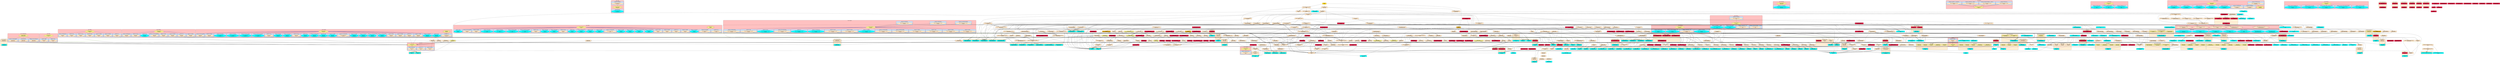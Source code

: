 digraph "Entire Codebase" {
    node [margin="0.4,0.1"
         ,style=filled];
    subgraph cluster_Class_Accept {
        graph [label="Class: Accept"
              ,style="filled,rounded"
              ,fillcolor=rosybrown1];
        subgraph cluster_Class_Accept_Data_PrettyHTML {
            graph [label="Instance for: PrettyHTML"
                  ,style="filled,rounded"
                  ,fillcolor=slategray1];
            418 [label="Thentos.Frontend.Types\ncontentType"
                ,shape=octagon
                ,fillcolor=bisque
                ,style="filled,solid"];
        }
        subgraph cluster_Class_Accept_Data_TextCss {
            graph [label="Instance for: TextCss"
                  ,style="filled,rounded"
                  ,fillcolor=slategray1];
            419 [label="Thentos.Frontend.Types\ncontentType"
                ,shape=octagon
                ,fillcolor=cyan
                ,style="filled,solid"];
        }
        726 [label="Unknown Module\ncontentType"
            ,shape=doubleoctagon
            ,fillcolor=khaki
            ,style="filled,dotted"];
    }
    subgraph cluster_Class_FromField {
        graph [label="Class: FromField"
              ,style="filled,rounded"
              ,fillcolor=rosybrown1];
        subgraph cluster_Class_FromField_Data_HashedSecreta {
            graph [label="Instance for: (HashedSecret a)"
                  ,style="filled,rounded"
                  ,fillcolor=slategray1];
            612 [label="Thentos.Types\nfromField"
                ,shape=octagon
                ,fillcolor=bisque
                ,style="filled,solid"];
        }
        subgraph cluster_Class_FromField_Data_ProxyUri {
            graph [label="Instance for: ProxyUri"
                  ,style="filled,rounded"
                  ,fillcolor=slategray1];
            613 [label="Thentos.Types\nfromField"
                ,shape=octagon
                ,fillcolor=bisque
                ,style="filled,solid"];
        }
        subgraph cluster_Class_FromField_Data_Role {
            graph [label="Instance for: Role"
                  ,style="filled,rounded"
                  ,fillcolor=slategray1];
            614 [label="Thentos.Types\nfromField"
                ,shape=octagon
                ,fillcolor=cyan
                ,style="filled,solid"];
        }
        subgraph cluster_Class_FromField_Data_ServiceSessionMetadata {
            graph [label="Instance for: ServiceSessionMetadata"
                  ,style="filled,rounded"
                  ,fillcolor=slategray1];
            615 [label="Thentos.Types\nfromField"
                ,shape=octagon
                ,fillcolor=bisque
                ,style="filled,solid"];
        }
        subgraph cluster_Class_FromField_Data_Timeout {
            graph [label="Instance for: Timeout"
                  ,style="filled,rounded"
                  ,fillcolor=slategray1];
            616 [label="Thentos.Types\nfromField"
                ,shape=octagon
                ,fillcolor=bisque
                ,style="filled,solid"];
        }
        subgraph cluster_Class_FromField_Data_Timestamp {
            graph [label="Instance for: Timestamp"
                  ,style="filled,rounded"
                  ,fillcolor=slategray1];
            617 [label="Thentos.Types\nfromField"
                ,shape=octagon
                ,fillcolor=bisque
                ,style="filled,solid"];
        }
        subgraph cluster_Class_FromField_Data_Uri {
            graph [label="Instance for: Uri"
                  ,style="filled,rounded"
                  ,fillcolor=slategray1];
            618 [label="Thentos.Types\nfromField"
                ,shape=octagon
                ,fillcolor=bisque
                ,style="filled,solid"];
        }
        subgraph cluster_Class_FromField_Data_UserEmail {
            graph [label="Instance for: UserEmail"
                  ,style="filled,rounded"
                  ,fillcolor=slategray1];
            619 [label="Thentos.Types\nfromField"
                ,shape=octagon
                ,fillcolor=bisque
                ,style="filled,solid"];
        }
        729 [label="Unknown Module\nfromField"
            ,shape=doubleoctagon
            ,fillcolor=khaki
            ,style="filled,dotted"];
    }
    subgraph cluster_Class_FromHttpApiData {
        graph [label="Class: FromHttpApiData"
              ,style="filled,rounded"
              ,fillcolor=rosybrown1];
        subgraph cluster_Class_FromHttpApiData_Data_ConfirmationToken {
            graph [label="Instance for: ConfirmationToken"
                  ,style="filled,rounded"
                  ,fillcolor=slategray1];
            668 [label="Thentos.Types\nparseQueryParam"
                ,shape=octagon
                ,fillcolor=bisque
                ,style="filled,solid"];
        }
        subgraph cluster_Class_FromHttpApiData_Data_PasswordResetToken {
            graph [label="Instance for: PasswordResetToken"
                  ,style="filled,rounded"
                  ,fillcolor=slategray1];
            669 [label="Thentos.Types\nparseQueryParam"
                ,shape=octagon
                ,fillcolor=bisque
                ,style="filled,solid"];
        }
        subgraph cluster_Class_FromHttpApiData_Data_RelRef {
            graph [label="Instance for: RelRef"
                  ,style="filled,rounded"
                  ,fillcolor=slategray1];
            670 [label="Thentos.Types\nparseQueryParam"
                ,shape=octagon
                ,fillcolor=bisque
                ,style="filled,solid"];
        }
        734 [label="Unknown Module\nparseQueryParam"
            ,shape=doubleoctagon
            ,fillcolor=khaki
            ,style="filled,dotted"];
    }
    subgraph cluster_Class_FromJSON {
        graph [label="Class: FromJSON"
              ,style="filled,rounded"
              ,fillcolor=rosybrown1];
        subgraph cluster_Class_FromJSON_Data_Agent {
            graph [label="Instance for: Agent"
                  ,style="filled,rounded"
                  ,fillcolor=slategray1];
            648 [label="Thentos.Types\nparseJSON"
                ,shape=octagon
                ,fillcolor=cyan
                ,style="filled,solid"];
        }
        subgraph cluster_Class_FromJSON_Data_ByUserOrServiceId {
            graph [label="Instance for: ByUserOrServiceId"
                  ,style="filled,rounded"
                  ,fillcolor=slategray1];
            649 [label="Thentos.Types\nparseJSON"
                ,shape=octagon
                ,fillcolor=bisque
                ,style="filled,solid"];
        }
        subgraph cluster_Class_FromJSON_Data_CaptchaId {
            graph [label="Instance for: CaptchaId"
                  ,style="filled,rounded"
                  ,fillcolor=slategray1];
            650 [label="Thentos.Types\nparseJSON"
                ,shape=octagon
                ,fillcolor=bisque
                ,style="filled,solid"];
        }
        subgraph cluster_Class_FromJSON_Data_DashboardTab {
            graph [label="Instance for: DashboardTab"
                  ,style="filled,rounded"
                  ,fillcolor=slategray1];
            428 [label="Thentos.Frontend.Types\nparseJSON"
                ,shape=octagon
                ,fillcolor=cyan
                ,style="filled,solid"];
        }
        subgraph cluster_Class_FromJSON_Data_FrontendMsg {
            graph [label="Instance for: FrontendMsg"
                  ,style="filled,rounded"
                  ,fillcolor=slategray1];
            429 [label="Thentos.Frontend.Types\nparseJSON"
                ,shape=octagon
                ,fillcolor=cyan
                ,style="filled,solid"];
        }
        subgraph cluster_Class_FromJSON_Data_FrontendSessionData {
            graph [label="Instance for: FrontendSessionData"
                  ,style="filled,rounded"
                  ,fillcolor=slategray1];
            430 [label="Thentos.Frontend.Types\nparseJSON"
                ,shape=octagon
                ,fillcolor=cyan
                ,style="filled,solid"];
        }
        subgraph cluster_Class_FromJSON_Data_FrontendSessionLoginData {
            graph [label="Instance for: FrontendSessionLoginData"
                  ,style="filled,rounded"
                  ,fillcolor=slategray1];
            431 [label="Thentos.Frontend.Types\nparseJSON"
                ,shape=octagon
                ,fillcolor=cyan
                ,style="filled,solid"];
        }
        subgraph cluster_Class_FromJSON_Data_Group {
            graph [label="Instance for: Group"
                  ,style="filled,rounded"
                  ,fillcolor=slategray1];
            651 [label="Thentos.Types\nparseJSON"
                ,shape=octagon
                ,fillcolor=bisque
                ,style="filled,solid"];
        }
        subgraph cluster_Class_FromJSON_Data_HttpSchema {
            graph [label="Instance for: HttpSchema"
                  ,style="filled,rounded"
                  ,fillcolor=slategray1];
            292 [label="Thentos.Config\nparseJSON"
                ,shape=octagon
                ,fillcolor=cyan
                ,style="filled,solid"];
        }
        subgraph cluster_Class_FromJSON_Data_LoginFormData {
            graph [label="Instance for: LoginFormData"
                  ,style="filled,rounded"
                  ,fillcolor=slategray1];
            652 [label="Thentos.Types\nparseJSON"
                ,shape=octagon
                ,fillcolor=cyan
                ,style="filled,solid"];
        }
        subgraph cluster_Class_FromJSON_Data_Prio {
            graph [label="Instance for: Prio"
                  ,style="filled,rounded"
                  ,fillcolor=slategray1];
            20 [label="System.Log.Missing\nparseJSON"
               ,shape=octagon
               ,fillcolor=bisque
               ,style="filled,solid"];
        }
        subgraph cluster_Class_FromJSON_Data_ProxyUri {
            graph [label="Instance for: ProxyUri"
                  ,style="filled,rounded"
                  ,fillcolor=slategray1];
            653 [label="Thentos.Types\nparseJSON"
                ,shape=octagon
                ,fillcolor=bisque
                ,style="filled,solid"];
        }
        subgraph cluster_Class_FromJSON_Data_Role {
            graph [label="Instance for: Role"
                  ,style="filled,rounded"
                  ,fillcolor=slategray1];
            654 [label="Thentos.Types\nparseJSON"
                ,shape=octagon
                ,fillcolor=cyan
                ,style="filled,solid"];
        }
        subgraph cluster_Class_FromJSON_Data_ServiceDescription {
            graph [label="Instance for: ServiceDescription"
                  ,style="filled,rounded"
                  ,fillcolor=slategray1];
            655 [label="Thentos.Types\nparseJSON"
                ,shape=octagon
                ,fillcolor=cyan
                ,style="filled,solid"];
        }
        subgraph cluster_Class_FromJSON_Data_ServiceId {
            graph [label="Instance for: ServiceId"
                  ,style="filled,rounded"
                  ,fillcolor=slategray1];
            656 [label="Thentos.Types\nparseJSON"
                ,shape=octagon
                ,fillcolor=cyan
                ,style="filled,solid"];
        }
        subgraph cluster_Class_FromJSON_Data_ServiceKey {
            graph [label="Instance for: ServiceKey"
                  ,style="filled,rounded"
                  ,fillcolor=slategray1];
            657 [label="Thentos.Types\nparseJSON"
                ,shape=octagon
                ,fillcolor=cyan
                ,style="filled,solid"];
        }
        subgraph cluster_Class_FromJSON_Data_ServiceLoginState {
            graph [label="Instance for: ServiceLoginState"
                  ,style="filled,rounded"
                  ,fillcolor=slategray1];
            432 [label="Thentos.Frontend.Types\nparseJSON"
                ,shape=octagon
                ,fillcolor=bisque
                ,style="filled,solid"];
        }
        subgraph cluster_Class_FromJSON_Data_ServiceName {
            graph [label="Instance for: ServiceName"
                  ,style="filled,rounded"
                  ,fillcolor=slategray1];
            658 [label="Thentos.Types\nparseJSON"
                ,shape=octagon
                ,fillcolor=cyan
                ,style="filled,solid"];
        }
        subgraph cluster_Class_FromJSON_Data_ServiceSession {
            graph [label="Instance for: ServiceSession"
                  ,style="filled,rounded"
                  ,fillcolor=slategray1];
            659 [label="Thentos.Types\nparseJSON"
                ,shape=octagon
                ,fillcolor=cyan
                ,style="filled,solid"];
        }
        subgraph cluster_Class_FromJSON_Data_ServiceSessionMetadata {
            graph [label="Instance for: ServiceSessionMetadata"
                  ,style="filled,rounded"
                  ,fillcolor=slategray1];
            660 [label="Thentos.Types\nparseJSON"
                ,shape=octagon
                ,fillcolor=cyan
                ,style="filled,solid"];
        }
        subgraph cluster_Class_FromJSON_Data_ServiceSessionToken {
            graph [label="Instance for: ServiceSessionToken"
                  ,style="filled,rounded"
                  ,fillcolor=slategray1];
            661 [label="Thentos.Types\nparseJSON"
                ,shape=octagon
                ,fillcolor=cyan
                ,style="filled,solid"];
        }
        subgraph cluster_Class_FromJSON_Data_Timeout {
            graph [label="Instance for: Timeout"
                  ,style="filled,rounded"
                  ,fillcolor=slategray1];
            662 [label="Thentos.Types\nparseJSON"
                ,shape=octagon
                ,fillcolor=bisque
                ,style="filled,solid"];
        }
        subgraph cluster_Class_FromJSON_Data_Timestamp {
            graph [label="Instance for: Timestamp"
                  ,style="filled,rounded"
                  ,fillcolor=slategray1];
            663 [label="Thentos.Types\nparseJSON"
                ,shape=octagon
                ,fillcolor=bisque
                ,style="filled,solid"];
        }
        subgraph cluster_Class_FromJSON_Data_Uri {
            graph [label="Instance for: Uri"
                  ,style="filled,rounded"
                  ,fillcolor=slategray1];
            664 [label="Thentos.Types\nparseJSON"
                ,shape=octagon
                ,fillcolor=bisque
                ,style="filled,solid"];
        }
        subgraph cluster_Class_FromJSON_Data_UserEmail {
            graph [label="Instance for: UserEmail"
                  ,style="filled,rounded"
                  ,fillcolor=slategray1];
            665 [label="Thentos.Types\nparseJSON"
                ,shape=octagon
                ,fillcolor=bisque
                ,style="filled,solid"];
        }
        subgraph cluster_Class_FromJSON_Data_UserFormData {
            graph [label="Instance for: UserFormData"
                  ,style="filled,rounded"
                  ,fillcolor=slategray1];
            666 [label="Thentos.Types\nparseJSON"
                ,shape=octagon
                ,fillcolor=cyan
                ,style="filled,solid"];
        }
        722 [label="Data.Aeson\nparseJSON"
            ,shape=doubleoctagon
            ,fillcolor=khaki
            ,style="filled,dashed"];
        733 [label="Unknown Module\nparseJSON"
            ,shape=doubleoctagon
            ,fillcolor=khaki
            ,style="filled,dotted"];
    }
    subgraph cluster_Class_GenerateList {
        graph [label="Class: GenerateList"
              ,style="filled,rounded"
              ,fillcolor=rosybrown1];
        subgraph cluster_Class_GenerateList_Data_aForeignReq {
            graph [label="Instance for: (a -> Foreign.Req)"
                  ,style="filled,rounded"
                  ,fillcolor=slategray1];
            156 [label="Thentos.Backend.Api.Docs.Common\ngenerateList"
                ,shape=octagon
                ,fillcolor=cyan
                ,style="filled,solid"];
        }
        730 [label="Unknown Module\ngenerateList"
            ,shape=doubleoctagon
            ,fillcolor=khaki
            ,style="filled,dotted"];
    }
    subgraph cluster_Class_HasDocExtras {
        graph [label="Class: HasDocExtras"
              ,style="filled,rounded"
              ,fillcolor=rosybrown1];
        subgraph cluster_Class_HasDocExtras_Data_RestDocsApi {
            graph [label="Instance for: (RestDocs Api)"
                  ,style="filled,rounded"
                  ,fillcolor=slategray1];
            227 [label="Thentos.Backend.Api.Simple\ngetCabalPackageName"
                ,shape=octagon
                ,fillcolor=cyan
                ,style="filled,solid"];
            228 [label="Thentos.Backend.Api.Simple\ngetCabalPackageVersion"
                ,shape=octagon
                ,fillcolor=cyan
                ,style="filled,solid"];
            229 [label="Thentos.Backend.Api.Simple\ngetExtraInfo"
                ,shape=octagon
                ,fillcolor=cyan
                ,style="filled,solid"];
            230 [label="Thentos.Backend.Api.Simple\ngetIntros"
                ,shape=octagon
                ,fillcolor=cyan
                ,style="filled,solid"];
            231 [label="Thentos.Backend.Api.Simple\ngetTitle"
                ,shape=octagon
                ,fillcolor=cyan
                ,style="filled,solid"];
        }
        subgraph cluster_DefaultInstance_HasDocExtras {
            graph [label="Default Instance"
                  ,style="filled,rounded"
                  ,fillcolor=slategray1];
            160 [label="Thentos.Backend.Api.Docs.Common\ngetExtraInfo"
                ,shape=octagon
                ,fillcolor=cyan
                ,style="filled,solid"];
            162 [label="Thentos.Backend.Api.Docs.Common\ngetIntros"
                ,shape=octagon
                ,fillcolor=cyan
                ,style="filled,solid"];
        }
        157 [label="Thentos.Backend.Api.Docs.Common\ngetCabalPackageName"
            ,shape=doubleoctagon
            ,fillcolor=bisque
            ,style="filled,solid"];
        158 [label="Thentos.Backend.Api.Docs.Common\ngetCabalPackageVersion"
            ,shape=doubleoctagon
            ,fillcolor=bisque
            ,style="filled,solid"];
        159 [label="Thentos.Backend.Api.Docs.Common\ngetExtraInfo"
            ,shape=doubleoctagon
            ,fillcolor=bisque
            ,style="filled,solid"];
        161 [label="Thentos.Backend.Api.Docs.Common\ngetIntros"
            ,shape=doubleoctagon
            ,fillcolor=bisque
            ,style="filled,solid"];
        163 [label="Thentos.Backend.Api.Docs.Common\ngetTitle"
            ,shape=doubleoctagon
            ,fillcolor=bisque
            ,style="filled,solid"];
    }
    subgraph cluster_Class_HasDocs {
        graph [label="Class: HasDocs"
              ,style="filled,rounded"
              ,fillcolor=rosybrown1];
        subgraph cluster_Class_HasDocs_Data_Post200ctsa {
            graph [label="Instance for: (Post200 cts a)"
                  ,style="filled,rounded"
                  ,fillcolor=slategray1];
            153 [label="Thentos.Backend.Api.Docs.Common\ndocsFor"
                ,shape=octagon
                ,fillcolor=bisque
                ,style="filled,solid"];
        }
        subgraph cluster_Class_HasDocs_Data_ThentosAssertHeaderssublayout {
            graph [label="Instance for: (ThentosAssertHeaders :> sublayout)"
                  ,style="filled,rounded"
                  ,fillcolor=slategray1];
            154 [label="Thentos.Backend.Api.Docs.Common\ndocsFor"
                ,shape=octagon
                ,fillcolor=bisque
                ,style="filled,solid"];
        }
        subgraph cluster_Class_HasDocs_Data_ThentosAuthsublayout {
            graph [label="Instance for: (ThentosAuth :> sublayout)"
                  ,style="filled,rounded"
                  ,fillcolor=slategray1];
            155 [label="Thentos.Backend.Api.Docs.Common\ndocsFor"
                ,shape=octagon
                ,fillcolor=bisque
                ,style="filled,solid"];
        }
        subgraph cluster_Class_HasDocs_Data_sublayoutServiceProxy {
            graph [label="Instance for: (sublayout :<|> ServiceProxy)"
                  ,style="filled,rounded"
                  ,fillcolor=slategray1];
            203 [label="Thentos.Backend.Api.Docs.Proxy\ndocsFor"
                ,shape=octagon
                ,fillcolor=bisque
                ,style="filled,solid"];
        }
        727 [label="Unknown Module\ndocsFor"
            ,shape=doubleoctagon
            ,fillcolor=khaki
            ,style="filled,dotted"];
    }
    subgraph cluster_Class_HasForeign {
        graph [label="Class: HasForeign"
              ,style="filled,rounded"
              ,fillcolor=rosybrown1];
        subgraph cluster_Class_HasForeign_Data_Post200JSONa {
            graph [label="Instance for: (Post200 '[JSON] a)"
                  ,style="filled,rounded"
                  ,fillcolor=slategray1];
            224 [label="Thentos.Backend.Api.Simple\nforeignFor"
                ,shape=octagon
                ,fillcolor=cyan
                ,style="filled,solid"];
        }
        subgraph cluster_Class_HasForeign_Data_ThentosAssertHeaderssub {
            graph [label="Instance for: (ThentosAssertHeaders :> sub)"
                  ,style="filled,rounded"
                  ,fillcolor=slategray1];
            225 [label="Thentos.Backend.Api.Simple\nforeignFor"
                ,shape=octagon
                ,fillcolor=cyan
                ,style="filled,solid"];
        }
        subgraph cluster_Class_HasForeign_Data_ThentosAuthsub {
            graph [label="Instance for: (ThentosAuth :> sub)"
                  ,style="filled,rounded"
                  ,fillcolor=slategray1];
            226 [label="Thentos.Backend.Api.Simple\nforeignFor"
                ,shape=octagon
                ,fillcolor=bisque
                ,style="filled,solid"];
        }
        subgraph cluster_Class_HasForeign_Data_ServiceProxy {
            graph [label="Instance for: ServiceProxy"
                  ,style="filled,rounded"
                  ,fillcolor=slategray1];
            204 [label="Thentos.Backend.Api.Docs.Proxy\nforeignFor"
                ,shape=octagon
                ,fillcolor=cyan
                ,style="filled,solid"];
        }
        728 [label="Unknown Module\nforeignFor"
            ,shape=doubleoctagon
            ,fillcolor=khaki
            ,style="filled,dotted"];
    }
    subgraph cluster_Class_HasLink {
        graph [label="Class: HasLink"
              ,style="filled,rounded"
              ,fillcolor=rosybrown1];
        subgraph cluster_Class_HasLink_Data_Post200ctypesa {
            graph [label="Instance for: (Post200 ctypes a)"
                  ,style="filled,rounded"
                  ,fillcolor=slategray1];
            271 [label="Thentos.Backend.Core\ntoLink"
                ,shape=octagon
                ,fillcolor=cyan
                ,style="filled,solid"];
        }
        subgraph cluster_Class_HasLink_Data_ThentosAssertHeaderssub {
            graph [label="Instance for: (ThentosAssertHeaders :> sub)"
                  ,style="filled,rounded"
                  ,fillcolor=slategray1];
            272 [label="Thentos.Backend.Core\ntoLink"
                ,shape=octagon
                ,fillcolor=cyan
                ,style="filled,solid"];
        }
        subgraph cluster_Class_HasLink_Data_ThentosAuthsub {
            graph [label="Instance for: (ThentosAuth :> sub)"
                  ,style="filled,rounded"
                  ,fillcolor=slategray1];
            152 [label="Thentos.Backend.Api.Auth\ntoLink"
                ,shape=octagon
                ,fillcolor=cyan
                ,style="filled,solid"];
        }
        741 [label="Unknown Module\ntoLink"
            ,shape=doubleoctagon
            ,fillcolor=khaki
            ,style="filled,dotted"];
    }
    subgraph cluster_Class_HasServer {
        graph [label="Class: HasServer"
              ,style="filled,rounded"
              ,fillcolor=rosybrown1];
        subgraph cluster_Class_HasServer_Data_FormReqBodysublayout {
            graph [label="Instance for: (FormReqBody :> sublayout)"
                  ,style="filled,rounded"
                  ,fillcolor=slategray1];
            311 [label="Thentos.Frontend.Handlers\nroute"
                ,shape=octagon
                ,fillcolor=cyan
                ,style="filled,solid"];
        }
        subgraph cluster_Class_HasServer_Data_Post200ctypesa {
            graph [label="Instance for: (Post200 ctypes a)"
                  ,style="filled,rounded"
                  ,fillcolor=slategray1];
            266 [label="Thentos.Backend.Core\nroute"
                ,shape=octagon
                ,fillcolor=cyan
                ,style="filled,solid"];
        }
        subgraph cluster_Class_HasServer_Data_ThentosAssertHeaderssubserver {
            graph [label="Instance for: (ThentosAssertHeaders :> subserver)"
                  ,style="filled,rounded"
                  ,fillcolor=slategray1];
            267 [label="Thentos.Backend.Core\nroute"
                ,shape=octagon
                ,fillcolor=bisque
                ,style="filled,solid"];
        }
        subgraph cluster_Class_HasServer_Data_ThentosAuthsub {
            graph [label="Instance for: (ThentosAuth :> sub)"
                  ,style="filled,rounded"
                  ,fillcolor=slategray1];
            151 [label="Thentos.Backend.Api.Auth\nroute"
                ,shape=octagon
                ,fillcolor=bisque
                ,style="filled,solid"];
        }
        subgraph cluster_Class_HasServer_Data_ServiceProxy {
            graph [label="Instance for: ServiceProxy"
                  ,style="filled,rounded"
                  ,fillcolor=slategray1];
            219 [label="Thentos.Backend.Api.Proxy\nroute"
                ,shape=octagon
                ,fillcolor=bisque
                ,style="filled,solid"];
        }
        735 [label="Unknown Module\nroute"
            ,shape=doubleoctagon
            ,fillcolor=khaki
            ,style="filled,dotted"];
    }
    subgraph cluster_Class_MimeRender {
        graph [label="Class: MimeRender"
              ,style="filled,rounded"
              ,fillcolor=rosybrown1];
        subgraph cluster_Class_MimeRender_Data_PlainTextDocsAPI {
            graph [label="Instance for: PlainText Docs.API"
                  ,style="filled,rounded"
                  ,fillcolor=slategray1];
            165 [label="Thentos.Backend.Api.Docs.Common\nmimeRender"
                ,shape=octagon
                ,fillcolor=bisque
                ,style="filled,solid"];
        }
        subgraph cluster_Class_MimeRender_Data_PrettyHTMLHtml {
            graph [label="Instance for: PrettyHTML Html"
                  ,style="filled,rounded"
                  ,fillcolor=slategray1];
            421 [label="Thentos.Frontend.Types\nmimeRender"
                ,shape=octagon
                ,fillcolor=bisque
                ,style="filled,solid"];
        }
        subgraph cluster_Class_MimeRender_Data_PrettyHTMLa {
            graph [label="Instance for: PrettyHTML a"
                  ,style="filled,rounded"
                  ,fillcolor=slategray1];
            422 [label="Thentos.Frontend.Types\nmimeRender"
                ,shape=octagon
                ,fillcolor=bisque
                ,style="filled,solid"];
        }
        subgraph cluster_Class_MimeRender_Data_TextCssLBS {
            graph [label="Instance for: TextCss LBS"
                  ,style="filled,rounded"
                  ,fillcolor=slategray1];
            423 [label="Thentos.Frontend.Types\nmimeRender"
                ,shape=octagon
                ,fillcolor=cyan
                ,style="filled,solid"];
        }
        subgraph cluster_Class_MimeRender_Data_TextCssLT {
            graph [label="Instance for: TextCss LT"
                  ,style="filled,rounded"
                  ,fillcolor=slategray1];
            424 [label="Thentos.Frontend.Types\nmimeRender"
                ,shape=octagon
                ,fillcolor=cyan
                ,style="filled,solid"];
        }
        subgraph cluster_Class_MimeRender_Data_TextCssSBS {
            graph [label="Instance for: TextCss SBS"
                  ,style="filled,rounded"
                  ,fillcolor=slategray1];
            425 [label="Thentos.Frontend.Types\nmimeRender"
                ,shape=octagon
                ,fillcolor=cyan
                ,style="filled,solid"];
        }
        subgraph cluster_Class_MimeRender_Data_TextCssST {
            graph [label="Instance for: TextCss ST"
                  ,style="filled,rounded"
                  ,fillcolor=slategray1];
            426 [label="Thentos.Frontend.Types\nmimeRender"
                ,shape=octagon
                ,fillcolor=cyan
                ,style="filled,solid"];
        }
        subgraph cluster_Class_MimeRender_Data_TextCssString {
            graph [label="Instance for: TextCss String"
                  ,style="filled,rounded"
                  ,fillcolor=slategray1];
            427 [label="Thentos.Frontend.Types\nmimeRender"
                ,shape=octagon
                ,fillcolor=cyan
                ,style="filled,solid"];
        }
        724 [label="Servant.API\nmimeRender"
            ,shape=doubleoctagon
            ,fillcolor=khaki
            ,style="filled,dashed"];
        732 [label="Unknown Module\nmimeRender"
            ,shape=doubleoctagon
            ,fillcolor=khaki
            ,style="filled,dotted"];
    }
    subgraph cluster_Class_MonadLIO {
        graph [label="Class: MonadLIO"
              ,style="filled,rounded"
              ,fillcolor=rosybrown1];
        subgraph cluster_Class_MonadLIO_Data_DCLabelActiones {
            graph [label="Instance for: DCLabel (Action e s)"
                  ,style="filled,rounded"
                  ,fillcolor=slategray1];
            114 [label="Thentos.Action.Core\nliftLIO"
                ,shape=octagon
                ,fillcolor=bisque
                ,style="filled,solid"];
        }
        731 [label="Unknown Module\nliftLIO"
            ,shape=doubleoctagon
            ,fillcolor=khaki
            ,style="filled,dotted"];
    }
    subgraph cluster_Class_Ord {
        graph [label="Class: Ord"
              ,style="filled,rounded"
              ,fillcolor=rosybrown1];
        subgraph cluster_Class_Ord_Data_Context {
            graph [label="Instance for: Context"
                  ,style="filled,rounded"
                  ,fillcolor=slategray1];
            605 [label="Thentos.Types\ncompare"
                ,shape=octagon
                ,fillcolor=bisque
                ,style="filled,solid"];
        }
        725 [label="Unknown Module\ncompare"
            ,shape=doubleoctagon
            ,fillcolor=khaki
            ,style="filled,dotted"];
    }
    subgraph cluster_Class_Show {
        graph [label="Class: Show"
              ,style="filled,rounded"
              ,fillcolor=rosybrown1];
        subgraph cluster_Class_Show_Data_HttpSchema {
            graph [label="Instance for: HttpSchema"
                  ,style="filled,rounded"
                  ,fillcolor=slategray1];
            294 [label="Thentos.Config\nshow"
                ,shape=octagon
                ,fillcolor=bisque
                ,style="filled,solid"];
        }
        subgraph cluster_Class_Show_Data_ProxyUri {
            graph [label="Instance for: ProxyUri"
                  ,style="filled,rounded"
                  ,fillcolor=slategray1];
            680 [label="Thentos.Types\nshow"
                ,shape=octagon
                ,fillcolor=bisque
                ,style="filled,solid"];
        }
        subgraph cluster_Class_Show_Data_Uri {
            graph [label="Instance for: Uri"
                  ,style="filled,rounded"
                  ,fillcolor=slategray1];
            681 [label="Thentos.Types\nshow"
                ,shape=octagon
                ,fillcolor=bisque
                ,style="filled,solid"];
        }
        736 [label="Unknown Module\nshow"
            ,shape=doubleoctagon
            ,fillcolor=khaki
            ,style="filled,dotted"];
    }
    subgraph cluster_Class_ToCNF {
        graph [label="Class: ToCNF"
              ,style="filled,rounded"
              ,fillcolor=rosybrown1];
        subgraph cluster_Class_ToCNF_Data_Agent {
            graph [label="Instance for: Agent"
                  ,style="filled,rounded"
                  ,fillcolor=slategray1];
            688 [label="Thentos.Types\ntoCNF"
                ,shape=octagon
                ,fillcolor=bisque
                ,style="filled,solid"];
        }
        subgraph cluster_Class_ToCNF_Data_Role {
            graph [label="Instance for: Role"
                  ,style="filled,rounded"
                  ,fillcolor=slategray1];
            689 [label="Thentos.Types\ntoCNF"
                ,shape=octagon
                ,fillcolor=bisque
                ,style="filled,solid"];
        }
        737 [label="Unknown Module\ntoCNF"
            ,shape=doubleoctagon
            ,fillcolor=khaki
            ,style="filled,dotted"];
    }
    subgraph cluster_Class_ToCapture {
        graph [label="Class: ToCapture"
              ,style="filled,rounded"
              ,fillcolor=rosybrown1];
        subgraph cluster_Class_ToCapture_Data_CaptureModuleNameST {
            graph [label="Instance for: (Capture \"ModuleName\" ST)"
                  ,style="filled,rounded"
                  ,fillcolor=slategray1];
            180 [label="Thentos.Backend.Api.Docs.Common\ntoCapture"
                ,shape=octagon
                ,fillcolor=cyan
                ,style="filled,solid"];
        }
        subgraph cluster_Class_ToCapture_Data_CapturesidServiceId {
            graph [label="Instance for: (Capture \"sid\" ServiceId)"
                  ,style="filled,rounded"
                  ,fillcolor=slategray1];
            181 [label="Thentos.Backend.Api.Docs.Common\ntoCapture"
                ,shape=octagon
                ,fillcolor=cyan
                ,style="filled,solid"];
        }
        subgraph cluster_Class_ToCapture_Data_CapturetokenServiceSessionToken {
            graph [label="Instance for: (Capture \"token\" ServiceSessionToken)"
                  ,style="filled,rounded"
                  ,fillcolor=slategray1];
            182 [label="Thentos.Backend.Api.Docs.Common\ntoCapture"
                ,shape=octagon
                ,fillcolor=cyan
                ,style="filled,solid"];
        }
        subgraph cluster_Class_ToCapture_Data_CapturetokenThentosSessionToken {
            graph [label="Instance for: (Capture \"token\" ThentosSessionToken)"
                  ,style="filled,rounded"
                  ,fillcolor=slategray1];
            183 [label="Thentos.Backend.Api.Docs.Common\ntoCapture"
                ,shape=octagon
                ,fillcolor=cyan
                ,style="filled,solid"];
        }
        subgraph cluster_Class_ToCapture_Data_CaptureuidUserId {
            graph [label="Instance for: (Capture \"uid\" UserId)"
                  ,style="filled,rounded"
                  ,fillcolor=slategray1];
            184 [label="Thentos.Backend.Api.Docs.Common\ntoCapture"
                ,shape=octagon
                ,fillcolor=cyan
                ,style="filled,solid"];
        }
        738 [label="Unknown Module\ntoCapture"
            ,shape=doubleoctagon
            ,fillcolor=khaki
            ,style="filled,dotted"];
    }
    subgraph cluster_Class_ToField {
        graph [label="Class: ToField"
              ,style="filled,rounded"
              ,fillcolor=rosybrown1];
        subgraph cluster_Class_ToField_Data_HashedSecreta {
            graph [label="Instance for: (HashedSecret a)"
                  ,style="filled,rounded"
                  ,fillcolor=slategray1];
            690 [label="Thentos.Types\ntoField"
                ,shape=octagon
                ,fillcolor=bisque
                ,style="filled,solid"];
        }
        subgraph cluster_Class_ToField_Data_ProxyUri {
            graph [label="Instance for: ProxyUri"
                  ,style="filled,rounded"
                  ,fillcolor=slategray1];
            691 [label="Thentos.Types\ntoField"
                ,shape=octagon
                ,fillcolor=bisque
                ,style="filled,solid"];
        }
        subgraph cluster_Class_ToField_Data_Role {
            graph [label="Instance for: Role"
                  ,style="filled,rounded"
                  ,fillcolor=slategray1];
            692 [label="Thentos.Types\ntoField"
                ,shape=octagon
                ,fillcolor=bisque
                ,style="filled,solid"];
        }
        subgraph cluster_Class_ToField_Data_Timeout {
            graph [label="Instance for: Timeout"
                  ,style="filled,rounded"
                  ,fillcolor=slategray1];
            693 [label="Thentos.Types\ntoField"
                ,shape=octagon
                ,fillcolor=bisque
                ,style="filled,solid"];
        }
        subgraph cluster_Class_ToField_Data_Timestamp {
            graph [label="Instance for: Timestamp"
                  ,style="filled,rounded"
                  ,fillcolor=slategray1];
            694 [label="Thentos.Types\ntoField"
                ,shape=octagon
                ,fillcolor=bisque
                ,style="filled,solid"];
        }
        subgraph cluster_Class_ToField_Data_Uri {
            graph [label="Instance for: Uri"
                  ,style="filled,rounded"
                  ,fillcolor=slategray1];
            695 [label="Thentos.Types\ntoField"
                ,shape=octagon
                ,fillcolor=bisque
                ,style="filled,solid"];
        }
        subgraph cluster_Class_ToField_Data_UserEmail {
            graph [label="Instance for: UserEmail"
                  ,style="filled,rounded"
                  ,fillcolor=slategray1];
            696 [label="Thentos.Types\ntoField"
                ,shape=octagon
                ,fillcolor=bisque
                ,style="filled,solid"];
        }
        739 [label="Unknown Module\ntoField"
            ,shape=doubleoctagon
            ,fillcolor=khaki
            ,style="filled,dotted"];
    }
    subgraph cluster_Class_ToJSON {
        graph [label="Class: ToJSON"
              ,style="filled,rounded"
              ,fillcolor=rosybrown1];
        subgraph cluster_Class_ToJSON_Data_Agent {
            graph [label="Instance for: Agent"
                  ,style="filled,rounded"
                  ,fillcolor=slategray1];
            697 [label="Thentos.Types\ntoJSON"
                ,shape=octagon
                ,fillcolor=cyan
                ,style="filled,solid"];
        }
        subgraph cluster_Class_ToJSON_Data_ByUserOrServiceId {
            graph [label="Instance for: ByUserOrServiceId"
                  ,style="filled,rounded"
                  ,fillcolor=slategray1];
            698 [label="Thentos.Types\ntoJSON"
                ,shape=octagon
                ,fillcolor=bisque
                ,style="filled,solid"];
        }
        subgraph cluster_Class_ToJSON_Data_CaptchaId {
            graph [label="Instance for: CaptchaId"
                  ,style="filled,rounded"
                  ,fillcolor=slategray1];
            699 [label="Thentos.Types\ntoJSON"
                ,shape=octagon
                ,fillcolor=bisque
                ,style="filled,solid"];
        }
        subgraph cluster_Class_ToJSON_Data_DashboardTab {
            graph [label="Instance for: DashboardTab"
                  ,style="filled,rounded"
                  ,fillcolor=slategray1];
            434 [label="Thentos.Frontend.Types\ntoJSON"
                ,shape=octagon
                ,fillcolor=cyan
                ,style="filled,solid"];
        }
        subgraph cluster_Class_ToJSON_Data_ErrorMessage {
            graph [label="Instance for: ErrorMessage"
                  ,style="filled,rounded"
                  ,fillcolor=slategray1];
            270 [label="Thentos.Backend.Core\ntoJSON"
                ,shape=octagon
                ,fillcolor=bisque
                ,style="filled,solid"];
        }
        subgraph cluster_Class_ToJSON_Data_FrontendMsg {
            graph [label="Instance for: FrontendMsg"
                  ,style="filled,rounded"
                  ,fillcolor=slategray1];
            435 [label="Thentos.Frontend.Types\ntoJSON"
                ,shape=octagon
                ,fillcolor=cyan
                ,style="filled,solid"];
        }
        subgraph cluster_Class_ToJSON_Data_FrontendSessionData {
            graph [label="Instance for: FrontendSessionData"
                  ,style="filled,rounded"
                  ,fillcolor=slategray1];
            436 [label="Thentos.Frontend.Types\ntoJSON"
                ,shape=octagon
                ,fillcolor=cyan
                ,style="filled,solid"];
        }
        subgraph cluster_Class_ToJSON_Data_FrontendSessionLoginData {
            graph [label="Instance for: FrontendSessionLoginData"
                  ,style="filled,rounded"
                  ,fillcolor=slategray1];
            437 [label="Thentos.Frontend.Types\ntoJSON"
                ,shape=octagon
                ,fillcolor=cyan
                ,style="filled,solid"];
        }
        subgraph cluster_Class_ToJSON_Data_Group {
            graph [label="Instance for: Group"
                  ,style="filled,rounded"
                  ,fillcolor=slategray1];
            700 [label="Thentos.Types\ntoJSON"
                ,shape=octagon
                ,fillcolor=bisque
                ,style="filled,solid"];
        }
        subgraph cluster_Class_ToJSON_Data_HttpSchema {
            graph [label="Instance for: HttpSchema"
                  ,style="filled,rounded"
                  ,fillcolor=slategray1];
            295 [label="Thentos.Config\ntoJSON"
                ,shape=octagon
                ,fillcolor=cyan
                ,style="filled,solid"];
        }
        subgraph cluster_Class_ToJSON_Data_LoginFormData {
            graph [label="Instance for: LoginFormData"
                  ,style="filled,rounded"
                  ,fillcolor=slategray1];
            701 [label="Thentos.Types\ntoJSON"
                ,shape=octagon
                ,fillcolor=cyan
                ,style="filled,solid"];
        }
        subgraph cluster_Class_ToJSON_Data_Prio {
            graph [label="Instance for: Prio"
                  ,style="filled,rounded"
                  ,fillcolor=slategray1];
            21 [label="System.Log.Missing\ntoJSON"
               ,shape=octagon
               ,fillcolor=bisque
               ,style="filled,solid"];
        }
        subgraph cluster_Class_ToJSON_Data_ProxyUri {
            graph [label="Instance for: ProxyUri"
                  ,style="filled,rounded"
                  ,fillcolor=slategray1];
            702 [label="Thentos.Types\ntoJSON"
                ,shape=octagon
                ,fillcolor=bisque
                ,style="filled,solid"];
        }
        subgraph cluster_Class_ToJSON_Data_Role {
            graph [label="Instance for: Role"
                  ,style="filled,rounded"
                  ,fillcolor=slategray1];
            703 [label="Thentos.Types\ntoJSON"
                ,shape=octagon
                ,fillcolor=cyan
                ,style="filled,solid"];
        }
        subgraph cluster_Class_ToJSON_Data_ServiceDescription {
            graph [label="Instance for: ServiceDescription"
                  ,style="filled,rounded"
                  ,fillcolor=slategray1];
            704 [label="Thentos.Types\ntoJSON"
                ,shape=octagon
                ,fillcolor=cyan
                ,style="filled,solid"];
        }
        subgraph cluster_Class_ToJSON_Data_ServiceId {
            graph [label="Instance for: ServiceId"
                  ,style="filled,rounded"
                  ,fillcolor=slategray1];
            705 [label="Thentos.Types\ntoJSON"
                ,shape=octagon
                ,fillcolor=cyan
                ,style="filled,solid"];
        }
        subgraph cluster_Class_ToJSON_Data_ServiceKey {
            graph [label="Instance for: ServiceKey"
                  ,style="filled,rounded"
                  ,fillcolor=slategray1];
            706 [label="Thentos.Types\ntoJSON"
                ,shape=octagon
                ,fillcolor=cyan
                ,style="filled,solid"];
        }
        subgraph cluster_Class_ToJSON_Data_ServiceLoginState {
            graph [label="Instance for: ServiceLoginState"
                  ,style="filled,rounded"
                  ,fillcolor=slategray1];
            438 [label="Thentos.Frontend.Types\ntoJSON"
                ,shape=octagon
                ,fillcolor=bisque
                ,style="filled,solid"];
        }
        subgraph cluster_Class_ToJSON_Data_ServiceName {
            graph [label="Instance for: ServiceName"
                  ,style="filled,rounded"
                  ,fillcolor=slategray1];
            707 [label="Thentos.Types\ntoJSON"
                ,shape=octagon
                ,fillcolor=cyan
                ,style="filled,solid"];
        }
        subgraph cluster_Class_ToJSON_Data_ServiceSession {
            graph [label="Instance for: ServiceSession"
                  ,style="filled,rounded"
                  ,fillcolor=slategray1];
            708 [label="Thentos.Types\ntoJSON"
                ,shape=octagon
                ,fillcolor=cyan
                ,style="filled,solid"];
        }
        subgraph cluster_Class_ToJSON_Data_ServiceSessionMetadata {
            graph [label="Instance for: ServiceSessionMetadata"
                  ,style="filled,rounded"
                  ,fillcolor=slategray1];
            709 [label="Thentos.Types\ntoJSON"
                ,shape=octagon
                ,fillcolor=cyan
                ,style="filled,solid"];
        }
        subgraph cluster_Class_ToJSON_Data_ServiceSessionToken {
            graph [label="Instance for: ServiceSessionToken"
                  ,style="filled,rounded"
                  ,fillcolor=slategray1];
            710 [label="Thentos.Types\ntoJSON"
                ,shape=octagon
                ,fillcolor=cyan
                ,style="filled,solid"];
        }
        subgraph cluster_Class_ToJSON_Data_Timeout {
            graph [label="Instance for: Timeout"
                  ,style="filled,rounded"
                  ,fillcolor=slategray1];
            711 [label="Thentos.Types\ntoJSON"
                ,shape=octagon
                ,fillcolor=bisque
                ,style="filled,solid"];
        }
        subgraph cluster_Class_ToJSON_Data_Timestamp {
            graph [label="Instance for: Timestamp"
                  ,style="filled,rounded"
                  ,fillcolor=slategray1];
            712 [label="Thentos.Types\ntoJSON"
                ,shape=octagon
                ,fillcolor=bisque
                ,style="filled,solid"];
        }
        subgraph cluster_Class_ToJSON_Data_Uri {
            graph [label="Instance for: Uri"
                  ,style="filled,rounded"
                  ,fillcolor=slategray1];
            713 [label="Thentos.Types\ntoJSON"
                ,shape=octagon
                ,fillcolor=bisque
                ,style="filled,solid"];
        }
        subgraph cluster_Class_ToJSON_Data_UserEmail {
            graph [label="Instance for: UserEmail"
                  ,style="filled,rounded"
                  ,fillcolor=slategray1];
            714 [label="Thentos.Types\ntoJSON"
                ,shape=octagon
                ,fillcolor=bisque
                ,style="filled,solid"];
        }
        subgraph cluster_Class_ToJSON_Data_UserFormData {
            graph [label="Instance for: UserFormData"
                  ,style="filled,rounded"
                  ,fillcolor=slategray1];
            715 [label="Thentos.Types\ntoJSON"
                ,shape=octagon
                ,fillcolor=cyan
                ,style="filled,solid"];
        }
        723 [label="Data.Aeson\ntoJSON"
            ,shape=doubleoctagon
            ,fillcolor=khaki
            ,style="filled,dashed"];
        740 [label="Unknown Module\ntoJSON"
            ,shape=doubleoctagon
            ,fillcolor=khaki
            ,style="filled,dotted"];
    }
    subgraph cluster_Class_ToSample {
        graph [label="Class: ToSample"
              ,style="filled,rounded"
              ,fillcolor=rosybrown1];
        subgraph cluster_Class_ToSample_Data_Agent {
            graph [label="Instance for: Agent"
                  ,style="filled,rounded"
                  ,fillcolor=slategray1];
            185 [label="Thentos.Backend.Api.Docs.Common\ntoSamples"
                ,shape=octagon
                ,fillcolor=bisque
                ,style="filled,solid"];
        }
        subgraph cluster_Class_ToSample_Data_ConfirmationToken {
            graph [label="Instance for: ConfirmationToken"
                  ,style="filled,rounded"
                  ,fillcolor=slategray1];
            186 [label="Thentos.Backend.Api.Docs.Common\ntoSamples"
                ,shape=octagon
                ,fillcolor=bisque
                ,style="filled,solid"];
        }
        subgraph cluster_Class_ToSample_Data_DocsAPI {
            graph [label="Instance for: Docs.API"
                  ,style="filled,rounded"
                  ,fillcolor=slategray1];
            187 [label="Thentos.Backend.Api.Docs.Common\ntoSamples"
                ,shape=octagon
                ,fillcolor=cyan
                ,style="filled,solid"];
        }
        subgraph cluster_Class_ToSample_Data_LoginFormData {
            graph [label="Instance for: LoginFormData"
                  ,style="filled,rounded"
                  ,fillcolor=slategray1];
            188 [label="Thentos.Backend.Api.Docs.Common\ntoSamples"
                ,shape=octagon
                ,fillcolor=bisque
                ,style="filled,solid"];
        }
        subgraph cluster_Class_ToSample_Data_PasswordResetToken {
            graph [label="Instance for: PasswordResetToken"
                  ,style="filled,rounded"
                  ,fillcolor=slategray1];
            189 [label="Thentos.Backend.Api.Docs.Common\ntoSamples"
                ,shape=octagon
                ,fillcolor=bisque
                ,style="filled,solid"];
        }
        subgraph cluster_Class_ToSample_Data_ST {
            graph [label="Instance for: ST"
                  ,style="filled,rounded"
                  ,fillcolor=slategray1];
            190 [label="Thentos.Backend.Api.Docs.Common\ntoSamples"
                ,shape=octagon
                ,fillcolor=cyan
                ,style="filled,solid"];
        }
        subgraph cluster_Class_ToSample_Data_ServiceDescription {
            graph [label="Instance for: ServiceDescription"
                  ,style="filled,rounded"
                  ,fillcolor=slategray1];
            191 [label="Thentos.Backend.Api.Docs.Common\ntoSamples"
                ,shape=octagon
                ,fillcolor=cyan
                ,style="filled,solid"];
        }
        subgraph cluster_Class_ToSample_Data_ServiceId {
            graph [label="Instance for: ServiceId"
                  ,style="filled,rounded"
                  ,fillcolor=slategray1];
            192 [label="Thentos.Backend.Api.Docs.Common\ntoSamples"
                ,shape=octagon
                ,fillcolor=bisque
                ,style="filled,solid"];
        }
        subgraph cluster_Class_ToSample_Data_ServiceKey {
            graph [label="Instance for: ServiceKey"
                  ,style="filled,rounded"
                  ,fillcolor=slategray1];
            193 [label="Thentos.Backend.Api.Docs.Common\ntoSamples"
                ,shape=octagon
                ,fillcolor=bisque
                ,style="filled,solid"];
        }
        subgraph cluster_Class_ToSample_Data_ServiceName {
            graph [label="Instance for: ServiceName"
                  ,style="filled,rounded"
                  ,fillcolor=slategray1];
            194 [label="Thentos.Backend.Api.Docs.Common\ntoSamples"
                ,shape=octagon
                ,fillcolor=cyan
                ,style="filled,solid"];
        }
        subgraph cluster_Class_ToSample_Data_ServiceSessionMetadata {
            graph [label="Instance for: ServiceSessionMetadata"
                  ,style="filled,rounded"
                  ,fillcolor=slategray1];
            195 [label="Thentos.Backend.Api.Docs.Common\ntoSamples"
                ,shape=octagon
                ,fillcolor=bisque
                ,style="filled,solid"];
        }
        subgraph cluster_Class_ToSample_Data_ServiceSessionToken {
            graph [label="Instance for: ServiceSessionToken"
                  ,style="filled,rounded"
                  ,fillcolor=slategray1];
            196 [label="Thentos.Backend.Api.Docs.Common\ntoSamples"
                ,shape=octagon
                ,fillcolor=bisque
                ,style="filled,solid"];
        }
        subgraph cluster_Class_ToSample_Data_ThentosSessionToken {
            graph [label="Instance for: ThentosSessionToken"
                  ,style="filled,rounded"
                  ,fillcolor=slategray1];
            197 [label="Thentos.Backend.Api.Docs.Common\ntoSamples"
                ,shape=octagon
                ,fillcolor=bisque
                ,style="filled,solid"];
        }
        subgraph cluster_Class_ToSample_Data_UserEmail {
            graph [label="Instance for: UserEmail"
                  ,style="filled,rounded"
                  ,fillcolor=slategray1];
            198 [label="Thentos.Backend.Api.Docs.Common\ntoSamples"
                ,shape=octagon
                ,fillcolor=bisque
                ,style="filled,solid"];
        }
        subgraph cluster_Class_ToSample_Data_UserFormData {
            graph [label="Instance for: UserFormData"
                  ,style="filled,rounded"
                  ,fillcolor=slategray1];
            199 [label="Thentos.Backend.Api.Docs.Common\ntoSamples"
                ,shape=octagon
                ,fillcolor=bisque
                ,style="filled,solid"];
        }
        subgraph cluster_Class_ToSample_Data_UserId {
            graph [label="Instance for: UserId"
                  ,style="filled,rounded"
                  ,fillcolor=slategray1];
            200 [label="Thentos.Backend.Api.Docs.Common\ntoSamples"
                ,shape=octagon
                ,fillcolor=bisque
                ,style="filled,solid"];
        }
        subgraph cluster_Class_ToSample_Data_UserName {
            graph [label="Instance for: UserName"
                  ,style="filled,rounded"
                  ,fillcolor=slategray1];
            201 [label="Thentos.Backend.Api.Docs.Common\ntoSamples"
                ,shape=octagon
                ,fillcolor=bisque
                ,style="filled,solid"];
        }
        subgraph cluster_Class_ToSample_Data_UserPass {
            graph [label="Instance for: UserPass"
                  ,style="filled,rounded"
                  ,fillcolor=slategray1];
            202 [label="Thentos.Backend.Api.Docs.Common\ntoSamples"
                ,shape=octagon
                ,fillcolor=bisque
                ,style="filled,solid"];
        }
        742 [label="Unknown Module\ntoSamples"
            ,shape=doubleoctagon
            ,fillcolor=khaki
            ,style="filled,dotted"];
    }
    subgraph cluster_Data_Action {
        graph [label="Data: Action"
              ,style="filled,rounded"
              ,fillcolor=papayawhip];
        98 [label="Thentos.Action.Core\nAction"
           ,shape=box3d
           ,fillcolor=cyan
           ,style="filled,solid"];
        105 [label="Thentos.Action.Core\nfromAction"
            ,shape=component
            ,fillcolor=bisque
            ,style="filled,solid"];
    }
    subgraph cluster_Data_ActionError {
        graph [label="Data: ActionError"
              ,style="filled,rounded"
              ,fillcolor=papayawhip];
        99 [label="Thentos.Action.Core\nActionErrorAnyLabel"
           ,shape=box3d
           ,fillcolor=cyan
           ,style="filled,solid"];
        100 [label="Thentos.Action.Core\nActionErrorThentos"
            ,shape=box3d
            ,fillcolor=cyan
            ,style="filled,solid"];
        101 [label="Thentos.Action.Core\nActionErrorUnknown"
            ,shape=box3d
            ,fillcolor=cyan
            ,style="filled,solid"];
    }
    subgraph cluster_Data_ActionState {
        graph [label="Data: ActionState"
              ,style="filled,rounded"
              ,fillcolor=papayawhip];
        102 [label="Thentos.Action.Core\nActionState"
            ,shape=box3d
            ,fillcolor=cyan
            ,style="filled,solid"];
        106 [label="Thentos.Action.Core\nfromActionState"
            ,shape=component
            ,fillcolor=crimson
            ,style="filled,solid"];
    }
    subgraph cluster_Data_Agent {
        graph [label="Data: Agent"
              ,style="filled,rounded"
              ,fillcolor=papayawhip];
        551 [label="Thentos.Types\nServiceA"
            ,shape=box3d
            ,fillcolor=cyan
            ,style="filled,solid"];
        567 [label="Thentos.Types\nUserA"
            ,shape=box3d
            ,fillcolor=cyan
            ,style="filled,solid"];
    }
    subgraph cluster_Data_ByUserOrServiceId {
        graph [label="Data: ByUserOrServiceId"
              ,style="filled,rounded"
              ,fillcolor=papayawhip];
        502 [label="Thentos.Types\nByService"
            ,shape=box3d
            ,fillcolor=cyan
            ,style="filled,solid"];
        503 [label="Thentos.Types\nByUser"
            ,shape=box3d
            ,fillcolor=cyan
            ,style="filled,solid"];
    }
    subgraph cluster_Data_CaptchaId {
        graph [label="Data: CaptchaId"
              ,style="filled,rounded"
              ,fillcolor=papayawhip];
        504 [label="Thentos.Types\nCaptchaId"
            ,shape=box3d
            ,fillcolor=cyan
            ,style="filled,solid"];
        606 [label="Thentos.Types\nfromCaptchaId"
            ,shape=component
            ,fillcolor=crimson
            ,style="filled,solid"];
    }
    subgraph cluster_Data_ConfirmationToken {
        graph [label="Data: ConfirmationToken"
              ,style="filled,rounded"
              ,fillcolor=papayawhip];
        506 [label="Thentos.Types\nConfirmationToken"
            ,shape=box3d
            ,fillcolor=cyan
            ,style="filled,solid"];
        607 [label="Thentos.Types\nfromConfirmationToken"
            ,shape=component
            ,fillcolor=bisque
            ,style="filled,solid"];
    }
    subgraph cluster_Data_Context {
        graph [label="Data: Context"
              ,style="filled,rounded"
              ,fillcolor=papayawhip];
        508 [label="Thentos.Types\nContext"
            ,shape=box3d
            ,fillcolor=cyan
            ,style="filled,solid"];
        576 [label="Thentos.Types\n_contextDescription"
            ,shape=component
            ,fillcolor=khaki
            ,style="filled,solid"];
        577 [label="Thentos.Types\n_contextId"
            ,shape=component
            ,fillcolor=khaki
            ,style="filled,solid"];
        578 [label="Thentos.Types\n_contextName"
            ,shape=component
            ,fillcolor=khaki
            ,style="filled,solid"];
        579 [label="Thentos.Types\n_contextService"
            ,shape=component
            ,fillcolor=khaki
            ,style="filled,solid"];
        580 [label="Thentos.Types\n_contextUrl"
            ,shape=component
            ,fillcolor=khaki
            ,style="filled,solid"];
    }
    subgraph cluster_Data_ContextDescription {
        graph [label="Data: ContextDescription"
              ,style="filled,rounded"
              ,fillcolor=papayawhip];
        509 [label="Thentos.Types\nContextDescription"
            ,shape=box3d
            ,fillcolor=crimson
            ,style="filled,solid"];
        608 [label="Thentos.Types\nfromContextDescription"
            ,shape=component
            ,fillcolor=crimson
            ,style="filled,solid"];
    }
    subgraph cluster_Data_ContextId {
        graph [label="Data: ContextId"
              ,style="filled,rounded"
              ,fillcolor=papayawhip];
        510 [label="Thentos.Types\nContextId"
            ,shape=box3d
            ,fillcolor=crimson
            ,style="filled,solid"];
        609 [label="Thentos.Types\nfromContextId"
            ,shape=component
            ,fillcolor=crimson
            ,style="filled,solid"];
    }
    subgraph cluster_Data_ContextName {
        graph [label="Data: ContextName"
              ,style="filled,rounded"
              ,fillcolor=papayawhip];
        511 [label="Thentos.Types\nContextName"
            ,shape=box3d
            ,fillcolor=crimson
            ,style="filled,solid"];
        610 [label="Thentos.Types\nfromContextName"
            ,shape=component
            ,fillcolor=crimson
            ,style="filled,solid"];
    }
    subgraph cluster_Data_CorsPolicy {
        graph [label="Data: CorsPolicy"
              ,style="filled,rounded"
              ,fillcolor=papayawhip];
        239 [label="Thentos.Backend.Core\nCorsPolicy"
            ,shape=box3d
            ,fillcolor=crimson
            ,style="filled,solid"];
        253 [label="Thentos.Backend.Core\ncorsHeaders"
            ,shape=component
            ,fillcolor=crimson
            ,style="filled,solid"];
        254 [label="Thentos.Backend.Core\ncorsMethods"
            ,shape=component
            ,fillcolor=crimson
            ,style="filled,solid"];
        255 [label="Thentos.Backend.Core\ncorsOrigin"
            ,shape=component
            ,fillcolor=crimson
            ,style="filled,solid"];
    }
    subgraph cluster_Data_DashboardTab {
        graph [label="Data: DashboardTab"
              ,style="filled,rounded"
              ,fillcolor=papayawhip];
        394 [label="Thentos.Frontend.Types\nDashboardTabDetails"
            ,shape=box3d
            ,fillcolor=cyan
            ,style="filled,solid"];
        395 [label="Thentos.Frontend.Types\nDashboardTabLogout"
            ,shape=box3d
            ,fillcolor=cyan
            ,style="filled,solid"];
        396 [label="Thentos.Frontend.Types\nDashboardTabOwnServices"
            ,shape=box3d
            ,fillcolor=cyan
            ,style="filled,solid"];
        397 [label="Thentos.Frontend.Types\nDashboardTabServices"
            ,shape=box3d
            ,fillcolor=cyan
            ,style="filled,solid"];
        398 [label="Thentos.Frontend.Types\nDashboardTabUsers"
            ,shape=box3d
            ,fillcolor=cyan
            ,style="filled,solid"];
    }
    subgraph cluster_Data_ErrorMessage {
        graph [label="Data: ErrorMessage"
              ,style="filled,rounded"
              ,fillcolor=papayawhip];
        240 [label="Thentos.Backend.Core\nErrorMessage"
            ,shape=box3d
            ,fillcolor=cyan
            ,style="filled,solid"];
        258 [label="Thentos.Backend.Core\nfromErrorMessage"
            ,shape=component
            ,fillcolor=crimson
            ,style="filled,solid"];
    }
    subgraph cluster_Data_FActionError {
        graph [label="Data: FActionError"
              ,style="filled,rounded"
              ,fillcolor=papayawhip];
        399 [label="Thentos.Frontend.Types\nFActionError303"
            ,shape=box3d
            ,fillcolor=cyan
            ,style="filled,solid"];
        400 [label="Thentos.Frontend.Types\nFActionError404"
            ,shape=box3d
            ,fillcolor=cyan
            ,style="filled,solid"];
        401 [label="Thentos.Frontend.Types\nFActionError500"
            ,shape=box3d
            ,fillcolor=cyan
            ,style="filled,solid"];
        402 [label="Thentos.Frontend.Types\nFActionErrorCreateService"
            ,shape=box3d
            ,fillcolor=cyan
            ,style="filled,solid"];
        403 [label="Thentos.Frontend.Types\nFActionErrorNoToken"
            ,shape=box3d
            ,fillcolor=cyan
            ,style="filled,solid"];
        404 [label="Thentos.Frontend.Types\nFActionErrorServiceLoginNoCbUrl"
            ,shape=box3d
            ,fillcolor=cyan
            ,style="filled,solid"];
    }
    subgraph cluster_Data_FrontendMsg {
        graph [label="Data: FrontendMsg"
              ,style="filled,rounded"
              ,fillcolor=papayawhip];
        405 [label="Thentos.Frontend.Types\nFrontendMsgError"
            ,shape=box3d
            ,fillcolor=cyan
            ,style="filled,solid"];
        406 [label="Thentos.Frontend.Types\nFrontendMsgSuccess"
            ,shape=box3d
            ,fillcolor=cyan
            ,style="filled,solid"];
    }
    subgraph cluster_Data_FrontendSessionData {
        graph [label="Data: FrontendSessionData"
              ,style="filled,rounded"
              ,fillcolor=papayawhip];
        407 [label="Thentos.Frontend.Types\nFrontendSessionData"
            ,shape=box3d
            ,fillcolor=cyan
            ,style="filled,solid"];
        410 [label="Thentos.Frontend.Types\n_fsdLogin"
            ,shape=component
            ,fillcolor=khaki
            ,style="filled,solid"];
        411 [label="Thentos.Frontend.Types\n_fsdMessages"
            ,shape=component
            ,fillcolor=khaki
            ,style="filled,solid"];
        412 [label="Thentos.Frontend.Types\n_fsdServiceLoginState"
            ,shape=component
            ,fillcolor=khaki
            ,style="filled,solid"];
    }
    subgraph cluster_Data_FrontendSessionLoginData {
        graph [label="Data: FrontendSessionLoginData"
              ,style="filled,rounded"
              ,fillcolor=papayawhip];
        408 [label="Thentos.Frontend.Types\nFrontendSessionLoginData"
            ,shape=box3d
            ,fillcolor=cyan
            ,style="filled,solid"];
        413 [label="Thentos.Frontend.Types\n_fslDashboardTab"
            ,shape=component
            ,fillcolor=khaki
            ,style="filled,solid"];
        416 [label="Thentos.Frontend.Types\n_fslToken"
            ,shape=component
            ,fillcolor=khaki
            ,style="filled,solid"];
        417 [label="Thentos.Frontend.Types\n_fslUserId"
            ,shape=component
            ,fillcolor=khaki
            ,style="filled,solid"];
    }
    subgraph cluster_Data_Group {
        graph [label="Data: Group"
              ,style="filled,rounded"
              ,fillcolor=papayawhip];
        513 [label="Thentos.Types\nGroup"
            ,shape=box3d
            ,fillcolor=cyan
            ,style="filled,solid"];
        620 [label="Thentos.Types\nfromGroup"
            ,shape=component
            ,fillcolor=crimson
            ,style="filled,solid"];
    }
    subgraph cluster_Data_HashedSecret {
        graph [label="Data: HashedSecret"
              ,style="filled,rounded"
              ,fillcolor=papayawhip];
        515 [label="Thentos.Types\nHashedSecret"
            ,shape=box3d
            ,fillcolor=cyan
            ,style="filled,solid"];
        621 [label="Thentos.Types\nfromHashedSecret"
            ,shape=component
            ,fillcolor=bisque
            ,style="filled,solid"];
    }
    subgraph cluster_Data_HttpSchema {
        graph [label="Data: HttpSchema"
              ,style="filled,rounded"
              ,fillcolor=papayawhip];
        273 [label="Thentos.Config\nHttp"
            ,shape=box3d
            ,fillcolor=cyan
            ,style="filled,solid"];
        274 [label="Thentos.Config\nHttps"
            ,shape=box3d
            ,fillcolor=cyan
            ,style="filled,solid"];
    }
    subgraph cluster_Data_ImageData {
        graph [label="Data: ImageData"
              ,style="filled,rounded"
              ,fillcolor=papayawhip];
        516 [label="Thentos.Types\nImageData"
            ,shape=box3d
            ,fillcolor=crimson
            ,style="filled,solid"];
        623 [label="Thentos.Types\nfromImageData"
            ,shape=component
            ,fillcolor=crimson
            ,style="filled,solid"];
    }
    subgraph cluster_Data_LoginFormData {
        graph [label="Data: LoginFormData"
              ,style="filled,rounded"
              ,fillcolor=papayawhip];
        517 [label="Thentos.Types\nLoginFormData"
            ,shape=box3d
            ,fillcolor=cyan
            ,style="filled,solid"];
        644 [label="Thentos.Types\nldName"
            ,shape=component
            ,fillcolor=crimson
            ,style="filled,solid"];
        645 [label="Thentos.Types\nldPassword"
            ,shape=component
            ,fillcolor=crimson
            ,style="filled,solid"];
    }
    subgraph cluster_Data_PasswordResetToken {
        graph [label="Data: PasswordResetToken"
              ,style="filled,rounded"
              ,fillcolor=papayawhip];
        535 [label="Thentos.Types\nPasswordResetToken"
            ,shape=box3d
            ,fillcolor=cyan
            ,style="filled,solid"];
        626 [label="Thentos.Types\nfromPasswordResetToken"
            ,shape=component
            ,fillcolor=bisque
            ,style="filled,solid"];
    }
    subgraph cluster_Data_Persona {
        graph [label="Data: Persona"
              ,style="filled,rounded"
              ,fillcolor=papayawhip];
        536 [label="Thentos.Types\nPersona"
            ,shape=box3d
            ,fillcolor=cyan
            ,style="filled,solid"];
        581 [label="Thentos.Types\n_personaExternalUrl"
            ,shape=component
            ,fillcolor=khaki
            ,style="filled,solid"];
        582 [label="Thentos.Types\n_personaId"
            ,shape=component
            ,fillcolor=khaki
            ,style="filled,solid"];
        583 [label="Thentos.Types\n_personaName"
            ,shape=component
            ,fillcolor=khaki
            ,style="filled,solid"];
        584 [label="Thentos.Types\n_personaUid"
            ,shape=component
            ,fillcolor=khaki
            ,style="filled,solid"];
    }
    subgraph cluster_Data_PersonaId {
        graph [label="Data: PersonaId"
              ,style="filled,rounded"
              ,fillcolor=papayawhip];
        537 [label="Thentos.Types\nPersonaId"
            ,shape=box3d
            ,fillcolor=crimson
            ,style="filled,solid"];
        627 [label="Thentos.Types\nfromPersonaId"
            ,shape=component
            ,fillcolor=crimson
            ,style="filled,solid"];
    }
    subgraph cluster_Data_PersonaName {
        graph [label="Data: PersonaName"
              ,style="filled,rounded"
              ,fillcolor=papayawhip];
        538 [label="Thentos.Types\nPersonaName"
            ,shape=box3d
            ,fillcolor=crimson
            ,style="filled,solid"];
        628 [label="Thentos.Types\nfromPersonaName"
            ,shape=component
            ,fillcolor=crimson
            ,style="filled,solid"];
    }
    subgraph cluster_Data_Prio {
        graph [label="Data: Prio"
              ,style="filled,rounded"
              ,fillcolor=papayawhip];
        15 [label="System.Log.Missing\nPrio"
           ,shape=box3d
           ,fillcolor=cyan
           ,style="filled,solid"];
        17 [label="System.Log.Missing\nfromPrio"
           ,shape=component
           ,fillcolor=bisque
           ,style="filled,solid"];
    }
    subgraph cluster_Data_ProxyAdapter {
        graph [label="Data: ProxyAdapter"
              ,style="filled,rounded"
              ,fillcolor=papayawhip];
        205 [label="Thentos.Backend.Api.Proxy\nProxyAdapter"
            ,shape=box3d
            ,fillcolor=crimson
            ,style="filled,solid"];
        215 [label="Thentos.Backend.Api.Proxy\nrenderError"
            ,shape=component
            ,fillcolor=crimson
            ,style="filled,solid"];
        216 [label="Thentos.Backend.Api.Proxy\nrenderHeader"
            ,shape=component
            ,fillcolor=crimson
            ,style="filled,solid"];
        217 [label="Thentos.Backend.Api.Proxy\nrenderUser"
            ,shape=component
            ,fillcolor=crimson
            ,style="filled,solid"];
    }
    subgraph cluster_Data_ProxyUri {
        graph [label="Data: ProxyUri"
              ,style="filled,rounded"
              ,fillcolor=papayawhip];
        542 [label="Thentos.Types\nProxyUri"
            ,shape=box3d
            ,fillcolor=cyan
            ,style="filled,solid"];
        673 [label="Thentos.Types\nproxyHost"
            ,shape=component
            ,fillcolor=bisque
            ,style="filled,solid"];
        674 [label="Thentos.Types\nproxyPath"
            ,shape=component
            ,fillcolor=bisque
            ,style="filled,solid"];
        675 [label="Thentos.Types\nproxyPort"
            ,shape=component
            ,fillcolor=bisque
            ,style="filled,solid"];
    }
    subgraph cluster_Data_Random20 {
        graph [label="Data: Random20"
              ,style="filled,rounded"
              ,fillcolor=papayawhip];
        543 [label="Thentos.Types\nRandom20"
            ,shape=box3d
            ,fillcolor=crimson
            ,style="filled,solid"];
    }
    subgraph cluster_Data_RelRef {
        graph [label="Data: RelRef"
              ,style="filled,rounded"
              ,fillcolor=papayawhip];
        544 [label="Thentos.Types\nRelRef"
            ,shape=box3d
            ,fillcolor=cyan
            ,style="filled,solid"];
        630 [label="Thentos.Types\nfromRelRef"
            ,shape=component
            ,fillcolor=crimson
            ,style="filled,solid"];
    }
    subgraph cluster_Data_Role {
        graph [label="Data: Role"
              ,style="filled,rounded"
              ,fillcolor=papayawhip];
        545 [label="Thentos.Types\nRoleAdmin"
            ,shape=box3d
            ,fillcolor=cyan
            ,style="filled,solid"];
        546 [label="Thentos.Types\nRoleGroupAdmin"
            ,shape=box3d
            ,fillcolor=crimson
            ,style="filled,solid"];
        547 [label="Thentos.Types\nRoleServiceAdmin"
            ,shape=box3d
            ,fillcolor=cyan
            ,style="filled,solid"];
        548 [label="Thentos.Types\nRoleUser"
            ,shape=box3d
            ,fillcolor=cyan
            ,style="filled,solid"];
        549 [label="Thentos.Types\nRoleUserAdmin"
            ,shape=box3d
            ,fillcolor=cyan
            ,style="filled,solid"];
    }
    subgraph cluster_Data_RqMod {
        graph [label="Data: RqMod"
              ,style="filled,rounded"
              ,fillcolor=papayawhip];
        206 [label="Thentos.Backend.Api.Proxy\nRqMod"
            ,shape=box3d
            ,fillcolor=crimson
            ,style="filled,solid"];
    }
    subgraph cluster_Data_SendmailError {
        graph [label="Data: SendmailError"
              ,style="filled,rounded"
              ,fillcolor=papayawhip];
        439 [label="Thentos.Smtp\nSendmailError"
            ,shape=box3d
            ,fillcolor=cyan
            ,style="filled,solid"];
    }
    subgraph cluster_Data_Service {
        graph [label="Data: Service"
              ,style="filled,rounded"
              ,fillcolor=papayawhip];
        550 [label="Thentos.Types\nService"
            ,shape=box3d
            ,fillcolor=cyan
            ,style="filled,solid"];
        586 [label="Thentos.Types\n_serviceDescription"
            ,shape=component
            ,fillcolor=khaki
            ,style="filled,solid"];
        587 [label="Thentos.Types\n_serviceKey"
            ,shape=component
            ,fillcolor=khaki
            ,style="filled,solid"];
        588 [label="Thentos.Types\n_serviceName"
            ,shape=component
            ,fillcolor=khaki
            ,style="filled,solid"];
        589 [label="Thentos.Types\n_serviceOwner"
            ,shape=component
            ,fillcolor=khaki
            ,style="filled,solid"];
        590 [label="Thentos.Types\n_serviceThentosSession"
            ,shape=component
            ,fillcolor=khaki
            ,style="filled,solid"];
    }
    subgraph cluster_Data_ServiceAccount {
        graph [label="Data: ServiceAccount"
              ,style="filled,rounded"
              ,fillcolor=papayawhip];
        552 [label="Thentos.Types\nServiceAccount"
            ,shape=box3d
            ,fillcolor=cyan
            ,style="filled,solid"];
        585 [label="Thentos.Types\n_serviceAnonymous"
            ,shape=component
            ,fillcolor=khaki
            ,style="filled,solid"];
    }
    subgraph cluster_Data_ServiceDescription {
        graph [label="Data: ServiceDescription"
              ,style="filled,rounded"
              ,fillcolor=papayawhip];
        554 [label="Thentos.Types\nServiceDescription"
            ,shape=box3d
            ,fillcolor=cyan
            ,style="filled,solid"];
        632 [label="Thentos.Types\nfromServiceDescription"
            ,shape=component
            ,fillcolor=bisque
            ,style="filled,solid"];
    }
    subgraph cluster_Data_ServiceId {
        graph [label="Data: ServiceId"
              ,style="filled,rounded"
              ,fillcolor=papayawhip];
        555 [label="Thentos.Types\nServiceId"
            ,shape=box3d
            ,fillcolor=cyan
            ,style="filled,solid"];
        633 [label="Thentos.Types\nfromServiceId"
            ,shape=component
            ,fillcolor=bisque
            ,style="filled,solid"];
    }
    subgraph cluster_Data_ServiceKey {
        graph [label="Data: ServiceKey"
              ,style="filled,rounded"
              ,fillcolor=papayawhip];
        556 [label="Thentos.Types\nServiceKey"
            ,shape=box3d
            ,fillcolor=cyan
            ,style="filled,solid"];
        634 [label="Thentos.Types\nfromServiceKey"
            ,shape=component
            ,fillcolor=bisque
            ,style="filled,solid"];
    }
    subgraph cluster_Data_ServiceLoginState {
        graph [label="Data: ServiceLoginState"
              ,style="filled,rounded"
              ,fillcolor=papayawhip];
        409 [label="Thentos.Frontend.Types\nServiceLoginState"
            ,shape=box3d
            ,fillcolor=cyan
            ,style="filled,solid"];
        414 [label="Thentos.Frontend.Types\n_fslRR"
            ,shape=component
            ,fillcolor=khaki
            ,style="filled,solid"];
        415 [label="Thentos.Frontend.Types\n_fslServiceId"
            ,shape=component
            ,fillcolor=khaki
            ,style="filled,solid"];
    }
    subgraph cluster_Data_ServiceName {
        graph [label="Data: ServiceName"
              ,style="filled,rounded"
              ,fillcolor=papayawhip];
        557 [label="Thentos.Types\nServiceName"
            ,shape=box3d
            ,fillcolor=cyan
            ,style="filled,solid"];
        635 [label="Thentos.Types\nfromServiceName"
            ,shape=component
            ,fillcolor=bisque
            ,style="filled,solid"];
    }
    subgraph cluster_Data_ServiceSession {
        graph [label="Data: ServiceSession"
              ,style="filled,rounded"
              ,fillcolor=papayawhip];
        558 [label="Thentos.Types\nServiceSession"
            ,shape=box3d
            ,fillcolor=cyan
            ,style="filled,solid"];
        591 [label="Thentos.Types\n_srvSessEnd"
            ,shape=component
            ,fillcolor=khaki
            ,style="filled,solid"];
        592 [label="Thentos.Types\n_srvSessExpirePeriod"
            ,shape=component
            ,fillcolor=khaki
            ,style="filled,solid"];
        594 [label="Thentos.Types\n_srvSessMetadata"
            ,shape=component
            ,fillcolor=khaki
            ,style="filled,solid"];
        595 [label="Thentos.Types\n_srvSessService"
            ,shape=component
            ,fillcolor=khaki
            ,style="filled,solid"];
        596 [label="Thentos.Types\n_srvSessStart"
            ,shape=component
            ,fillcolor=khaki
            ,style="filled,solid"];
        597 [label="Thentos.Types\n_srvSessThentosSession"
            ,shape=component
            ,fillcolor=khaki
            ,style="filled,solid"];
    }
    subgraph cluster_Data_ServiceSessionMetadata {
        graph [label="Data: ServiceSessionMetadata"
              ,style="filled,rounded"
              ,fillcolor=papayawhip];
        559 [label="Thentos.Types\nServiceSessionMetadata"
            ,shape=box3d
            ,fillcolor=cyan
            ,style="filled,solid"];
        593 [label="Thentos.Types\n_srvSessMdUser"
            ,shape=component
            ,fillcolor=khaki
            ,style="filled,solid"];
    }
    subgraph cluster_Data_ServiceSessionToken {
        graph [label="Data: ServiceSessionToken"
              ,style="filled,rounded"
              ,fillcolor=papayawhip];
        560 [label="Thentos.Types\nServiceSessionToken"
            ,shape=box3d
            ,fillcolor=cyan
            ,style="filled,solid"];
        636 [label="Thentos.Types\nfromServiceSessionToken"
            ,shape=component
            ,fillcolor=crimson
            ,style="filled,solid"];
    }
    subgraph cluster_Data_T {
        graph [label="Data: T"
              ,style="filled,rounded"
              ,fillcolor=papayawhip];
        1 [label="Database.PostgreSQL.Simple.Missing\nT"
          ,shape=box3d
          ,fillcolor=cyan
          ,style="filled,solid"];
    }
    subgraph cluster_Data_ThentosError {
        graph [label="Data: ThentosError"
              ,style="filled,rounded"
              ,fillcolor=papayawhip];
        500 [label="Thentos.Types\nBadAuthenticationHeaders"
            ,shape=box3d
            ,fillcolor=cyan
            ,style="filled,solid"];
        501 [label="Thentos.Types\nBadCredentials"
            ,shape=box3d
            ,fillcolor=cyan
            ,style="filled,solid"];
        505 [label="Thentos.Types\nCaptchaIdAlreadyExists"
            ,shape=box3d
            ,fillcolor=cyan
            ,style="filled,solid"];
        507 [label="Thentos.Types\nConfirmationTokenAlreadyExists"
            ,shape=box3d
            ,fillcolor=cyan
            ,style="filled,solid"];
        512 [label="Thentos.Types\nContextNameAlreadyExists"
            ,shape=box3d
            ,fillcolor=cyan
            ,style="filled,solid"];
        514 [label="Thentos.Types\nGroupMembershipLoop"
            ,shape=box3d
            ,fillcolor=cyan
            ,style="filled,solid"];
        518 [label="Thentos.Types\nMalformedConfirmationToken"
            ,shape=box3d
            ,fillcolor=cyan
            ,style="filled,solid"];
        519 [label="Thentos.Types\nMalformedUserPath"
            ,shape=box3d
            ,fillcolor=cyan
            ,style="filled,solid"];
        520 [label="Thentos.Types\nMissingServiceHeader"
            ,shape=box3d
            ,fillcolor=cyan
            ,style="filled,solid"];
        521 [label="Thentos.Types\nMultiplePersonasPerContext"
            ,shape=box3d
            ,fillcolor=cyan
            ,style="filled,solid"];
        522 [label="Thentos.Types\nNeedUserA"
            ,shape=box3d
            ,fillcolor=cyan
            ,style="filled,solid"];
        523 [label="Thentos.Types\nNoSuchCaptchaId"
            ,shape=box3d
            ,fillcolor=cyan
            ,style="filled,solid"];
        524 [label="Thentos.Types\nNoSuchContext"
            ,shape=box3d
            ,fillcolor=cyan
            ,style="filled,solid"];
        525 [label="Thentos.Types\nNoSuchPendingUserConfirmation"
            ,shape=box3d
            ,fillcolor=cyan
            ,style="filled,solid"];
        526 [label="Thentos.Types\nNoSuchPersona"
            ,shape=box3d
            ,fillcolor=cyan
            ,style="filled,solid"];
        527 [label="Thentos.Types\nNoSuchService"
            ,shape=box3d
            ,fillcolor=cyan
            ,style="filled,solid"];
        528 [label="Thentos.Types\nNoSuchServiceSession"
            ,shape=box3d
            ,fillcolor=cyan
            ,style="filled,solid"];
        529 [label="Thentos.Types\nNoSuchThentosSession"
            ,shape=box3d
            ,fillcolor=cyan
            ,style="filled,solid"];
        530 [label="Thentos.Types\nNoSuchToken"
            ,shape=box3d
            ,fillcolor=cyan
            ,style="filled,solid"];
        531 [label="Thentos.Types\nNoSuchUser"
            ,shape=box3d
            ,fillcolor=cyan
            ,style="filled,solid"];
        532 [label="Thentos.Types\nNotRegisteredWithService"
            ,shape=box3d
            ,fillcolor=cyan
            ,style="filled,solid"];
        533 [label="Thentos.Types\nOperationNotPossibleInServiceSession"
            ,shape=box3d
            ,fillcolor=cyan
            ,style="filled,solid"];
        534 [label="Thentos.Types\nOtherError"
            ,shape=box3d
            ,fillcolor=cyan
            ,style="filled,solid"];
        539 [label="Thentos.Types\nPersonaNameAlreadyExists"
            ,shape=box3d
            ,fillcolor=cyan
            ,style="filled,solid"];
        540 [label="Thentos.Types\nProxyNotAvailable"
            ,shape=box3d
            ,fillcolor=cyan
            ,style="filled,solid"];
        541 [label="Thentos.Types\nProxyNotConfiguredForService"
            ,shape=box3d
            ,fillcolor=cyan
            ,style="filled,solid"];
        553 [label="Thentos.Types\nServiceAlreadyExists"
            ,shape=box3d
            ,fillcolor=cyan
            ,style="filled,solid"];
        569 [label="Thentos.Types\nUserEmailAlreadyExists"
            ,shape=box3d
            ,fillcolor=cyan
            ,style="filled,solid"];
        572 [label="Thentos.Types\nUserIdAlreadyExists"
            ,shape=box3d
            ,fillcolor=cyan
            ,style="filled,solid"];
        574 [label="Thentos.Types\nUserNameAlreadyExists"
            ,shape=box3d
            ,fillcolor=cyan
            ,style="filled,solid"];
    }
    subgraph cluster_Data_ThentosHeaderName {
        graph [label="Data: ThentosHeaderName"
              ,style="filled,rounded"
              ,fillcolor=papayawhip];
        241 [label="Thentos.Backend.Core\nThentosHeaderGroups"
            ,shape=box3d
            ,fillcolor=cyan
            ,style="filled,solid"];
        242 [label="Thentos.Backend.Core\nThentosHeaderService"
            ,shape=box3d
            ,fillcolor=cyan
            ,style="filled,solid"];
        243 [label="Thentos.Backend.Core\nThentosHeaderSession"
            ,shape=box3d
            ,fillcolor=cyan
            ,style="filled,solid"];
        244 [label="Thentos.Backend.Core\nThentosHeaderUser"
            ,shape=box3d
            ,fillcolor=cyan
            ,style="filled,solid"];
    }
    subgraph cluster_Data_ThentosSession {
        graph [label="Data: ThentosSession"
              ,style="filled,rounded"
              ,fillcolor=papayawhip];
        561 [label="Thentos.Types\nThentosSession"
            ,shape=box3d
            ,fillcolor=cyan
            ,style="filled,solid"];
        598 [label="Thentos.Types\n_thSessAgent"
            ,shape=component
            ,fillcolor=khaki
            ,style="filled,solid"];
        599 [label="Thentos.Types\n_thSessEnd"
            ,shape=component
            ,fillcolor=khaki
            ,style="filled,solid"];
        600 [label="Thentos.Types\n_thSessExpirePeriod"
            ,shape=component
            ,fillcolor=khaki
            ,style="filled,solid"];
        601 [label="Thentos.Types\n_thSessStart"
            ,shape=component
            ,fillcolor=khaki
            ,style="filled,solid"];
    }
    subgraph cluster_Data_ThentosSessionToken {
        graph [label="Data: ThentosSessionToken"
              ,style="filled,rounded"
              ,fillcolor=papayawhip];
        562 [label="Thentos.Types\nThentosSessionToken"
            ,shape=box3d
            ,fillcolor=cyan
            ,style="filled,solid"];
        637 [label="Thentos.Types\nfromThentosSessionToken"
            ,shape=component
            ,fillcolor=crimson
            ,style="filled,solid"];
    }
    subgraph cluster_Data_Timeout {
        graph [label="Data: Timeout"
              ,style="filled,rounded"
              ,fillcolor=papayawhip];
        563 [label="Thentos.Types\nTimeoutms"
            ,shape=box3d
            ,fillcolor=cyan
            ,style="filled,solid"];
        716 [label="Thentos.Types\ntoMilliseconds"
            ,shape=component
            ,fillcolor=bisque
            ,style="filled,solid"];
    }
    subgraph cluster_Data_Timestamp {
        graph [label="Data: Timestamp"
              ,style="filled,rounded"
              ,fillcolor=papayawhip];
        564 [label="Thentos.Types\nTimestamp"
            ,shape=box3d
            ,fillcolor=cyan
            ,style="filled,solid"];
        638 [label="Thentos.Types\nfromTimestamp"
            ,shape=component
            ,fillcolor=bisque
            ,style="filled,solid"];
    }
    subgraph cluster_Data_UnsafeAction {
        graph [label="Data: UnsafeAction"
              ,style="filled,rounded"
              ,fillcolor=papayawhip];
        132 [label="Thentos.Action.SimpleAuth\nUnsafeAction"
            ,shape=box3d
            ,fillcolor=cyan
            ,style="filled,solid"];
        134 [label="Thentos.Action.SimpleAuth\nfromUnsafeAction"
            ,shape=component
            ,fillcolor=bisque
            ,style="filled,solid"];
    }
    subgraph cluster_Data_Uri {
        graph [label="Data: Uri"
              ,style="filled,rounded"
              ,fillcolor=papayawhip];
        565 [label="Thentos.Types\nUri"
            ,shape=box3d
            ,fillcolor=cyan
            ,style="filled,solid"];
        639 [label="Thentos.Types\nfromUri"
            ,shape=component
            ,fillcolor=crimson
            ,style="filled,solid"];
    }
    subgraph cluster_Data_User {
        graph [label="Data: User"
              ,style="filled,rounded"
              ,fillcolor=papayawhip];
        566 [label="Thentos.Types\nUser"
            ,shape=box3d
            ,fillcolor=cyan
            ,style="filled,solid"];
        602 [label="Thentos.Types\n_userEmail"
            ,shape=component
            ,fillcolor=khaki
            ,style="filled,solid"];
        603 [label="Thentos.Types\n_userName"
            ,shape=component
            ,fillcolor=khaki
            ,style="filled,solid"];
        604 [label="Thentos.Types\n_userPassword"
            ,shape=component
            ,fillcolor=khaki
            ,style="filled,solid"];
    }
    subgraph cluster_Data_UserEmail {
        graph [label="Data: UserEmail"
              ,style="filled,rounded"
              ,fillcolor=papayawhip];
        568 [label="Thentos.Types\nUserEmail"
            ,shape=box3d
            ,fillcolor=cyan
            ,style="filled,solid"];
        721 [label="Thentos.Types\nuserEmailAddress"
            ,shape=component
            ,fillcolor=bisque
            ,style="filled,solid"];
    }
    subgraph cluster_Data_UserFormData {
        graph [label="Data: UserFormData"
              ,style="filled,rounded"
              ,fillcolor=papayawhip];
        570 [label="Thentos.Types\nUserFormData"
            ,shape=box3d
            ,fillcolor=cyan
            ,style="filled,solid"];
        718 [label="Thentos.Types\nudEmail"
            ,shape=component
            ,fillcolor=bisque
            ,style="filled,solid"];
        719 [label="Thentos.Types\nudName"
            ,shape=component
            ,fillcolor=bisque
            ,style="filled,solid"];
        720 [label="Thentos.Types\nudPassword"
            ,shape=component
            ,fillcolor=crimson
            ,style="filled,solid"];
    }
    subgraph cluster_Data_UserId {
        graph [label="Data: UserId"
              ,style="filled,rounded"
              ,fillcolor=papayawhip];
        571 [label="Thentos.Types\nUserId"
            ,shape=box3d
            ,fillcolor=cyan
            ,style="filled,solid"];
        641 [label="Thentos.Types\nfromUserId"
            ,shape=component
            ,fillcolor=crimson
            ,style="filled,solid"];
    }
    subgraph cluster_Data_UserName {
        graph [label="Data: UserName"
              ,style="filled,rounded"
              ,fillcolor=papayawhip];
        573 [label="Thentos.Types\nUserName"
            ,shape=box3d
            ,fillcolor=cyan
            ,style="filled,solid"];
        642 [label="Thentos.Types\nfromUserName"
            ,shape=component
            ,fillcolor=bisque
            ,style="filled,solid"];
    }
    subgraph cluster_Data_UserPass {
        graph [label="Data: UserPass"
              ,style="filled,rounded"
              ,fillcolor=papayawhip];
        575 [label="Thentos.Types\nUserPass"
            ,shape=box3d
            ,fillcolor=cyan
            ,style="filled,solid"];
        643 [label="Thentos.Types\nfromUserPass"
            ,shape=component
            ,fillcolor=crimson
            ,style="filled,solid"];
    }
    2 [label="Database.PostgreSQL.Simple.Missing\ninterval"
      ,shape=box
      ,fillcolor=bisque
      ,style="filled,solid"];
    3 [label="Database.PostgreSQL.Simple.Missing\nintervalSeconds"
      ,shape=box
      ,fillcolor=bisque
      ,style="filled,solid"];
    4 [label="Database.PostgreSQL.Simple.Missing\nseconds"
      ,shape=box
      ,fillcolor=bisque
      ,style="filled,solid"];
    5 [label="Database.PostgreSQL.Simple.Missing\ntwoDigits"
      ,shape=box
      ,fillcolor=cyan
      ,style="filled,solid"];
    6 [label="LIO.Missing\ndcBottom"
      ,shape=box
      ,fillcolor=cyan
      ,style="filled,solid"];
    7 [label="LIO.Missing\ndcTop"
      ,shape=box
      ,fillcolor=cyan
      ,style="filled,solid"];
    8 [label="LIO.Missing\nguardWriteOk"
      ,shape=box
      ,fillcolor=bisque
      ,style="filled,solid"];
    9 [label="LIO.Missing\ntryGuardWrite"
      ,shape=box
      ,fillcolor=cyan
      ,style="filled,solid"];
    10 [label="LIO.Missing\ntryTaint"
       ,shape=box
       ,fillcolor=cyan
       ,style="filled,solid"];
    11 [label="Paths.TH\nexceptToMaybe"
       ,shape=box
       ,fillcolor=crimson
       ,style="filled,solid"];
    12 [label="Paths.TH\ngetPackageSourceRoot"
       ,shape=box
       ,fillcolor=crimson
       ,style="filled,solid"];
    13 [label="Paths.TH\nperhaps"
       ,shape=box
       ,fillcolor=crimson
       ,style="filled,solid"];
    14 [label="Paths.TH\ntoShellVarName"
       ,shape=box
       ,fillcolor=crimson
       ,style="filled,solid"];
    16 [label="System.Log.Missing\nannounceAction"
       ,shape=box
       ,fillcolor=bisque
       ,style="filled,solid"];
    18 [label="System.Log.Missing\nlogger"
       ,shape=box
       ,fillcolor=bisque
       ,style="filled,solid"];
    19 [label="System.Log.Missing\nloggerName"
       ,shape=box
       ,fillcolor=cyan
       ,style="filled,solid"];
    22 [label="Thentos\nautocreateMissingServices"
       ,shape=box
       ,fillcolor=goldenrod
       ,style="filled,solid"];
    23 [label="Thentos\ncreateConnPoolAndInitDb"
       ,shape=box
       ,fillcolor=goldenrod
       ,style="filled,solid"];
    24 [label="Thentos\ncreateDefaultUser"
       ,shape=box
       ,fillcolor=goldenrod
       ,style="filled,solid"];
    25 [label="Thentos\nmain"
       ,shape=box
       ,fillcolor=gold
       ,style="filled,solid"];
    26 [label="Thentos\nmakeMain"
       ,shape=box
       ,fillcolor=goldenrod
       ,style="filled,solid"];
    27 [label="Thentos\nrunGcLoop"
       ,shape=box
       ,fillcolor=bisque
       ,style="filled,solid"];
    28 [label="Thentos.Action\n_changePasswordUnconditionally"
       ,shape=box
       ,fillcolor=khaki
       ,style="filled,solid"];
    29 [label="Thentos.Action\n_lookupThentosSession"
       ,shape=box
       ,fillcolor=khaki
       ,style="filled,solid"];
    30 [label="Thentos.Action\n_lookupUser"
       ,shape=box
       ,fillcolor=khaki
       ,style="filled,solid"];
    31 [label="Thentos.Action\n_lookupUserCheckPassword"
       ,shape=box
       ,fillcolor=khaki
       ,style="filled,solid"];
    32 [label="Thentos.Action\n_serviceSessionUser"
       ,shape=box
       ,fillcolor=khaki
       ,style="filled,solid"];
    33 [label="Thentos.Action\n_startThentosSessionByAgent"
       ,shape=box
       ,fillcolor=khaki
       ,style="filled,solid"];
    34 [label="Thentos.Action\n_thentosSessionAndUserIdByToken"
       ,shape=box
       ,fillcolor=khaki
       ,style="filled,solid"];
    35 [label="Thentos.Action\naddContext"
       ,shape=box
       ,fillcolor=bisque
       ,style="filled,solid"];
    36 [label="Thentos.Action\naddGroupToGroup"
       ,shape=box
       ,fillcolor=crimson
       ,style="filled,solid"];
    37 [label="Thentos.Action\naddPasswordResetToken"
       ,shape=box
       ,fillcolor=bisque
       ,style="filled,solid"];
    38 [label="Thentos.Action\naddPersona"
       ,shape=box
       ,fillcolor=crimson
       ,style="filled,solid"];
    39 [label="Thentos.Action\naddPersonaToGroup"
       ,shape=box
       ,fillcolor=crimson
       ,style="filled,solid"];
    40 [label="Thentos.Action\naddService"
       ,shape=box
       ,fillcolor=bisque
       ,style="filled,solid"];
    41 [label="Thentos.Action\naddServicePrim"
       ,shape=box
       ,fillcolor=bisque
       ,style="filled,solid"];
    42 [label="Thentos.Action\naddServiceRegistration"
       ,shape=box
       ,fillcolor=bisque
       ,style="filled,solid"];
    43 [label="Thentos.Action\naddUnconfirmedUser"
       ,shape=box
       ,fillcolor=bisque
       ,style="filled,solid"];
    44 [label="Thentos.Action\naddUser"
       ,shape=box
       ,fillcolor=bisque
       ,style="filled,solid"];
    45 [label="Thentos.Action\nagentRoles"
       ,shape=box
       ,fillcolor=bisque
       ,style="filled,solid"];
    46 [label="Thentos.Action\nallServiceIds"
       ,shape=box
       ,fillcolor=bisque
       ,style="filled,solid"];
    47 [label="Thentos.Action\nassignRole"
       ,shape=box
       ,fillcolor=bisque
       ,style="filled,solid"];
    48 [label="Thentos.Action\nautocreateServiceIfMissing'P"
       ,shape=box
       ,fillcolor=bisque
       ,style="filled,solid"];
    49 [label="Thentos.Action\nchangePassword"
       ,shape=box
       ,fillcolor=bisque
       ,style="filled,solid"];
    50 [label="Thentos.Action\ncollectGarbage"
       ,shape=box
       ,fillcolor=bisque
       ,style="filled,solid"];
    51 [label="Thentos.Action\nconfirmNewUser"
       ,shape=box
       ,fillcolor=bisque
       ,style="filled,solid"];
    52 [label="Thentos.Action\nconfirmUserEmailChange"
       ,shape=box
       ,fillcolor=bisque
       ,style="filled,solid"];
    53 [label="Thentos.Action\ncontextsForService"
       ,shape=box
       ,fillcolor=bisque
       ,style="filled,solid"];
    54 [label="Thentos.Action\ndefaultSessionTimeout"
       ,shape=box
       ,fillcolor=bisque
       ,style="filled,solid"];
    55 [label="Thentos.Action\ndeleteContext"
       ,shape=box
       ,fillcolor=crimson
       ,style="filled,solid"];
    56 [label="Thentos.Action\ndeletePersona"
       ,shape=box
       ,fillcolor=crimson
       ,style="filled,solid"];
    57 [label="Thentos.Action\ndeleteService"
       ,shape=box
       ,fillcolor=bisque
       ,style="filled,solid"];
    58 [label="Thentos.Action\ndeleteUser"
       ,shape=box
       ,fillcolor=bisque
       ,style="filled,solid"];
    59 [label="Thentos.Action\ndropServiceRegistration"
       ,shape=box
       ,fillcolor=crimson
       ,style="filled,solid"];
    60 [label="Thentos.Action\nendServiceSession"
       ,shape=box
       ,fillcolor=bisque
       ,style="filled,solid"];
    61 [label="Thentos.Action\nendThentosSession"
       ,shape=box
       ,fillcolor=bisque
       ,style="filled,solid"];
    62 [label="Thentos.Action\nexistsServiceSession"
       ,shape=box
       ,fillcolor=bisque
       ,style="filled,solid"];
    63 [label="Thentos.Action\nexistsThentosSession"
       ,shape=box
       ,fillcolor=bisque
       ,style="filled,solid"];
    64 [label="Thentos.Action\nfindPersona"
       ,shape=box
       ,fillcolor=crimson
       ,style="filled,solid"];
    65 [label="Thentos.Action\nfreshCaptchaId"
       ,shape=box
       ,fillcolor=crimson
       ,style="filled,solid"];
    66 [label="Thentos.Action\nfreshConfirmationToken"
       ,shape=box
       ,fillcolor=bisque
       ,style="filled,solid"];
    67 [label="Thentos.Action\nfreshPasswordResetToken"
       ,shape=box
       ,fillcolor=bisque
       ,style="filled,solid"];
    68 [label="Thentos.Action\nfreshRandom20"
       ,shape=box
       ,fillcolor=crimson
       ,style="filled,solid"];
    69 [label="Thentos.Action\nfreshRandomName"
       ,shape=box
       ,fillcolor=bisque
       ,style="filled,solid"];
    70 [label="Thentos.Action\nfreshServiceId"
       ,shape=box
       ,fillcolor=bisque
       ,style="filled,solid"];
    71 [label="Thentos.Action\nfreshServiceKey"
       ,shape=box
       ,fillcolor=bisque
       ,style="filled,solid"];
    72 [label="Thentos.Action\nfreshServiceSessionToken"
       ,shape=box
       ,fillcolor=bisque
       ,style="filled,solid"];
    73 [label="Thentos.Action\nfreshSessionToken"
       ,shape=box
       ,fillcolor=bisque
       ,style="filled,solid"];
    74 [label="Thentos.Action\ngetServiceSessionMetadata"
       ,shape=box
       ,fillcolor=bisque
       ,style="filled,solid"];
    75 [label="Thentos.Action\nlookupConfirmedUser"
       ,shape=box
       ,fillcolor=bisque
       ,style="filled,solid"];
    76 [label="Thentos.Action\nlookupConfirmedUserByEmail"
       ,shape=box
       ,fillcolor=crimson
       ,style="filled,solid"];
    77 [label="Thentos.Action\nlookupConfirmedUserByName"
       ,shape=box
       ,fillcolor=crimson
       ,style="filled,solid"];
    78 [label="Thentos.Action\nlookupService"
       ,shape=box
       ,fillcolor=bisque
       ,style="filled,solid"];
    79 [label="Thentos.Action\nlookupServiceSession"
       ,shape=box
       ,fillcolor=bisque
       ,style="filled,solid"];
    80 [label="Thentos.Action\nlookupThentosSession"
       ,shape=box
       ,fillcolor=bisque
       ,style="filled,solid"];
    81 [label="Thentos.Action\nmakeCaptcha"
       ,shape=box
       ,fillcolor=crimson
       ,style="filled,solid"];
    82 [label="Thentos.Action\npersonaGroups"
       ,shape=box
       ,fillcolor=crimson
       ,style="filled,solid"];
    83 [label="Thentos.Action\nregisterPersonaWithContext"
       ,shape=box
       ,fillcolor=crimson
       ,style="filled,solid"];
    84 [label="Thentos.Action\nremoveGroupFromGroup"
       ,shape=box
       ,fillcolor=crimson
       ,style="filled,solid"];
    85 [label="Thentos.Action\nremovePersonaFromGroup"
       ,shape=box
       ,fillcolor=crimson
       ,style="filled,solid"];
    86 [label="Thentos.Action\nrequestUserEmailChange"
       ,shape=box
       ,fillcolor=bisque
       ,style="filled,solid"];
    87 [label="Thentos.Action\nresetPassword"
       ,shape=box
       ,fillcolor=bisque
       ,style="filled,solid"];
    88 [label="Thentos.Action\nserviceNamesFromThentosSession"
       ,shape=box
       ,fillcolor=bisque
       ,style="filled,solid"];
    89 [label="Thentos.Action\nsolveCaptcha"
       ,shape=box
       ,fillcolor=crimson
       ,style="filled,solid"];
    90 [label="Thentos.Action\nstartServiceSession"
       ,shape=box
       ,fillcolor=bisque
       ,style="filled,solid"];
    91 [label="Thentos.Action\nstartThentosSessionByServiceId"
       ,shape=box
       ,fillcolor=bisque
       ,style="filled,solid"];
    92 [label="Thentos.Action\nstartThentosSessionByUserEmail"
       ,shape=box
       ,fillcolor=crimson
       ,style="filled,solid"];
    93 [label="Thentos.Action\nstartThentosSessionByUserId"
       ,shape=box
       ,fillcolor=bisque
       ,style="filled,solid"];
    94 [label="Thentos.Action\nstartThentosSessionByUserName"
       ,shape=box
       ,fillcolor=bisque
       ,style="filled,solid"];
    95 [label="Thentos.Action\nunassignRole"
       ,shape=box
       ,fillcolor=crimson
       ,style="filled,solid"];
    96 [label="Thentos.Action\nunregisterPersonaFromContext"
       ,shape=box
       ,fillcolor=crimson
       ,style="filled,solid"];
    97 [label="Thentos.Action\nvalidateThentosUserSession"
       ,shape=box
       ,fillcolor=crimson
       ,style="filled,solid"];
    103 [label="Thentos.Action.Core\naccessRightsByAgent'P"
        ,shape=box
        ,fillcolor=bisque
        ,style="filled,solid"];
    104 [label="Thentos.Action.Core\naccessRightsByThentosSession'P"
        ,shape=box
        ,fillcolor=bisque
        ,style="filled,solid"];
    107 [label="Thentos.Action.Core\ngenRandomBytes'P"
        ,shape=box
        ,fillcolor=bisque
        ,style="filled,solid"];
    108 [label="Thentos.Action.Core\ngetConfig'P"
        ,shape=box
        ,fillcolor=bisque
        ,style="filled,solid"];
    109 [label="Thentos.Action.Core\ngetCurrentTime'P"
        ,shape=box
        ,fillcolor=crimson
        ,style="filled,solid"];
    110 [label="Thentos.Action.Core\ngrantAccessRights'P"
        ,shape=box
        ,fillcolor=bisque
        ,style="filled,solid"];
    111 [label="Thentos.Action.Core\nguardWriteMsg"
        ,shape=box
        ,fillcolor=bisque
        ,style="filled,solid"];
    112 [label="Thentos.Action.Core\nhashServiceKey'P"
        ,shape=box
        ,fillcolor=cyan
        ,style="filled,solid"];
    113 [label="Thentos.Action.Core\nhashUserPass'P"
        ,shape=box
        ,fillcolor=cyan
        ,style="filled,solid"];
    115 [label="Thentos.Action.Core\nlogIfError'P"
        ,shape=box
        ,fillcolor=crimson
        ,style="filled,solid"];
    116 [label="Thentos.Action.Core\nlogger'P"
        ,shape=box
        ,fillcolor=bisque
        ,style="filled,solid"];
    117 [label="Thentos.Action.Core\nmakeUserFromFormData'P"
        ,shape=box
        ,fillcolor=cyan
        ,style="filled,solid"];
    118 [label="Thentos.Action.Core\nquery'P"
        ,shape=box
        ,fillcolor=bisque
        ,style="filled,solid"];
    119 [label="Thentos.Action.Core\nrenderTextTemplate'P"
        ,shape=box
        ,fillcolor=crimson
        ,style="filled,solid"];
    120 [label="Thentos.Action.Core\nrunAction"
        ,shape=box
        ,fillcolor=crimson
        ,style="filled,solid"];
    121 [label="Thentos.Action.Core\nrunActionAsAgent"
        ,shape=box
        ,fillcolor=crimson
        ,style="filled,solid"];
    122 [label="Thentos.Action.Core\nrunActionAsAgentE"
        ,shape=box
        ,fillcolor=crimson
        ,style="filled,solid"];
    123 [label="Thentos.Action.Core\nrunActionE"
        ,shape=box
        ,fillcolor=bisque
        ,style="filled,solid"];
    124 [label="Thentos.Action.Core\nrunActionInThentosSession"
        ,shape=box
        ,fillcolor=crimson
        ,style="filled,solid"];
    125 [label="Thentos.Action.Core\nrunActionInThentosSessionE"
        ,shape=box
        ,fillcolor=crimson
        ,style="filled,solid"];
    126 [label="Thentos.Action.Core\nrunActionWithClearance"
        ,shape=box
        ,fillcolor=bisque
        ,style="filled,solid"];
    127 [label="Thentos.Action.Core\nrunActionWithClearanceE"
        ,shape=box
        ,fillcolor=bisque
        ,style="filled,solid"];
    128 [label="Thentos.Action.Core\nrunActionWithPrivs"
        ,shape=box
        ,fillcolor=bisque
        ,style="filled,solid"];
    129 [label="Thentos.Action.Core\nrunActionWithPrivsE"
        ,shape=box
        ,fillcolor=bisque
        ,style="filled,solid"];
    130 [label="Thentos.Action.Core\nsendMail'P"
        ,shape=box
        ,fillcolor=bisque
        ,style="filled,solid"];
    131 [label="Thentos.Action.Core\ntaintMsg"
        ,shape=box
        ,fillcolor=bisque
        ,style="filled,solid"];
    133 [label="Thentos.Action.SimpleAuth\nassertAuth"
        ,shape=box
        ,fillcolor=bisque
        ,style="filled,solid"];
    135 [label="Thentos.Action.SimpleAuth\nguardedUnsafeAction"
        ,shape=box
        ,fillcolor=crimson
        ,style="filled,solid"];
    136 [label="Thentos.Action.SimpleAuth\nhasAgent"
        ,shape=box
        ,fillcolor=bisque
        ,style="filled,solid"];
    137 [label="Thentos.Action.SimpleAuth\nhasRole"
        ,shape=box
        ,fillcolor=bisque
        ,style="filled,solid"];
    138 [label="Thentos.Action.SimpleAuth\nhasServiceId"
        ,shape=box
        ,fillcolor=bisque
        ,style="filled,solid"];
    139 [label="Thentos.Action.SimpleAuth\nhasUserId"
        ,shape=box
        ,fillcolor=bisque
        ,style="filled,solid"];
    140 [label="Thentos.Action.SimpleAuth\nunsafeAction"
        ,shape=box
        ,fillcolor=bisque
        ,style="filled,solid"];
    141 [label="Thentos.Action.Unsafe\ngenRandomBytes"
        ,shape=box
        ,fillcolor=crimson
        ,style="filled,solid"];
    142 [label="Thentos.Action.Unsafe\ngetConfig"
        ,shape=box
        ,fillcolor=bisque
        ,style="filled,solid"];
    143 [label="Thentos.Action.Unsafe\ngetCurrentTime"
        ,shape=box
        ,fillcolor=crimson
        ,style="filled,solid"];
    144 [label="Thentos.Action.Unsafe\nhashServiceKey"
        ,shape=box
        ,fillcolor=crimson
        ,style="filled,solid"];
    145 [label="Thentos.Action.Unsafe\nhashUserPass"
        ,shape=box
        ,fillcolor=crimson
        ,style="filled,solid"];
    146 [label="Thentos.Action.Unsafe\nlogIfError"
        ,shape=box
        ,fillcolor=crimson
        ,style="filled,solid"];
    147 [label="Thentos.Action.Unsafe\nlogger"
        ,shape=box
        ,fillcolor=bisque
        ,style="filled,solid"];
    148 [label="Thentos.Action.Unsafe\nmakeUserFromFormData"
        ,shape=box
        ,fillcolor=crimson
        ,style="filled,solid"];
    149 [label="Thentos.Action.Unsafe\nquery"
        ,shape=box
        ,fillcolor=crimson
        ,style="filled,solid"];
    150 [label="Thentos.Action.Unsafe\nsendMail"
        ,shape=box
        ,fillcolor=bisque
        ,style="filled,solid"];
    164 [label="Thentos.Backend.Api.Docs.Common\nhackTogetherSomeReasonableOrder"
        ,shape=box
        ,fillcolor=cyan
        ,style="filled,solid"];
    166 [label="Thentos.Backend.Api.Docs.Common\npprintAction"
        ,shape=box
        ,fillcolor=cyan
        ,style="filled,solid"];
    167 [label="Thentos.Backend.Api.Docs.Common\npprintJson"
        ,shape=box
        ,fillcolor=cyan
        ,style="filled,solid"];
    168 [label="Thentos.Backend.Api.Docs.Common\nprettyMimeRender"
        ,shape=box
        ,fillcolor=bisque
        ,style="filled,solid"];
    169 [label="Thentos.Backend.Api.Docs.Common\nprettyMimeRender'"
        ,shape=box
        ,fillcolor=bisque
        ,style="filled,solid"];
    170 [label="Thentos.Backend.Api.Docs.Common\nrestDocs"
        ,shape=box
        ,fillcolor=bisque
        ,style="filled,solid"];
    171 [label="Thentos.Backend.Api.Docs.Common\nrestDocsJs"
        ,shape=box
        ,fillcolor=bisque
        ,style="filled,solid"];
    172 [label="Thentos.Backend.Api.Docs.Common\nrestDocsMd"
        ,shape=box
        ,fillcolor=bisque
        ,style="filled,solid"];
    173 [label="Thentos.Backend.Api.Docs.Common\nrestDocsNg"
        ,shape=box
        ,fillcolor=bisque
        ,style="filled,solid"];
    174 [label="Thentos.Backend.Api.Docs.Common\nrestDocsPurs"
        ,shape=box
        ,fillcolor=bisque
        ,style="filled,solid"];
    175 [label="Thentos.Backend.Api.Docs.Common\nrestDocsPursUtilJS"
        ,shape=box
        ,fillcolor=bisque
        ,style="filled,solid"];
    176 [label="Thentos.Backend.Api.Docs.Common\nrestDocsPursUtilPurs"
        ,shape=box
        ,fillcolor=bisque
        ,style="filled,solid"];
    177 [label="Thentos.Backend.Api.Docs.Common\nrestDocsSource"
        ,shape=box
        ,fillcolor=bisque
        ,style="filled,solid"];
    178 [label="Thentos.Backend.Api.Docs.Common\nrunTokenBuilder"
        ,shape=box
        ,fillcolor=bisque
        ,style="filled,solid"];
    179 [label="Thentos.Backend.Api.Docs.Common\nrunTokenBuilderState"
        ,shape=box
        ,fillcolor=bisque
        ,style="filled,solid"];
    207 [label="Thentos.Backend.Api.Proxy\ncreateCustomHeaders"
        ,shape=box
        ,fillcolor=crimson
        ,style="filled,solid"];
    208 [label="Thentos.Backend.Api.Proxy\ndefaultProxyAdapter"
        ,shape=box
        ,fillcolor=crimson
        ,style="filled,solid"];
    209 [label="Thentos.Backend.Api.Proxy\ndefaultRenderUser"
        ,shape=box
        ,fillcolor=crimson
        ,style="filled,solid"];
    210 [label="Thentos.Backend.Api.Proxy\nerr500onExc"
        ,shape=box
        ,fillcolor=crimson
        ,style="filled,solid"];
    211 [label="Thentos.Backend.Api.Proxy\nfindDefaultServiceIdAndTarget"
        ,shape=box
        ,fillcolor=crimson
        ,style="filled,solid"];
    212 [label="Thentos.Backend.Api.Proxy\nfindTargetForServiceId"
        ,shape=box
        ,fillcolor=crimson
        ,style="filled,solid"];
    213 [label="Thentos.Backend.Api.Proxy\ngetRqMod"
        ,shape=box
        ,fillcolor=crimson
        ,style="filled,solid"];
    214 [label="Thentos.Backend.Api.Proxy\nprepareReq"
        ,shape=box
        ,fillcolor=crimson
        ,style="filled,solid"];
    218 [label="Thentos.Backend.Api.Proxy\nreverseProxyHandler"
        ,shape=box
        ,fillcolor=crimson
        ,style="filled,solid"];
    220 [label="Thentos.Backend.Api.Proxy\nserviceProxy"
        ,shape=box
        ,fillcolor=crimson
        ,style="filled,solid"];
    221 [label="Thentos.Backend.Api.Purescript\napi"
        ,shape=box
        ,fillcolor=bisque
        ,style="filled,solid"];
    222 [label="Thentos.Backend.Api.Purescript\napi'"
        ,shape=box
        ,fillcolor=cyan
        ,style="filled,solid"];
    223 [label="Thentos.Backend.Api.Simple\napi"
        ,shape=box
        ,fillcolor=bisque
        ,style="filled,solid"];
    232 [label="Thentos.Backend.Api.Simple\nrunApi"
        ,shape=box
        ,fillcolor=bisque
        ,style="filled,solid"];
    233 [label="Thentos.Backend.Api.Simple\nserveApi"
        ,shape=box
        ,fillcolor=bisque
        ,style="filled,solid"];
    234 [label="Thentos.Backend.Api.Simple\nthentosBasic"
        ,shape=box
        ,fillcolor=bisque
        ,style="filled,solid"];
    235 [label="Thentos.Backend.Api.Simple\nthentosService"
        ,shape=box
        ,fillcolor=bisque
        ,style="filled,solid"];
    236 [label="Thentos.Backend.Api.Simple\nthentosServiceSession"
        ,shape=box
        ,fillcolor=bisque
        ,style="filled,solid"];
    237 [label="Thentos.Backend.Api.Simple\nthentosThentosSession"
        ,shape=box
        ,fillcolor=bisque
        ,style="filled,solid"];
    238 [label="Thentos.Backend.Api.Simple\nthentosUser"
        ,shape=box
        ,fillcolor=bisque
        ,style="filled,solid"];
    245 [label="Thentos.Backend.Core\nactionErrorInfo"
        ,shape=box
        ,fillcolor=bisque
        ,style="filled,solid"];
    246 [label="Thentos.Backend.Core\naddCacheControlHeaders"
        ,shape=box
        ,fillcolor=bisque
        ,style="filled,solid"];
    247 [label="Thentos.Backend.Core\naddCorsHeaders"
        ,shape=box
        ,fillcolor=crimson
        ,style="filled,solid"];
    248 [label="Thentos.Backend.Core\naddHeadersToResponse"
        ,shape=box
        ,fillcolor=cyan
        ,style="filled,solid"];
    249 [label="Thentos.Backend.Core\nbadHeaders"
        ,shape=box
        ,fillcolor=bisque
        ,style="filled,solid"];
    250 [label="Thentos.Backend.Core\nbaseActionErrorToServantErr"
        ,shape=box
        ,fillcolor=bisque
        ,style="filled,solid"];
    251 [label="Thentos.Backend.Core\nclearCustomHeaders"
        ,shape=box
        ,fillcolor=crimson
        ,style="filled,solid"];
    252 [label="Thentos.Backend.Core\ncontentTypeJsonHeader"
        ,shape=box
        ,fillcolor=cyan
        ,style="filled,solid"];
    256 [label="Thentos.Backend.Core\nenterAction"
        ,shape=box
        ,fillcolor=bisque
        ,style="filled,solid"];
    257 [label="Thentos.Backend.Core\nerrorInfoToServantErr"
        ,shape=box
        ,fillcolor=bisque
        ,style="filled,solid"];
    259 [label="Thentos.Backend.Core\nhttpCachePolicy"
        ,shape=box
        ,fillcolor=cyan
        ,style="filled,solid"];
    260 [label="Thentos.Backend.Core\nloggerMW"
        ,shape=box
        ,fillcolor=crimson
        ,style="filled,solid"];
    261 [label="Thentos.Backend.Core\nlookupThentosHeader"
        ,shape=box
        ,fillcolor=cyan
        ,style="filled,solid"];
    262 [label="Thentos.Backend.Core\nlookupThentosHeaderService"
        ,shape=box
        ,fillcolor=crimson
        ,style="filled,solid"];
    263 [label="Thentos.Backend.Core\nlookupThentosHeaderSession"
        ,shape=box
        ,fillcolor=bisque
        ,style="filled,solid"];
    264 [label="Thentos.Backend.Core\nmkServantErr"
        ,shape=box
        ,fillcolor=bisque
        ,style="filled,solid"];
    265 [label="Thentos.Backend.Core\nrenderThentosHeaderName"
        ,shape=box
        ,fillcolor=bisque
        ,style="filled,solid"];
    268 [label="Thentos.Backend.Core\nrunWarpWithCfg"
        ,shape=box
        ,fillcolor=cyan
        ,style="filled,solid"];
    269 [label="Thentos.Backend.Core\nthentosErrorInfo"
        ,shape=box
        ,fillcolor=bisque
        ,style="filled,solid"];
    275 [label="Thentos.Config\n_renderUrl"
        ,shape=box
        ,fillcolor=khaki
        ,style="filled,solid"];
    276 [label="Thentos.Config\nbindUrl"
        ,shape=box
        ,fillcolor=bisque
        ,style="filled,solid"];
    277 [label="Thentos.Config\nbuildEmailAddress"
        ,shape=box
        ,fillcolor=cyan
        ,style="filled,solid"];
    278 [label="Thentos.Config\nconfigLogger"
        ,shape=box
        ,fillcolor=bisque
        ,style="filled,solid"];
    279 [label="Thentos.Config\ndefaultAccountVerificationConfig"
        ,shape=box
        ,fillcolor=cyan
        ,style="filled,solid"];
    280 [label="Thentos.Config\ndefaultDatabaseConfig"
        ,shape=box
        ,fillcolor=cyan
        ,style="filled,solid"];
    281 [label="Thentos.Config\ndefaultMailConfig"
        ,shape=box
        ,fillcolor=bisque
        ,style="filled,solid"];
    282 [label="Thentos.Config\ndefaultSmtpConfig"
        ,shape=box
        ,fillcolor=cyan
        ,style="filled,solid"];
    283 [label="Thentos.Config\ndefaultThentosConfig"
        ,shape=box
        ,fillcolor=bisque
        ,style="filled,solid"];
    284 [label="Thentos.Config\nexposeUrl"
        ,shape=box
        ,fillcolor=bisque
        ,style="filled,solid"];
    285 [label="Thentos.Config\nextractTargetUrl"
        ,shape=box
        ,fillcolor=crimson
        ,style="filled,solid"];
    286 [label="Thentos.Config\ngetBackendConfig"
        ,shape=box
        ,fillcolor=crimson
        ,style="filled,solid"];
    287 [label="Thentos.Config\ngetConfig"
        ,shape=box
        ,fillcolor=bisque
        ,style="filled,solid"];
    288 [label="Thentos.Config\ngetDefaultUser"
        ,shape=box
        ,fillcolor=bisque
        ,style="filled,solid"];
    289 [label="Thentos.Config\ngetFrontendConfig"
        ,shape=box
        ,fillcolor=crimson
        ,style="filled,solid"];
    290 [label="Thentos.Config\ngetProxyConfigMap"
        ,shape=box
        ,fillcolor=bisque
        ,style="filled,solid"];
    291 [label="Thentos.Config\ngetUserData"
        ,shape=box
        ,fillcolor=bisque
        ,style="filled,solid"];
    293 [label="Thentos.Config\nprintConfigUsage"
        ,shape=box
        ,fillcolor=crimson
        ,style="filled,solid"];
    296 [label="Thentos.Frontend\nfrontendH"
        ,shape=box
        ,fillcolor=bisque
        ,style="filled,solid"];
    297 [label="Thentos.Frontend\nrunFrontend"
        ,shape=box
        ,fillcolor=bisque
        ,style="filled,solid"];
    298 [label="Thentos.Frontend\nserviceH"
        ,shape=box
        ,fillcolor=bisque
        ,style="filled,solid"];
    299 [label="Thentos.Frontend\nstaticContent"
        ,shape=box
        ,fillcolor=cyan
        ,style="filled,solid"];
    300 [label="Thentos.Frontend\nuserH"
        ,shape=box
        ,fillcolor=bisque
        ,style="filled,solid"];
    301 [label="Thentos.Frontend.Handlers\ndashboardH"
        ,shape=box
        ,fillcolor=bisque
        ,style="filled,solid"];
    302 [label="Thentos.Frontend.Handlers\ndefaultUserRoles"
        ,shape=box
        ,fillcolor=bisque
        ,style="filled,solid"];
    303 [label="Thentos.Frontend.Handlers\ndisableCaching"
        ,shape=box
        ,fillcolor=bisque
        ,style="filled,solid"];
    304 [label="Thentos.Frontend.Handlers\nemailUpdateConfirmH"
        ,shape=box
        ,fillcolor=bisque
        ,style="filled,solid"];
    305 [label="Thentos.Frontend.Handlers\nemailUpdateH"
        ,shape=box
        ,fillcolor=bisque
        ,style="filled,solid"];
    306 [label="Thentos.Frontend.Handlers\nformH"
        ,shape=box
        ,fillcolor=cyan
        ,style="filled,solid"];
    307 [label="Thentos.Frontend.Handlers\npasswordUpdateH"
        ,shape=box
        ,fillcolor=bisque
        ,style="filled,solid"];
    308 [label="Thentos.Frontend.Handlers\nredirectToDashboardOrService"
        ,shape=box
        ,fillcolor=bisque
        ,style="filled,solid"];
    309 [label="Thentos.Frontend.Handlers\nresetPasswordH"
        ,shape=box
        ,fillcolor=bisque
        ,style="filled,solid"];
    310 [label="Thentos.Frontend.Handlers\nresetPasswordRequestH"
        ,shape=box
        ,fillcolor=bisque
        ,style="filled,solid"];
    312 [label="Thentos.Frontend.Handlers\nsendPasswordResetMail"
        ,shape=box
        ,fillcolor=bisque
        ,style="filled,solid"];
    313 [label="Thentos.Frontend.Handlers\nsendUserConfirmationMail"
        ,shape=box
        ,fillcolor=bisque
        ,style="filled,solid"];
    314 [label="Thentos.Frontend.Handlers\nsendUserExistsMail"
        ,shape=box
        ,fillcolor=crimson
        ,style="filled,solid"];
    315 [label="Thentos.Frontend.Handlers\nserviceCreateH"
        ,shape=box
        ,fillcolor=bisque
        ,style="filled,solid"];
    316 [label="Thentos.Frontend.Handlers\nserviceLoginH"
        ,shape=box
        ,fillcolor=bisque
        ,style="filled,solid"];
    317 [label="Thentos.Frontend.Handlers\nserviceRegisterH"
        ,shape=box
        ,fillcolor=bisque
        ,style="filled,solid"];
    318 [label="Thentos.Frontend.Handlers\nuserFailLogin"
        ,shape=box
        ,fillcolor=bisque
        ,style="filled,solid"];
    319 [label="Thentos.Frontend.Handlers\nuserFinishLogin"
        ,shape=box
        ,fillcolor=bisque
        ,style="filled,solid"];
    320 [label="Thentos.Frontend.Handlers\nuserLoginH"
        ,shape=box
        ,fillcolor=bisque
        ,style="filled,solid"];
    321 [label="Thentos.Frontend.Handlers\nuserLogoutConfirmH"
        ,shape=box
        ,fillcolor=bisque
        ,style="filled,solid"];
    322 [label="Thentos.Frontend.Handlers\nuserLogoutDoneH"
        ,shape=box
        ,fillcolor=bisque
        ,style="filled,solid"];
    323 [label="Thentos.Frontend.Handlers\nuserLogoutH"
        ,shape=box
        ,fillcolor=bisque
        ,style="filled,solid"];
    324 [label="Thentos.Frontend.Handlers\nuserRegisterConfirmH"
        ,shape=box
        ,fillcolor=bisque
        ,style="filled,solid"];
    325 [label="Thentos.Frontend.Handlers\nuserRegisterH"
        ,shape=box
        ,fillcolor=bisque
        ,style="filled,solid"];
    326 [label="Thentos.Frontend.Handlers.Combinators\nclearAllFrontendMsgs"
        ,shape=box
        ,fillcolor=cyan
        ,style="filled,solid"];
    327 [label="Thentos.Frontend.Handlers.Combinators\nemailConfirmUrl"
        ,shape=box
        ,fillcolor=bisque
        ,style="filled,solid"];
    328 [label="Thentos.Frontend.Handlers.Combinators\ngetServiceLoginState"
        ,shape=box
        ,fillcolor=bisque
        ,style="filled,solid"];
    329 [label="Thentos.Frontend.Handlers.Combinators\nliftU"
        ,shape=box
        ,fillcolor=bisque
        ,style="filled,solid"];
    330 [label="Thentos.Frontend.Handlers.Combinators\nloggerF"
        ,shape=box
        ,fillcolor=bisque
        ,style="filled,solid"];
    331 [label="Thentos.Frontend.Handlers.Combinators\nloggerU"
        ,shape=box
        ,fillcolor=bisque
        ,style="filled,solid"];
    332 [label="Thentos.Frontend.Handlers.Combinators\npopServiceLoginState"
        ,shape=box
        ,fillcolor=cyan
        ,style="filled,solid"];
    333 [label="Thentos.Frontend.Handlers.Combinators\nredirect'"
        ,shape=box
        ,fillcolor=bisque
        ,style="filled,solid"];
    334 [label="Thentos.Frontend.Handlers.Combinators\nredirectRR"
        ,shape=box
        ,fillcolor=bisque
        ,style="filled,solid"];
    335 [label="Thentos.Frontend.Handlers.Combinators\nredirectURI"
        ,shape=box
        ,fillcolor=crimson
        ,style="filled,solid"];
    336 [label="Thentos.Frontend.Handlers.Combinators\nrenderDashboard"
        ,shape=box
        ,fillcolor=bisque
        ,style="filled,solid"];
    337 [label="Thentos.Frontend.Handlers.Combinators\nrenderDashboard'"
        ,shape=box
        ,fillcolor=bisque
        ,style="filled,solid"];
    338 [label="Thentos.Frontend.Handlers.Combinators\nrunAsUser"
        ,shape=box
        ,fillcolor=cyan
        ,style="filled,solid"];
    339 [label="Thentos.Frontend.Handlers.Combinators\nrunAsUserOrLogin"
        ,shape=box
        ,fillcolor=bisque
        ,style="filled,solid"];
    340 [label="Thentos.Frontend.Handlers.Combinators\nsendFrontendMsg"
        ,shape=box
        ,fillcolor=bisque
        ,style="filled,solid"];
    341 [label="Thentos.Frontend.Handlers.Combinators\nsendFrontendMsgs"
        ,shape=box
        ,fillcolor=bisque
        ,style="filled,solid"];
    342 [label="Thentos.Frontend.Handlers.Combinators\nsetTab"
        ,shape=box
        ,fillcolor=cyan
        ,style="filled,solid"];
    343 [label="Thentos.Frontend.Handlers.Combinators\nshowPageWithMessages"
        ,shape=box
        ,fillcolor=bisque
        ,style="filled,solid"];
    344 [label="Thentos.Frontend.Pages\nbasePagelet"
        ,shape=box
        ,fillcolor=bisque
        ,style="filled,solid"];
    345 [label="Thentos.Frontend.Pages\nbasePagelet'"
        ,shape=box
        ,fillcolor=cyan
        ,style="filled,solid"];
    346 [label="Thentos.Frontend.Pages\nconfirmationMailSentBody"
        ,shape=box
        ,fillcolor=cyan
        ,style="filled,solid"];
    347 [label="Thentos.Frontend.Pages\nconfirmationMailSentPage"
        ,shape=box
        ,fillcolor=bisque
        ,style="filled,solid"];
    348 [label="Thentos.Frontend.Pages\nconfirmationMailSentSnippet"
        ,shape=box
        ,fillcolor=crimson
        ,style="filled,solid"];
    349 [label="Thentos.Frontend.Pages\ncsrfProofForm"
        ,shape=box
        ,fillcolor=cyan
        ,style="filled,solid"];
    350 [label="Thentos.Frontend.Pages\ndashboardPagelet"
        ,shape=box
        ,fillcolor=bisque
        ,style="filled,solid"];
    351 [label="Thentos.Frontend.Pages\nemailUpdateForm"
        ,shape=box
        ,fillcolor=bisque
        ,style="filled,solid"];
    352 [label="Thentos.Frontend.Pages\nemailUpdateSnippet"
        ,shape=box
        ,fillcolor=bisque
        ,style="filled,solid"];
    353 [label="Thentos.Frontend.Pages\nerrorHtml"
        ,shape=box
        ,fillcolor=cyan
        ,style="filled,solid"];
    354 [label="Thentos.Frontend.Pages\nerrorPage"
        ,shape=box
        ,fillcolor=bisque
        ,style="filled,solid"];
    355 [label="Thentos.Frontend.Pages\nerrorPagelet"
        ,shape=box
        ,fillcolor=crimson
        ,style="filled,solid"];
    356 [label="Thentos.Frontend.Pages\nnotFoundPage"
        ,shape=box
        ,fillcolor=bisque
        ,style="filled,solid"];
    357 [label="Thentos.Frontend.Pages\npasswordUpdateForm"
        ,shape=box
        ,fillcolor=bisque
        ,style="filled,solid"];
    358 [label="Thentos.Frontend.Pages\npasswordUpdateSnippet"
        ,shape=box
        ,fillcolor=bisque
        ,style="filled,solid"];
    359 [label="Thentos.Frontend.Pages\npermissionDeniedPage"
        ,shape=box
        ,fillcolor=bisque
        ,style="filled,solid"];
    360 [label="Thentos.Frontend.Pages\nresetPasswordForm"
        ,shape=box
        ,fillcolor=bisque
        ,style="filled,solid"];
    361 [label="Thentos.Frontend.Pages\nresetPasswordPage"
        ,shape=box
        ,fillcolor=bisque
        ,style="filled,solid"];
    362 [label="Thentos.Frontend.Pages\nresetPasswordRequestForm"
        ,shape=box
        ,fillcolor=bisque
        ,style="filled,solid"];
    363 [label="Thentos.Frontend.Pages\nresetPasswordRequestPage"
        ,shape=box
        ,fillcolor=bisque
        ,style="filled,solid"];
    364 [label="Thentos.Frontend.Pages\nresetPasswordRequestedPage"
        ,shape=box
        ,fillcolor=bisque
        ,style="filled,solid"];
    365 [label="Thentos.Frontend.Pages\nserviceCreateForm"
        ,shape=box
        ,fillcolor=bisque
        ,style="filled,solid"];
    366 [label="Thentos.Frontend.Pages\nserviceCreateSnippet"
        ,shape=box
        ,fillcolor=bisque
        ,style="filled,solid"];
    367 [label="Thentos.Frontend.Pages\nserviceRegisterForm"
        ,shape=box
        ,fillcolor=cyan
        ,style="filled,solid"];
    368 [label="Thentos.Frontend.Pages\nserviceRegisterPage"
        ,shape=box
        ,fillcolor=bisque
        ,style="filled,solid"];
    369 [label="Thentos.Frontend.Pages\nuserDisplaySnippet"
        ,shape=box
        ,fillcolor=bisque
        ,style="filled,solid"];
    370 [label="Thentos.Frontend.Pages\nuserLoginForm"
        ,shape=box
        ,fillcolor=bisque
        ,style="filled,solid"];
    371 [label="Thentos.Frontend.Pages\nuserLoginPage"
        ,shape=box
        ,fillcolor=bisque
        ,style="filled,solid"];
    372 [label="Thentos.Frontend.Pages\nuserLogoutConfirmSnippet"
        ,shape=box
        ,fillcolor=bisque
        ,style="filled,solid"];
    373 [label="Thentos.Frontend.Pages\nuserLogoutDonePage"
        ,shape=box
        ,fillcolor=bisque
        ,style="filled,solid"];
    374 [label="Thentos.Frontend.Pages\nuserRegisterForm"
        ,shape=box
        ,fillcolor=bisque
        ,style="filled,solid"];
    375 [label="Thentos.Frontend.Pages\nuserRegisterPage"
        ,shape=box
        ,fillcolor=bisque
        ,style="filled,solid"];
    376 [label="Thentos.Frontend.Pages\nuserRegisterRequestedPage"
        ,shape=box
        ,fillcolor=bisque
        ,style="filled,solid"];
    377 [label="Thentos.Frontend.Pages\nuserServicesDisplaySnippet"
        ,shape=box
        ,fillcolor=cyan
        ,style="filled,solid"];
    378 [label="Thentos.Frontend.Pages\nvalidateEmail"
        ,shape=box
        ,fillcolor=bisque
        ,style="filled,solid"];
    379 [label="Thentos.Frontend.Pages\nvalidateNonEmpty"
        ,shape=box
        ,fillcolor=cyan
        ,style="filled,solid"];
    380 [label="Thentos.Frontend.Pages\nvalidatePass"
        ,shape=box
        ,fillcolor=cyan
        ,style="filled,solid"];
    381 [label="Thentos.Frontend.Pages\nvalidatePassChange"
        ,shape=box
        ,fillcolor=cyan
        ,style="filled,solid"];
    382 [label="Thentos.Frontend.State\ncookieFromFSession"
        ,shape=box
        ,fillcolor=cyan
        ,style="filled,solid"];
    383 [label="Thentos.Frontend.State\ncookieName"
        ,shape=box
        ,fillcolor=bisque
        ,style="filled,solid"];
    384 [label="Thentos.Frontend.State\ncookieNameValid"
        ,shape=box
        ,fillcolor=cyan
        ,style="filled,solid"];
    385 [label="Thentos.Frontend.State\ncookieToFSession"
        ,shape=box
        ,fillcolor=cyan
        ,style="filled,solid"];
    386 [label="Thentos.Frontend.State\ncrash"
        ,shape=box
        ,fillcolor=bisque
        ,style="filled,solid"];
    387 [label="Thentos.Frontend.State\nenterFAction"
        ,shape=box
        ,fillcolor=bisque
        ,style="filled,solid"];
    388 [label="Thentos.Frontend.State\nfActionServantErr"
        ,shape=box
        ,fillcolor=bisque
        ,style="filled,solid"];
    389 [label="Thentos.Frontend.State\ngetFrontendCfg"
        ,shape=box
        ,fillcolor=bisque
        ,style="filled,solid"];
    390 [label="Thentos.Frontend.State\nserveFAction"
        ,shape=box
        ,fillcolor=bisque
        ,style="filled,solid"];
    391 [label="Thentos.Frontend.State\nsetCookie"
        ,shape=box
        ,fillcolor=cyan
        ,style="filled,solid"];
    392 [label="Thentos.Frontend.State\nthentosSessionMiddleware"
        ,shape=box
        ,fillcolor=bisque
        ,style="filled,solid"];
    393 [label="Thentos.Frontend.TH\nloadStaticContent"
        ,shape=box
        ,fillcolor=crimson
        ,style="filled,solid"];
    420 [label="Thentos.Frontend.Types\nemptyFrontendSessionData"
        ,shape=box
        ,fillcolor=bisque
        ,style="filled,solid"];
    433 [label="Thentos.Frontend.Types\nrenderHTM"
        ,shape=box
        ,fillcolor=cyan
        ,style="filled,solid"];
    440 [label="Thentos.Smtp\ncheckSendmail"
        ,shape=box
        ,fillcolor=bisque
        ,style="filled,solid"];
    441 [label="Thentos.Smtp\nsendMail"
        ,shape=box
        ,fillcolor=bisque
        ,style="filled,solid"];
    442 [label="Thentos.Sybil.Captcha\ngenerateCaptcha"
        ,shape=box
        ,fillcolor=crimson
        ,style="filled,solid"];
    443 [label="Thentos.Transaction\naddContext"
        ,shape=box
        ,fillcolor=bisque
        ,style="filled,solid"];
    444 [label="Thentos.Transaction\naddGroupToGroup"
        ,shape=box
        ,fillcolor=crimson
        ,style="filled,solid"];
    445 [label="Thentos.Transaction\naddPasswordResetToken"
        ,shape=box
        ,fillcolor=bisque
        ,style="filled,solid"];
    446 [label="Thentos.Transaction\naddPersona"
        ,shape=box
        ,fillcolor=crimson
        ,style="filled,solid"];
    447 [label="Thentos.Transaction\naddPersonaToGroup"
        ,shape=box
        ,fillcolor=crimson
        ,style="filled,solid"];
    448 [label="Thentos.Transaction\naddService"
        ,shape=box
        ,fillcolor=cyan
        ,style="filled,solid"];
    449 [label="Thentos.Transaction\naddUnconfirmedUser"
        ,shape=box
        ,fillcolor=bisque
        ,style="filled,solid"];
    450 [label="Thentos.Transaction\naddUnconfirmedUserPrim"
        ,shape=box
        ,fillcolor=bisque
        ,style="filled,solid"];
    451 [label="Thentos.Transaction\naddUser"
        ,shape=box
        ,fillcolor=bisque
        ,style="filled,solid"];
    452 [label="Thentos.Transaction\naddUserEmailChangeRequest"
        ,shape=box
        ,fillcolor=cyan
        ,style="filled,solid"];
    453 [label="Thentos.Transaction\naddUserPrim"
        ,shape=box
        ,fillcolor=bisque
        ,style="filled,solid"];
    454 [label="Thentos.Transaction\nagentRoles"
        ,shape=box
        ,fillcolor=bisque
        ,style="filled,solid"];
    455 [label="Thentos.Transaction\nallServiceIds"
        ,shape=box
        ,fillcolor=cyan
        ,style="filled,solid"];
    456 [label="Thentos.Transaction\nassignRole"
        ,shape=box
        ,fillcolor=bisque
        ,style="filled,solid"];
    457 [label="Thentos.Transaction\nchangePassword"
        ,shape=box
        ,fillcolor=bisque
        ,style="filled,solid"];
    458 [label="Thentos.Transaction\nconfirmUserEmailChange"
        ,shape=box
        ,fillcolor=bisque
        ,style="filled,solid"];
    459 [label="Thentos.Transaction\ncontextsForService"
        ,shape=box
        ,fillcolor=bisque
        ,style="filled,solid"];
    460 [label="Thentos.Transaction\ndeleteContext"
        ,shape=box
        ,fillcolor=crimson
        ,style="filled,solid"];
    461 [label="Thentos.Transaction\ndeletePersona"
        ,shape=box
        ,fillcolor=crimson
        ,style="filled,solid"];
    462 [label="Thentos.Transaction\ndeleteService"
        ,shape=box
        ,fillcolor=bisque
        ,style="filled,solid"];
    463 [label="Thentos.Transaction\ndeleteUser"
        ,shape=box
        ,fillcolor=bisque
        ,style="filled,solid"];
    464 [label="Thentos.Transaction\nendServiceSession"
        ,shape=box
        ,fillcolor=bisque
        ,style="filled,solid"];
    465 [label="Thentos.Transaction\nendThentosSession"
        ,shape=box
        ,fillcolor=cyan
        ,style="filled,solid"];
    466 [label="Thentos.Transaction\nfindContextId"
        ,shape=box
        ,fillcolor=crimson
        ,style="filled,solid"];
    467 [label="Thentos.Transaction\nfindPersona"
        ,shape=box
        ,fillcolor=crimson
        ,style="filled,solid"];
    468 [label="Thentos.Transaction\nfinishUserRegistration"
        ,shape=box
        ,fillcolor=bisque
        ,style="filled,solid"];
    469 [label="Thentos.Transaction\ngarbageCollectCaptchas"
        ,shape=box
        ,fillcolor=cyan
        ,style="filled,solid"];
    470 [label="Thentos.Transaction\ngarbageCollectEmailChangeTokens"
        ,shape=box
        ,fillcolor=cyan
        ,style="filled,solid"];
    471 [label="Thentos.Transaction\ngarbageCollectPasswordResetTokens"
        ,shape=box
        ,fillcolor=cyan
        ,style="filled,solid"];
    472 [label="Thentos.Transaction\ngarbageCollectServiceSessions"
        ,shape=box
        ,fillcolor=cyan
        ,style="filled,solid"];
    473 [label="Thentos.Transaction\ngarbageCollectThentosSessions"
        ,shape=box
        ,fillcolor=cyan
        ,style="filled,solid"];
    474 [label="Thentos.Transaction\ngarbageCollectUnconfirmedUsers"
        ,shape=box
        ,fillcolor=cyan
        ,style="filled,solid"];
    475 [label="Thentos.Transaction\nimpossible"
        ,shape=box
        ,fillcolor=cyan
        ,style="filled,solid"];
    476 [label="Thentos.Transaction\nlookupAnyUser"
        ,shape=box
        ,fillcolor=bisque
        ,style="filled,solid"];
    477 [label="Thentos.Transaction\nlookupAnyUserByEmail"
        ,shape=box
        ,fillcolor=bisque
        ,style="filled,solid"];
    478 [label="Thentos.Transaction\nlookupConfirmedUser"
        ,shape=box
        ,fillcolor=bisque
        ,style="filled,solid"];
    479 [label="Thentos.Transaction\nlookupConfirmedUserByEmail"
        ,shape=box
        ,fillcolor=crimson
        ,style="filled,solid"];
    480 [label="Thentos.Transaction\nlookupConfirmedUserByName"
        ,shape=box
        ,fillcolor=bisque
        ,style="filled,solid"];
    481 [label="Thentos.Transaction\nlookupService"
        ,shape=box
        ,fillcolor=bisque
        ,style="filled,solid"];
    482 [label="Thentos.Transaction\nlookupServiceSession"
        ,shape=box
        ,fillcolor=bisque
        ,style="filled,solid"];
    483 [label="Thentos.Transaction\nlookupThentosSession"
        ,shape=box
        ,fillcolor=bisque
        ,style="filled,solid"];
    484 [label="Thentos.Transaction\nmakeAgent"
        ,shape=box
        ,fillcolor=bisque
        ,style="filled,solid"];
    485 [label="Thentos.Transaction\npersonaGroups"
        ,shape=box
        ,fillcolor=crimson
        ,style="filled,solid"];
    486 [label="Thentos.Transaction\nregisterPersonaWithContext"
        ,shape=box
        ,fillcolor=crimson
        ,style="filled,solid"];
    487 [label="Thentos.Transaction\nregisterUserWithService"
        ,shape=box
        ,fillcolor=bisque
        ,style="filled,solid"];
    488 [label="Thentos.Transaction\nremoveGroupFromGroup"
        ,shape=box
        ,fillcolor=crimson
        ,style="filled,solid"];
    489 [label="Thentos.Transaction\nremovePersonaFromGroup"
        ,shape=box
        ,fillcolor=crimson
        ,style="filled,solid"];
    490 [label="Thentos.Transaction\nresetPassword"
        ,shape=box
        ,fillcolor=bisque
        ,style="filled,solid"];
    491 [label="Thentos.Transaction\nserviceNamesFromThentosSession"
        ,shape=box
        ,fillcolor=cyan
        ,style="filled,solid"];
    492 [label="Thentos.Transaction\nsolveCaptcha"
        ,shape=box
        ,fillcolor=crimson
        ,style="filled,solid"];
    493 [label="Thentos.Transaction\nstartServiceSession"
        ,shape=box
        ,fillcolor=cyan
        ,style="filled,solid"];
    494 [label="Thentos.Transaction\nstartThentosSession"
        ,shape=box
        ,fillcolor=bisque
        ,style="filled,solid"];
    495 [label="Thentos.Transaction\nstoreCaptcha"
        ,shape=box
        ,fillcolor=crimson
        ,style="filled,solid"];
    496 [label="Thentos.Transaction\nunassignRole"
        ,shape=box
        ,fillcolor=crimson
        ,style="filled,solid"];
    497 [label="Thentos.Transaction\nunregisterPersonaFromContext"
        ,shape=box
        ,fillcolor=crimson
        ,style="filled,solid"];
    498 [label="Thentos.Transaction\nunregisterUserFromService"
        ,shape=box
        ,fillcolor=crimson
        ,style="filled,solid"];
    499 [label="Thentos.Types\n<//>"
        ,shape=box
        ,fillcolor=bisque
        ,style="filled,solid"];
    611 [label="Thentos.Types\nfromDays"
        ,shape=box
        ,fillcolor=bisque
        ,style="filled,solid"];
    622 [label="Thentos.Types\nfromHours"
        ,shape=box
        ,fillcolor=bisque
        ,style="filled,solid"];
    624 [label="Thentos.Types\nfromMilliseconds"
        ,shape=box
        ,fillcolor=bisque
        ,style="filled,solid"];
    625 [label="Thentos.Types\nfromMinutes"
        ,shape=box
        ,fillcolor=bisque
        ,style="filled,solid"];
    629 [label="Thentos.Types\nfromRandom20"
        ,shape=box
        ,fillcolor=crimson
        ,style="filled,solid"];
    631 [label="Thentos.Types\nfromSeconds"
        ,shape=box
        ,fillcolor=bisque
        ,style="filled,solid"];
    640 [label="Thentos.Types\nfromUserEmail"
        ,shape=box
        ,fillcolor=bisque
        ,style="filled,solid"];
    646 [label="Thentos.Types\nmkRandom20"
        ,shape=box
        ,fillcolor=crimson
        ,style="filled,solid"];
    647 [label="Thentos.Types\nnewServiceAccount"
        ,shape=box
        ,fillcolor=bisque
        ,style="filled,solid"];
    667 [label="Thentos.Types\nparseProxyUri"
        ,shape=box
        ,fillcolor=bisque
        ,style="filled,solid"];
    671 [label="Thentos.Types\nparseUri"
        ,shape=box
        ,fillcolor=bisque
        ,style="filled,solid"];
    672 [label="Thentos.Types\nparseUserEmail"
        ,shape=box
        ,fillcolor=bisque
        ,style="filled,solid"];
    676 [label="Thentos.Types\nrenderProxyUri"
        ,shape=box
        ,fillcolor=bisque
        ,style="filled,solid"];
    677 [label="Thentos.Types\nrenderUri"
        ,shape=box
        ,fillcolor=bisque
        ,style="filled,solid"];
    678 [label="Thentos.Types\nsecondsFromString"
        ,shape=box
        ,fillcolor=cyan
        ,style="filled,solid"];
    679 [label="Thentos.Types\nsecondsToString"
        ,shape=box
        ,fillcolor=bisque
        ,style="filled,solid"];
    682 [label="Thentos.Types\nstripLeadingSlash"
        ,shape=box
        ,fillcolor=cyan
        ,style="filled,solid"];
    683 [label="Thentos.Types\nstripTrailingSlash"
        ,shape=box
        ,fillcolor=cyan
        ,style="filled,solid"];
    684 [label="Thentos.Types\ntimeoutFromString"
        ,shape=box
        ,fillcolor=bisque
        ,style="filled,solid"];
    685 [label="Thentos.Types\ntimeoutToString"
        ,shape=box
        ,fillcolor=bisque
        ,style="filled,solid"];
    686 [label="Thentos.Types\ntimestampFromString"
        ,shape=box
        ,fillcolor=bisque
        ,style="filled,solid"];
    687 [label="Thentos.Types\ntimestampToString"
        ,shape=box
        ,fillcolor=bisque
        ,style="filled,solid"];
    717 [label="Thentos.Types\ntoSeconds"
        ,shape=box
        ,fillcolor=bisque
        ,style="filled,solid"];
    2 -> 4 [penwidth=1,color=black];
    2 -> 5 [penwidth=1,color=black];
    3 -> 2 [penwidth=1
           ,color=chartreuse];
    4 -> 1 [penwidth=2.386294361119891
           ,color=black];
    4 -> 5 [penwidth=1,color=black];
    8 -> 9 [penwidth=1,color=black];
    12 -> 13 [penwidth=1.6931471805599454
             ,color=black];
    12 -> 14 [penwidth=1
             ,color=black];
    13 -> 11 [penwidth=1
             ,color=chartreuse];
    16 -> 18 [penwidth=1.6931471805599454
             ,color=black];
    17 -> 15 [penwidth=1
             ,color=magenta
             ,arrowtail=odot
             ,arrowhead=vee];
    18 -> 19 [penwidth=1
             ,color=black];
    20 -> 15 [penwidth=1
             ,color=chartreuse];
    21 -> 17 [penwidth=1
             ,color=black];
    22 -> 48 [penwidth=1
             ,color=black];
    22 -> 290 [penwidth=1
              ,color=black];
    22 -> 555 [penwidth=1
              ,color=black];
    22 -> 571 [penwidth=1
              ,color=black];
    24 -> 18 [penwidth=3.0794415416798357
             ,color=black];
    24 -> 288 [penwidth=1
              ,color=black];
    24 -> 453 [penwidth=1
              ,color=black];
    24 -> 456 [penwidth=1
              ,color=black];
    24 -> 478 [penwidth=1
              ,color=black];
    24 -> 531 [penwidth=1
              ,color=black];
    24 -> 567 [penwidth=1
              ,color=black];
    24 -> 571 [penwidth=2.9459101490553135
              ,color=black];
    25 -> 26 [penwidth=1
             ,color=black];
    25 -> 232 [penwidth=1
              ,color=black];
    25 -> 297 [penwidth=1
              ,color=black];
    26 -> 16 [penwidth=1
             ,color=black];
    26 -> 18 [penwidth=1
             ,color=black];
    26 -> 22 [penwidth=1
             ,color=black];
    26 -> 23 [penwidth=1
             ,color=black];
    26 -> 24 [penwidth=1
             ,color=black];
    26 -> 27 [penwidth=1
             ,color=black];
    26 -> 102 [penwidth=1
              ,color=black];
    26 -> 128 [penwidth=1
              ,color=black];
    26 -> 278 [penwidth=1
              ,color=black];
    26 -> 287 [penwidth=1
              ,color=black];
    26 -> 440 [penwidth=1
              ,color=black];
    26 -> 545 [penwidth=1
              ,color=black];
    27 -> 50 [penwidth=1
             ,color=black];
    27 -> 128 [penwidth=1
              ,color=black];
    27 -> 545 [penwidth=1
              ,color=black];
    27 -> 716 [penwidth=1
              ,color=black];
    28 -> 113 [penwidth=1
              ,color=black];
    28 -> 118 [penwidth=1
              ,color=black];
    28 -> 457 [penwidth=1
              ,color=black];
    29 -> 118 [penwidth=1
              ,color=black];
    29 -> 483 [penwidth=1
              ,color=black];
    30 -> 10 [penwidth=1
             ,color=black];
    30 -> 118 [penwidth=1
              ,color=black];
    30 -> 531 [penwidth=1
              ,color=black];
    30 -> 545 [penwidth=1
              ,color=black];
    30 -> 567 [penwidth=1
              ,color=black];
    31 -> 118 [penwidth=1
              ,color=black];
    31 -> 501 [penwidth=1.6931471805599454
              ,color=black];
    31 -> 531 [penwidth=1
              ,color=black];
    32 -> 29 [penwidth=1
             ,color=black];
    32 -> 79 [penwidth=1
             ,color=black];
    32 -> 522 [penwidth=1
              ,color=black];
    32 -> 551 [penwidth=1
              ,color=black];
    32 -> 567 [penwidth=1
              ,color=black];
    33 -> 54 [penwidth=1
             ,color=black];
    33 -> 73 [penwidth=1
             ,color=black];
    33 -> 103 [penwidth=1
              ,color=black];
    33 -> 110 [penwidth=1
              ,color=black];
    33 -> 118 [penwidth=1
              ,color=black];
    33 -> 494 [penwidth=1
              ,color=black];
    34 -> 80 [penwidth=1
             ,color=black];
    34 -> 522 [penwidth=1
              ,color=black];
    34 -> 551 [penwidth=1
              ,color=black];
    34 -> 567 [penwidth=1
              ,color=black];
    35 -> 118 [penwidth=1
              ,color=black];
    35 -> 133 [penwidth=1
              ,color=black];
    35 -> 137 [penwidth=1
              ,color=black];
    35 -> 138 [penwidth=1
              ,color=black];
    35 -> 443 [penwidth=1
              ,color=black];
    35 -> 545 [penwidth=1
              ,color=black];
    36 -> 118 [penwidth=1
              ,color=black];
    36 -> 133 [penwidth=1
              ,color=black];
    36 -> 137 [penwidth=1
              ,color=black];
    36 -> 444 [penwidth=1
              ,color=black];
    36 -> 546 [penwidth=1
              ,color=black];
    37 -> 67 [penwidth=1
             ,color=black];
    37 -> 118 [penwidth=1
              ,color=black];
    37 -> 445 [penwidth=1
              ,color=black];
    38 -> 118 [penwidth=1
              ,color=black];
    38 -> 133 [penwidth=1
              ,color=black];
    38 -> 137 [penwidth=1
              ,color=black];
    38 -> 139 [penwidth=1
              ,color=black];
    38 -> 446 [penwidth=1
              ,color=black];
    38 -> 545 [penwidth=1
              ,color=black];
    39 -> 118 [penwidth=1
              ,color=black];
    39 -> 133 [penwidth=1
              ,color=black];
    39 -> 137 [penwidth=1
              ,color=black];
    39 -> 447 [penwidth=1
              ,color=black];
    39 -> 546 [penwidth=1
              ,color=black];
    40 -> 41 [penwidth=1
             ,color=black];
    40 -> 70 [penwidth=1
             ,color=black];
    41 -> 71 [penwidth=1
             ,color=black];
    41 -> 112 [penwidth=1
              ,color=black];
    41 -> 118 [penwidth=1
              ,color=black];
    41 -> 133 [penwidth=1
              ,color=black];
    41 -> 137 [penwidth=1
              ,color=black];
    41 -> 139 [penwidth=1
              ,color=black];
    41 -> 448 [penwidth=1
              ,color=black];
    41 -> 545 [penwidth=1
              ,color=black];
    42 -> 34 [penwidth=1
             ,color=black];
    42 -> 118 [penwidth=1
              ,color=black];
    42 -> 487 [penwidth=1
              ,color=black];
    42 -> 647 [penwidth=1
              ,color=black];
    43 -> 66 [penwidth=1
             ,color=black];
    43 -> 117 [penwidth=1
              ,color=black];
    43 -> 118 [penwidth=1
              ,color=black];
    43 -> 449 [penwidth=1
              ,color=black];
    44 -> 111 [penwidth=1
              ,color=black];
    44 -> 117 [penwidth=1
              ,color=black];
    44 -> 118 [penwidth=1
              ,color=black];
    44 -> 451 [penwidth=1
              ,color=black];
    44 -> 545 [penwidth=1.6931471805599454
              ,color=black];
    45 -> 118 [penwidth=1
              ,color=black];
    45 -> 131 [penwidth=1
              ,color=black];
    45 -> 454 [penwidth=1
              ,color=black];
    45 -> 545 [penwidth=1.6931471805599454
              ,color=black];
    46 -> 118 [penwidth=1
              ,color=black];
    46 -> 131 [penwidth=1
              ,color=black];
    46 -> 455 [penwidth=1
              ,color=black];
    46 -> 545 [penwidth=1
              ,color=black];
    47 -> 111 [penwidth=1
              ,color=black];
    47 -> 118 [penwidth=1
              ,color=black];
    47 -> 456 [penwidth=1
              ,color=black];
    47 -> 545 [penwidth=1.6931471805599454
              ,color=black];
    48 -> 35 [penwidth=1
             ,color=black];
    48 -> 53 [penwidth=1
             ,color=black];
    48 -> 78 [penwidth=1
             ,color=black];
    49 -> 31 [penwidth=1
             ,color=black];
    49 -> 111 [penwidth=1
              ,color=black];
    49 -> 113 [penwidth=1
              ,color=black];
    49 -> 118 [penwidth=1
              ,color=black];
    49 -> 457 [penwidth=1
              ,color=black];
    49 -> 476 [penwidth=1
              ,color=black];
    49 -> 545 [penwidth=1.6931471805599454
              ,color=black];
    49 -> 567 [penwidth=1.6931471805599454
              ,color=black];
    50 -> 108 [penwidth=1
              ,color=black];
    50 -> 111 [penwidth=1
              ,color=black];
    50 -> 116 [penwidth=1.6931471805599454
              ,color=black];
    50 -> 118 [penwidth=2.791759469228055
              ,color=black];
    50 -> 469 [penwidth=1
              ,color=black];
    50 -> 470 [penwidth=1
              ,color=black];
    50 -> 471 [penwidth=1
              ,color=black];
    50 -> 472 [penwidth=1
              ,color=black];
    50 -> 473 [penwidth=1
              ,color=black];
    50 -> 474 [penwidth=1
              ,color=black];
    50 -> 545 [penwidth=1.6931471805599454
              ,color=black];
    51 -> 33 [penwidth=1
             ,color=black];
    51 -> 108 [penwidth=1
              ,color=black];
    51 -> 118 [penwidth=1
              ,color=black];
    51 -> 468 [penwidth=1
              ,color=black];
    51 -> 567 [penwidth=1
              ,color=black];
    52 -> 108 [penwidth=1
              ,color=black];
    52 -> 118 [penwidth=1
              ,color=black];
    52 -> 458 [penwidth=1
              ,color=black];
    53 -> 118 [penwidth=1
              ,color=black];
    53 -> 459 [penwidth=1
              ,color=black];
    54 -> 611 [penwidth=1
              ,color=chartreuse];
    55 -> 118 [penwidth=1
              ,color=black];
    55 -> 133 [penwidth=1
              ,color=black];
    55 -> 137 [penwidth=1
              ,color=black];
    55 -> 138 [penwidth=1
              ,color=black];
    55 -> 460 [penwidth=1
              ,color=black];
    55 -> 545 [penwidth=1
              ,color=black];
    56 -> 118 [penwidth=1
              ,color=black];
    56 -> 133 [penwidth=1
              ,color=black];
    56 -> 137 [penwidth=1
              ,color=black];
    56 -> 139 [penwidth=1
              ,color=black];
    56 -> 461 [penwidth=1
              ,color=black];
    56 -> 545 [penwidth=1
              ,color=black];
    57 -> 78 [penwidth=1
             ,color=black];
    57 -> 118 [penwidth=1
              ,color=black];
    57 -> 133 [penwidth=1
              ,color=black];
    57 -> 137 [penwidth=1
              ,color=black];
    57 -> 139 [penwidth=1
              ,color=black];
    57 -> 462 [penwidth=1
              ,color=black];
    57 -> 545 [penwidth=1
              ,color=black];
    58 -> 111 [penwidth=1
              ,color=black];
    58 -> 118 [penwidth=1
              ,color=black];
    58 -> 463 [penwidth=1
              ,color=black];
    58 -> 545 [penwidth=1.6931471805599454
              ,color=black];
    58 -> 567 [penwidth=1.6931471805599454
              ,color=black];
    59 -> 34 [penwidth=1
             ,color=black];
    59 -> 111 [penwidth=1
              ,color=black];
    59 -> 118 [penwidth=1
              ,color=black];
    59 -> 498 [penwidth=1
              ,color=black];
    59 -> 545 [penwidth=1.6931471805599454
              ,color=black];
    59 -> 567 [penwidth=1.6931471805599454
              ,color=black];
    60 -> 118 [penwidth=1
              ,color=black];
    60 -> 464 [penwidth=1
              ,color=black];
    61 -> 118 [penwidth=1
              ,color=black];
    61 -> 465 [penwidth=1
              ,color=black];
    62 -> 79 [penwidth=1
             ,color=black];
    63 -> 80 [penwidth=1
             ,color=black];
    64 -> 118 [penwidth=1
              ,color=black];
    64 -> 133 [penwidth=1
              ,color=black];
    64 -> 137 [penwidth=1
              ,color=black];
    64 -> 139 [penwidth=1
              ,color=black];
    64 -> 467 [penwidth=1
              ,color=black];
    64 -> 545 [penwidth=1
              ,color=black];
    65 -> 69 [penwidth=1
             ,color=black];
    65 -> 504 [penwidth=1
              ,color=black];
    66 -> 69 [penwidth=1
             ,color=black];
    66 -> 506 [penwidth=1
              ,color=black];
    67 -> 69 [penwidth=1
             ,color=black];
    67 -> 535 [penwidth=1
              ,color=black];
    68 -> 107 [penwidth=1
              ,color=black];
    68 -> 646 [penwidth=1
              ,color=black];
    69 -> 107 [penwidth=1
              ,color=black];
    70 -> 69 [penwidth=1
             ,color=black];
    70 -> 555 [penwidth=1
              ,color=black];
    71 -> 69 [penwidth=1
             ,color=black];
    71 -> 556 [penwidth=1
              ,color=black];
    72 -> 69 [penwidth=1
             ,color=black];
    72 -> 560 [penwidth=1
              ,color=black];
    73 -> 69 [penwidth=1
             ,color=black];
    73 -> 562 [penwidth=1
              ,color=black];
    74 -> 79 [penwidth=1
             ,color=black];
    75 -> 30 [penwidth=1
             ,color=black];
    75 -> 478 [penwidth=1
              ,color=black];
    76 -> 30 [penwidth=1
             ,color=black];
    76 -> 479 [penwidth=1
              ,color=black];
    77 -> 30 [penwidth=1
             ,color=black];
    77 -> 480 [penwidth=1
              ,color=black];
    78 -> 118 [penwidth=1
              ,color=black];
    78 -> 481 [penwidth=1
              ,color=black];
    79 -> 118 [penwidth=1
              ,color=black];
    79 -> 482 [penwidth=1
              ,color=black];
    80 -> 10 [penwidth=1
             ,color=black];
    80 -> 29 [penwidth=1
             ,color=black];
    80 -> 529 [penwidth=1
              ,color=black];
    80 -> 545 [penwidth=1
              ,color=black];
    81 -> 65 [penwidth=1
             ,color=black];
    81 -> 68 [penwidth=1
             ,color=black];
    81 -> 118 [penwidth=1
              ,color=black];
    81 -> 442 [penwidth=1
              ,color=black];
    81 -> 495 [penwidth=1
              ,color=black];
    82 -> 118 [penwidth=1
              ,color=black];
    82 -> 133 [penwidth=1
              ,color=black];
    82 -> 137 [penwidth=1
              ,color=black];
    82 -> 139 [penwidth=1
              ,color=black];
    82 -> 485 [penwidth=1
              ,color=black];
    82 -> 546 [penwidth=1
              ,color=black];
    83 -> 118 [penwidth=1
              ,color=black];
    83 -> 133 [penwidth=1
              ,color=black];
    83 -> 137 [penwidth=1
              ,color=black];
    83 -> 139 [penwidth=1
              ,color=black];
    83 -> 486 [penwidth=1
              ,color=black];
    83 -> 545 [penwidth=1
              ,color=black];
    84 -> 118 [penwidth=1
              ,color=black];
    84 -> 133 [penwidth=1
              ,color=black];
    84 -> 137 [penwidth=1
              ,color=black];
    84 -> 488 [penwidth=1
              ,color=black];
    84 -> 546 [penwidth=1
              ,color=black];
    85 -> 118 [penwidth=1
              ,color=black];
    85 -> 133 [penwidth=1
              ,color=black];
    85 -> 137 [penwidth=1
              ,color=black];
    85 -> 489 [penwidth=1
              ,color=black];
    85 -> 546 [penwidth=1
              ,color=black];
    86 -> 66 [penwidth=1
             ,color=black];
    86 -> 108 [penwidth=1
              ,color=black];
    86 -> 111 [penwidth=1
              ,color=black];
    86 -> 118 [penwidth=1
              ,color=black];
    86 -> 130 [penwidth=1
              ,color=black];
    86 -> 452 [penwidth=1
              ,color=black];
    86 -> 545 [penwidth=1.6931471805599454
              ,color=black];
    86 -> 567 [penwidth=1.6931471805599454
              ,color=black];
    87 -> 108 [penwidth=1
              ,color=black];
    87 -> 113 [penwidth=1
              ,color=black];
    87 -> 118 [penwidth=1
              ,color=black];
    87 -> 490 [penwidth=1
              ,color=black];
    88 -> 80 [penwidth=1
             ,color=black];
    88 -> 118 [penwidth=1
              ,color=black];
    88 -> 133 [penwidth=1
              ,color=black];
    88 -> 136 [penwidth=1
              ,color=black];
    88 -> 137 [penwidth=1
              ,color=black];
    88 -> 491 [penwidth=1
              ,color=black];
    88 -> 545 [penwidth=1
              ,color=black];
    89 -> 118 [penwidth=1
              ,color=black];
    89 -> 492 [penwidth=1
              ,color=black];
    90 -> 54 [penwidth=1
             ,color=black];
    90 -> 72 [penwidth=1
             ,color=black];
    90 -> 80 [penwidth=1
             ,color=black];
    90 -> 118 [penwidth=1
              ,color=black];
    90 -> 493 [penwidth=1
              ,color=black];
    91 -> 33 [penwidth=1
             ,color=black];
    91 -> 118 [penwidth=1
              ,color=black];
    91 -> 481 [penwidth=1
              ,color=black];
    91 -> 501 [penwidth=1.6931471805599454
              ,color=black];
    91 -> 527 [penwidth=1
              ,color=black];
    91 -> 551 [penwidth=1
              ,color=black];
    92 -> 31 [penwidth=1
             ,color=black];
    92 -> 33 [penwidth=1
             ,color=black];
    92 -> 479 [penwidth=1
              ,color=black];
    92 -> 567 [penwidth=1
              ,color=black];
    93 -> 31 [penwidth=1
             ,color=black];
    93 -> 33 [penwidth=1
             ,color=black];
    93 -> 478 [penwidth=1
              ,color=black];
    93 -> 567 [penwidth=1
              ,color=black];
    94 -> 31 [penwidth=1
             ,color=black];
    94 -> 33 [penwidth=1
             ,color=black];
    94 -> 480 [penwidth=1
              ,color=black];
    94 -> 567 [penwidth=1
              ,color=black];
    95 -> 111 [penwidth=1
              ,color=black];
    95 -> 118 [penwidth=1
              ,color=black];
    95 -> 496 [penwidth=1
              ,color=black];
    95 -> 545 [penwidth=1.6931471805599454
              ,color=black];
    96 -> 118 [penwidth=1
              ,color=black];
    96 -> 133 [penwidth=1
              ,color=black];
    96 -> 137 [penwidth=1
              ,color=black];
    96 -> 139 [penwidth=1
              ,color=black];
    96 -> 497 [penwidth=1
              ,color=black];
    96 -> 545 [penwidth=1
              ,color=black];
    97 -> 29 [penwidth=1
             ,color=black];
    97 -> 118 [penwidth=1
              ,color=black];
    97 -> 478 [penwidth=1
              ,color=black];
    97 -> 529 [penwidth=1
              ,color=black];
    97 -> 551 [penwidth=1
              ,color=black];
    97 -> 567 [penwidth=1
              ,color=black];
    103 -> 118 [penwidth=1
               ,color=black];
    103 -> 454 [penwidth=1
               ,color=black];
    104 -> 103 [penwidth=1
               ,color=black];
    104 -> 118 [penwidth=1
               ,color=black];
    104 -> 483 [penwidth=1
               ,color=black];
    105 -> 98 [penwidth=1
              ,color=magenta
              ,arrowtail=odot
              ,arrowhead=vee];
    106 -> 102 [penwidth=1
               ,color=magenta
               ,arrowtail=odot
               ,arrowhead=vee];
    107 -> 98 [penwidth=1
              ,color=black];
    107 -> 102 [penwidth=1
               ,color=black];
    108 -> 98 [penwidth=1
              ,color=black];
    108 -> 102 [penwidth=1
               ,color=black];
    109 -> 564 [penwidth=1
               ,color=black];
    110 -> 6 [penwidth=1
             ,color=black];
    111 -> 9 [penwidth=1
             ,color=black];
    111 -> 116 [penwidth=1
               ,color=black];
    114 -> 98 [penwidth=1
              ,color=black];
    115 -> 116 [penwidth=1
               ,color=black];
    116 -> 18 [penwidth=1
              ,color=black];
    118 -> 98 [penwidth=1
              ,color=black];
    118 -> 102 [penwidth=1
               ,color=black];
    120 -> 123 [penwidth=1
               ,color=black];
    121 -> 122 [penwidth=1
               ,color=chartreuse];
    122 -> 103 [penwidth=1
               ,color=black];
    122 -> 110 [penwidth=1
               ,color=black];
    122 -> 123 [penwidth=1
               ,color=black];
    123 -> 6 [penwidth=1.6931471805599454
             ,color=black];
    123 -> 99 [penwidth=1
              ,color=black];
    123 -> 100 [penwidth=1
               ,color=black];
    123 -> 101 [penwidth=1
               ,color=black];
    123 -> 105 [penwidth=1
               ,color=black];
    124 -> 125 [penwidth=1
               ,color=chartreuse];
    125 -> 104 [penwidth=1
               ,color=black];
    125 -> 110 [penwidth=1
               ,color=black];
    125 -> 123 [penwidth=1
               ,color=black];
    126 -> 127 [penwidth=1
               ,color=chartreuse];
    127 -> 123 [penwidth=1
               ,color=black];
    128 -> 129 [penwidth=1
               ,color=chartreuse];
    129 -> 110 [penwidth=1
               ,color=black];
    129 -> 123 [penwidth=1
               ,color=black];
    130 -> 18 [penwidth=1
              ,color=black];
    130 -> 439 [penwidth=1
               ,color=black];
    130 -> 441 [penwidth=1
               ,color=black];
    131 -> 10 [penwidth=1
              ,color=black];
    131 -> 116 [penwidth=1
               ,color=black];
    133 -> 7 [penwidth=1
             ,color=chartreuse];
    134 -> 132 [penwidth=1
               ,color=magenta
               ,arrowtail=odot
               ,arrowhead=vee];
    135 -> 133 [penwidth=1
               ,color=black];
    135 -> 140 [penwidth=1
               ,color=black];
    136 -> 138 [penwidth=1
               ,color=black];
    136 -> 139 [penwidth=1
               ,color=black];
    136 -> 551 [penwidth=1
               ,color=black];
    136 -> 567 [penwidth=1
               ,color=black];
    137 -> 8 [penwidth=1
             ,color=black];
    138 -> 8 [penwidth=1
             ,color=black];
    138 -> 551 [penwidth=1.6931471805599454
               ,color=black];
    139 -> 8 [penwidth=1
             ,color=black];
    139 -> 567 [penwidth=1.6931471805599454
               ,color=black];
    140 -> 98 [penwidth=1
              ,color=black];
    140 -> 134 [penwidth=1
               ,color=black];
    141 -> 102 [penwidth=1
               ,color=black];
    141 -> 132 [penwidth=1
               ,color=black];
    142 -> 102 [penwidth=1
               ,color=black];
    142 -> 132 [penwidth=1
               ,color=black];
    143 -> 564 [penwidth=1
               ,color=black];
    146 -> 147 [penwidth=1
               ,color=black];
    147 -> 18 [penwidth=1
              ,color=black];
    149 -> 102 [penwidth=1
               ,color=black];
    149 -> 132 [penwidth=1
               ,color=black];
    150 -> 18 [penwidth=1
              ,color=black];
    150 -> 102 [penwidth=1
               ,color=black];
    150 -> 439 [penwidth=1
               ,color=black];
    150 -> 441 [penwidth=1
               ,color=black];
    151 -> 263 [penwidth=1
               ,color=black];
    151 -> 265 [penwidth=1
               ,color=black];
    153 -> 727 [penwidth=1
               ,color=black];
    154 -> 727 [penwidth=1
               ,color=black];
    155 -> 727 [penwidth=1
               ,color=black];
    157 -> 227 [penwidth=1
               ,color=navy
               ,dir=none];
    158 -> 228 [penwidth=1
               ,color=navy
               ,dir=none];
    159 -> 160 [penwidth=1
               ,color=turquoise
               ,dir=none];
    159 -> 229 [penwidth=1
               ,color=navy
               ,dir=none];
    161 -> 162 [penwidth=1
               ,color=turquoise
               ,dir=none];
    161 -> 230 [penwidth=1
               ,color=navy
               ,dir=none];
    163 -> 231 [penwidth=1
               ,color=navy
               ,dir=none];
    165 -> 724 [penwidth=1
               ,color=chartreuse];
    168 -> 167 [penwidth=1
               ,color=black];
    168 -> 169 [penwidth=1
               ,color=black];
    169 -> 166 [penwidth=1
               ,color=chartreuse];
    170 -> 171 [penwidth=1
               ,color=black];
    170 -> 172 [penwidth=1
               ,color=black];
    170 -> 173 [penwidth=1
               ,color=black];
    170 -> 174 [penwidth=1
               ,color=black];
    170 -> 175 [penwidth=1
               ,color=black];
    170 -> 176 [penwidth=1
               ,color=black];
    171 -> 177 [penwidth=1
               ,color=black];
    172 -> 158 [penwidth=1
               ,color=black];
    172 -> 159 [penwidth=1
               ,color=black];
    172 -> 161 [penwidth=1
               ,color=black];
    172 -> 163 [penwidth=1
               ,color=black];
    172 -> 164 [penwidth=1
               ,color=black];
    172 -> 168 [penwidth=1
               ,color=black];
    173 -> 177 [penwidth=1
               ,color=black];
    174 -> 177 [penwidth=1
               ,color=black];
    175 -> 177 [penwidth=1
               ,color=black];
    176 -> 177 [penwidth=1
               ,color=black];
    177 -> 157 [penwidth=1
               ,color=black];
    177 -> 158 [penwidth=1
               ,color=black];
    178 -> 126 [penwidth=1
               ,color=black];
    178 -> 179 [penwidth=1
               ,color=black];
    179 -> 102 [penwidth=1
               ,color=black];
    185 -> 567 [penwidth=1
               ,color=black];
    185 -> 571 [penwidth=1
               ,color=black];
    186 -> 66 [penwidth=1
              ,color=black];
    186 -> 178 [penwidth=1
               ,color=black];
    188 -> 517 [penwidth=1
               ,color=black];
    188 -> 742 [penwidth=1
               ,color=black];
    189 -> 67 [penwidth=1
              ,color=black];
    189 -> 178 [penwidth=1
               ,color=black];
    192 -> 70 [penwidth=1
              ,color=black];
    192 -> 178 [penwidth=1
               ,color=black];
    193 -> 71 [penwidth=1
              ,color=black];
    193 -> 178 [penwidth=1
               ,color=black];
    195 -> 559 [penwidth=1
               ,color=black];
    195 -> 742 [penwidth=1
               ,color=black];
    196 -> 72 [penwidth=1
              ,color=black];
    196 -> 178 [penwidth=1
               ,color=black];
    197 -> 73 [penwidth=1
              ,color=black];
    197 -> 178 [penwidth=1
               ,color=black];
    198 -> 672 [penwidth=1
               ,color=black];
    199 -> 570 [penwidth=1
               ,color=black];
    199 -> 742 [penwidth=1
               ,color=black];
    200 -> 571 [penwidth=1
               ,color=black];
    201 -> 573 [penwidth=1
               ,color=black];
    202 -> 575 [penwidth=1
               ,color=black];
    203 -> 727 [penwidth=1
               ,color=black];
    207 -> 97 [penwidth=1
              ,color=black];
    207 -> 103 [penwidth=1
               ,color=black];
    207 -> 110 [penwidth=1
               ,color=black];
    207 -> 216 [penwidth=1
               ,color=black];
    207 -> 217 [penwidth=1
               ,color=black];
    207 -> 244 [penwidth=1
               ,color=black];
    207 -> 567 [penwidth=1
               ,color=black];
    208 -> 205 [penwidth=1
               ,color=black];
    208 -> 209 [penwidth=1
               ,color=black];
    208 -> 215 [penwidth=1
               ,color=black];
    208 -> 216 [penwidth=1
               ,color=black];
    208 -> 217 [penwidth=1
               ,color=black];
    208 -> 250 [penwidth=1
               ,color=black];
    208 -> 265 [penwidth=1
               ,color=black];
    209 -> 642 [penwidth=1
               ,color=black];
    210 -> 18 [penwidth=1
              ,color=black];
    210 -> 240 [penwidth=1
               ,color=black];
    210 -> 252 [penwidth=1
               ,color=black];
    211 -> 285 [penwidth=1
               ,color=black];
    211 -> 520 [penwidth=1
               ,color=black];
    211 -> 555 [penwidth=1
               ,color=black];
    212 -> 285 [penwidth=1
               ,color=black];
    212 -> 290 [penwidth=1
               ,color=black];
    212 -> 541 [penwidth=1
               ,color=black];
    213 -> 108 [penwidth=1
               ,color=black];
    213 -> 116 [penwidth=1
               ,color=black];
    213 -> 206 [penwidth=1
               ,color=black];
    213 -> 207 [penwidth=1
               ,color=black];
    213 -> 211 [penwidth=1
               ,color=black];
    213 -> 212 [penwidth=1
               ,color=black];
    213 -> 216 [penwidth=1.6931471805599454
               ,color=black];
    213 -> 262 [penwidth=1
               ,color=black];
    213 -> 263 [penwidth=1
               ,color=black];
    214 -> 216 [penwidth=1
               ,color=black];
    214 -> 251 [penwidth=1
               ,color=black];
    215 -> 205 [penwidth=1
               ,color=magenta
               ,arrowtail=odot
               ,arrowhead=vee];
    216 -> 205 [penwidth=1
               ,color=magenta
               ,arrowtail=odot
               ,arrowhead=vee];
    217 -> 205 [penwidth=1
               ,color=magenta
               ,arrowtail=odot
               ,arrowhead=vee];
    218 -> 123 [penwidth=1
               ,color=black];
    218 -> 206 [penwidth=1
               ,color=black];
    218 -> 213 [penwidth=1
               ,color=black];
    218 -> 214 [penwidth=1
               ,color=black];
    218 -> 215 [penwidth=1
               ,color=black];
    218 -> 673 [penwidth=1
               ,color=black];
    218 -> 674 [penwidth=1
               ,color=black];
    218 -> 675 [penwidth=1
               ,color=black];
    219 -> 735 [penwidth=1
               ,color=chartreuse];
    220 -> 210 [penwidth=1
               ,color=black];
    220 -> 218 [penwidth=1
               ,color=black];
    220 -> 260 [penwidth=1
               ,color=black];
    221 -> 222 [penwidth=1
               ,color=chartreuse];
    223 -> 102 [penwidth=1
               ,color=black];
    223 -> 221 [penwidth=1
               ,color=black];
    223 -> 234 [penwidth=1
               ,color=black];
    223 -> 250 [penwidth=1
               ,color=black];
    223 -> 256 [penwidth=1
               ,color=black];
    226 -> 243 [penwidth=1
               ,color=black];
    226 -> 265 [penwidth=1
               ,color=black];
    232 -> 18 [penwidth=1
              ,color=black];
    232 -> 233 [penwidth=1
               ,color=black];
    232 -> 268 [penwidth=1
               ,color=black];
    232 -> 276 [penwidth=1
               ,color=black];
    233 -> 170 [penwidth=1
               ,color=black];
    233 -> 223 [penwidth=1
               ,color=black];
    233 -> 246 [penwidth=1
               ,color=black];
    234 -> 235 [penwidth=1
               ,color=black];
    234 -> 236 [penwidth=1
               ,color=black];
    234 -> 237 [penwidth=1
               ,color=black];
    234 -> 238 [penwidth=1
               ,color=black];
    235 -> 40 [penwidth=1
              ,color=black];
    235 -> 46 [penwidth=1
              ,color=black];
    235 -> 57 [penwidth=1
              ,color=black];
    236 -> 60 [penwidth=1
              ,color=black];
    236 -> 62 [penwidth=1
              ,color=black];
    236 -> 74 [penwidth=1
              ,color=black];
    237 -> 61 [penwidth=1
              ,color=black];
    237 -> 63 [penwidth=1
              ,color=black];
    237 -> 91 [penwidth=1
              ,color=black];
    237 -> 93 [penwidth=1
              ,color=black];
    237 -> 502 [penwidth=1
               ,color=black];
    237 -> 503 [penwidth=1
               ,color=black];
    238 -> 44 [penwidth=1
              ,color=black];
    238 -> 58 [penwidth=1
              ,color=black];
    238 -> 75 [penwidth=1.6931471805599454
              ,color=black];
    238 -> 94 [penwidth=1
              ,color=black];
    238 -> 517 [penwidth=1
               ,color=black];
    245 -> 99 [penwidth=1
              ,color=black];
    245 -> 100 [penwidth=1
               ,color=black];
    245 -> 101 [penwidth=1
               ,color=black];
    246 -> 248 [penwidth=1
               ,color=black];
    246 -> 259 [penwidth=1
               ,color=black];
    247 -> 248 [penwidth=1
               ,color=black];
    247 -> 253 [penwidth=1
               ,color=black];
    247 -> 254 [penwidth=1
               ,color=black];
    247 -> 255 [penwidth=1
               ,color=black];
    248 -> 248 [penwidth=1
               ,color=black];
    249 -> 265 [penwidth=1
               ,color=black];
    250 -> 245 [penwidth=1
               ,color=black];
    250 -> 257 [penwidth=1
               ,color=black];
    250 -> 264 [penwidth=1
               ,color=black];
    250 -> 269 [penwidth=1
               ,color=black];
    253 -> 239 [penwidth=1
               ,color=magenta
               ,arrowtail=odot
               ,arrowhead=vee];
    254 -> 239 [penwidth=1
               ,color=magenta
               ,arrowtail=odot
               ,arrowhead=vee];
    255 -> 239 [penwidth=1
               ,color=magenta
               ,arrowtail=odot
               ,arrowhead=vee];
    256 -> 104 [penwidth=1
               ,color=black];
    256 -> 110 [penwidth=1
               ,color=black];
    256 -> 123 [penwidth=1
               ,color=black];
    257 -> 18 [penwidth=1
              ,color=black];
    258 -> 240 [penwidth=1
               ,color=magenta
               ,arrowtail=odot
               ,arrowhead=vee];
    260 -> 18 [penwidth=1.6931471805599454
              ,color=black];
    262 -> 242 [penwidth=1
               ,color=black];
    262 -> 261 [penwidth=1
               ,color=black];
    262 -> 555 [penwidth=1
               ,color=black];
    263 -> 243 [penwidth=1
               ,color=black];
    263 -> 261 [penwidth=1
               ,color=black];
    263 -> 562 [penwidth=1
               ,color=black];
    264 -> 240 [penwidth=1
               ,color=black];
    264 -> 252 [penwidth=1
               ,color=black];
    265 -> 241 [penwidth=1
               ,color=black];
    265 -> 242 [penwidth=1
               ,color=black];
    265 -> 243 [penwidth=1
               ,color=black];
    265 -> 244 [penwidth=1
               ,color=black];
    267 -> 249 [penwidth=1
               ,color=chartreuse];
    269 -> 500 [penwidth=1
               ,color=black];
    269 -> 501 [penwidth=1
               ,color=black];
    269 -> 505 [penwidth=1
               ,color=black];
    269 -> 507 [penwidth=1
               ,color=black];
    269 -> 512 [penwidth=1
               ,color=black];
    269 -> 514 [penwidth=1
               ,color=black];
    269 -> 518 [penwidth=1
               ,color=black];
    269 -> 519 [penwidth=1
               ,color=black];
    269 -> 520 [penwidth=1
               ,color=black];
    269 -> 521 [penwidth=1
               ,color=black];
    269 -> 522 [penwidth=1
               ,color=black];
    269 -> 523 [penwidth=1
               ,color=black];
    269 -> 524 [penwidth=1
               ,color=black];
    269 -> 525 [penwidth=1
               ,color=black];
    269 -> 526 [penwidth=1
               ,color=black];
    269 -> 527 [penwidth=1
               ,color=black];
    269 -> 528 [penwidth=1
               ,color=black];
    269 -> 529 [penwidth=1
               ,color=black];
    269 -> 530 [penwidth=1
               ,color=black];
    269 -> 531 [penwidth=1
               ,color=black];
    269 -> 532 [penwidth=1
               ,color=black];
    269 -> 533 [penwidth=1
               ,color=black];
    269 -> 534 [penwidth=1
               ,color=black];
    269 -> 539 [penwidth=1
               ,color=black];
    269 -> 540 [penwidth=1
               ,color=black];
    269 -> 541 [penwidth=1
               ,color=black];
    269 -> 553 [penwidth=1
               ,color=black];
    269 -> 569 [penwidth=1
               ,color=black];
    269 -> 572 [penwidth=1
               ,color=black];
    269 -> 574 [penwidth=1
               ,color=black];
    270 -> 240 [penwidth=1
               ,color=black];
    275 -> 273 [penwidth=1
               ,color=black];
    275 -> 736 [penwidth=1.6931471805599454
               ,color=black];
    276 -> 275 [penwidth=1
               ,color=black];
    278 -> 17 [penwidth=1
              ,color=black];
    278 -> 19 [penwidth=1
              ,color=black];
    281 -> 279 [penwidth=1
               ,color=chartreuse];
    283 -> 280 [penwidth=1
               ,color=black];
    283 -> 281 [penwidth=1
               ,color=black];
    283 -> 282 [penwidth=1
               ,color=black];
    283 -> 622 [penwidth=2.386294361119891
               ,color=black];
    284 -> 275 [penwidth=1
               ,color=black];
    287 -> 18 [penwidth=2.386294361119891
              ,color=black];
    287 -> 283 [penwidth=1
               ,color=black];
    288 -> 291 [penwidth=1
               ,color=chartreuse];
    290 -> 555 [penwidth=1
               ,color=black];
    291 -> 570 [penwidth=1
               ,color=black];
    291 -> 573 [penwidth=1
               ,color=black];
    291 -> 575 [penwidth=1
               ,color=black];
    294 -> 273 [penwidth=1
               ,color=black];
    294 -> 274 [penwidth=1
               ,color=black];
    296 -> 298 [penwidth=1
               ,color=black];
    296 -> 299 [penwidth=1
               ,color=black];
    296 -> 300 [penwidth=1
               ,color=black];
    296 -> 301 [penwidth=1
               ,color=black];
    296 -> 333 [penwidth=1
               ,color=black];
    297 -> 18 [penwidth=1
              ,color=black];
    297 -> 268 [penwidth=1
               ,color=black];
    297 -> 276 [penwidth=1
               ,color=black];
    297 -> 296 [penwidth=1
               ,color=black];
    297 -> 303 [penwidth=1
               ,color=black];
    297 -> 390 [penwidth=1
               ,color=black];
    298 -> 315 [penwidth=1
               ,color=black];
    298 -> 316 [penwidth=1
               ,color=black];
    298 -> 317 [penwidth=1
               ,color=black];
    300 -> 304 [penwidth=1
               ,color=black];
    300 -> 305 [penwidth=1
               ,color=black];
    300 -> 307 [penwidth=1
               ,color=black];
    300 -> 309 [penwidth=1
               ,color=black];
    300 -> 310 [penwidth=1
               ,color=black];
    300 -> 320 [penwidth=1
               ,color=black];
    300 -> 323 [penwidth=1
               ,color=black];
    300 -> 324 [penwidth=1
               ,color=black];
    300 -> 325 [penwidth=1
               ,color=black];
    301 -> 333 [penwidth=1.6931471805599454
               ,color=black];
    301 -> 336 [penwidth=2.09861228866811
               ,color=black];
    301 -> 342 [penwidth=2.09861228866811
               ,color=black];
    301 -> 369 [penwidth=1
               ,color=black];
    301 -> 377 [penwidth=1
               ,color=black];
    301 -> 394 [penwidth=1
               ,color=black];
    301 -> 397 [penwidth=1
               ,color=black];
    301 -> 398 [penwidth=1
               ,color=black];
    302 -> 547 [penwidth=1
               ,color=black];
    302 -> 548 [penwidth=1
               ,color=black];
    302 -> 549 [penwidth=1
               ,color=black];
    303 -> 248 [penwidth=1
               ,color=black];
    304 -> 52 [penwidth=1
              ,color=black];
    304 -> 333 [penwidth=1
               ,color=black];
    304 -> 340 [penwidth=1
               ,color=black];
    304 -> 386 [penwidth=1
               ,color=black];
    304 -> 403 [penwidth=1
               ,color=black];
    304 -> 406 [penwidth=1
               ,color=black];
    305 -> 86 [penwidth=1
              ,color=black];
    305 -> 306 [penwidth=1
               ,color=black];
    305 -> 327 [penwidth=1
               ,color=black];
    305 -> 330 [penwidth=1
               ,color=black];
    305 -> 333 [penwidth=1
               ,color=black];
    305 -> 336 [penwidth=1
               ,color=black];
    305 -> 339 [penwidth=1
               ,color=black];
    305 -> 341 [penwidth=1
               ,color=black];
    305 -> 342 [penwidth=1
               ,color=black];
    305 -> 351 [penwidth=1
               ,color=black];
    305 -> 352 [penwidth=1
               ,color=black];
    305 -> 389 [penwidth=1
               ,color=black];
    305 -> 394 [penwidth=1
               ,color=black];
    305 -> 406 [penwidth=1.6931471805599454
               ,color=black];
    305 -> 607 [penwidth=1
               ,color=black];
    307 -> 49 [penwidth=1
              ,color=black];
    307 -> 306 [penwidth=1
               ,color=black];
    307 -> 330 [penwidth=1
               ,color=black];
    307 -> 333 [penwidth=1.6931471805599454
               ,color=black];
    307 -> 336 [penwidth=1
               ,color=black];
    307 -> 339 [penwidth=1
               ,color=black];
    307 -> 340 [penwidth=1.6931471805599454
               ,color=black];
    307 -> 342 [penwidth=1
               ,color=black];
    307 -> 357 [penwidth=1
               ,color=black];
    307 -> 358 [penwidth=1
               ,color=black];
    307 -> 394 [penwidth=1
               ,color=black];
    307 -> 405 [penwidth=1
               ,color=black];
    307 -> 406 [penwidth=1
               ,color=black];
    308 -> 332 [penwidth=1
               ,color=black];
    308 -> 333 [penwidth=1
               ,color=black];
    308 -> 334 [penwidth=1
               ,color=black];
    308 -> 409 [penwidth=1
               ,color=black];
    309 -> 87 [penwidth=1
              ,color=black];
    309 -> 306 [penwidth=1
               ,color=black];
    309 -> 333 [penwidth=1
               ,color=black];
    309 -> 340 [penwidth=1
               ,color=black];
    309 -> 343 [penwidth=1
               ,color=black];
    309 -> 360 [penwidth=1
               ,color=black];
    309 -> 361 [penwidth=1
               ,color=black];
    309 -> 386 [penwidth=1
               ,color=black];
    309 -> 403 [penwidth=1
               ,color=black];
    309 -> 406 [penwidth=1
               ,color=black];
    310 -> 37 [penwidth=1
              ,color=black];
    310 -> 306 [penwidth=1
               ,color=black];
    310 -> 312 [penwidth=1
               ,color=black];
    310 -> 327 [penwidth=1
               ,color=black];
    310 -> 330 [penwidth=1
               ,color=black];
    310 -> 343 [penwidth=1
               ,color=black];
    310 -> 362 [penwidth=1
               ,color=black];
    310 -> 363 [penwidth=1
               ,color=black];
    310 -> 364 [penwidth=1
               ,color=black];
    310 -> 389 [penwidth=1
               ,color=black];
    310 -> 626 [penwidth=1
               ,color=black];
    312 -> 140 [penwidth=1
               ,color=black];
    312 -> 150 [penwidth=1
               ,color=black];
    313 -> 150 [penwidth=1
               ,color=black];
    313 -> 329 [penwidth=1
               ,color=black];
    313 -> 718 [penwidth=1
               ,color=black];
    314 -> 150 [penwidth=1
               ,color=black];
    314 -> 329 [penwidth=1
               ,color=black];
    315 -> 40 [penwidth=1
              ,color=black];
    315 -> 306 [penwidth=1
               ,color=black];
    315 -> 330 [penwidth=1
               ,color=black];
    315 -> 333 [penwidth=1
               ,color=black];
    315 -> 336 [penwidth=1
               ,color=black];
    315 -> 339 [penwidth=1
               ,color=black];
    315 -> 341 [penwidth=1
               ,color=black];
    315 -> 342 [penwidth=1
               ,color=black];
    315 -> 365 [penwidth=1
               ,color=black];
    315 -> 366 [penwidth=1
               ,color=black];
    315 -> 394 [penwidth=1
               ,color=black];
    315 -> 406 [penwidth=2.09861228866811
               ,color=black];
    315 -> 633 [penwidth=1
               ,color=black];
    315 -> 634 [penwidth=1
               ,color=black];
    316 -> 90 [penwidth=1
              ,color=black];
    316 -> 330 [penwidth=1
               ,color=black];
    316 -> 332 [penwidth=1
               ,color=black];
    316 -> 334 [penwidth=1
               ,color=black];
    316 -> 339 [penwidth=1
               ,color=black];
    316 -> 386 [penwidth=1.6931471805599454
               ,color=black];
    316 -> 401 [penwidth=1.6931471805599454
               ,color=black];
    316 -> 409 [penwidth=1
               ,color=black];
    316 -> 544 [penwidth=1
               ,color=black];
    316 -> 560 [penwidth=1
               ,color=black];
    317 -> 42 [penwidth=1
              ,color=black];
    317 -> 75 [penwidth=1
              ,color=black];
    317 -> 78 [penwidth=1
              ,color=black];
    317 -> 306 [penwidth=1
               ,color=black];
    317 -> 328 [penwidth=1.6931471805599454
               ,color=black];
    317 -> 334 [penwidth=1
               ,color=black];
    317 -> 339 [penwidth=1.6931471805599454
               ,color=black];
    317 -> 367 [penwidth=1
               ,color=black];
    317 -> 368 [penwidth=1
               ,color=black];
    317 -> 409 [penwidth=1.6931471805599454
               ,color=black];
    318 -> 333 [penwidth=1
               ,color=black];
    318 -> 341 [penwidth=1
               ,color=black];
    318 -> 405 [penwidth=1
               ,color=black];
    318 -> 501 [penwidth=1
               ,color=black];
    319 -> 308 [penwidth=1
               ,color=black];
    319 -> 340 [penwidth=1
               ,color=black];
    319 -> 394 [penwidth=1
               ,color=black];
    319 -> 406 [penwidth=1
               ,color=black];
    319 -> 408 [penwidth=1
               ,color=black];
    320 -> 94 [penwidth=1
              ,color=black];
    320 -> 306 [penwidth=1
               ,color=black];
    320 -> 318 [penwidth=1
               ,color=black];
    320 -> 319 [penwidth=1
               ,color=black];
    320 -> 343 [penwidth=1
               ,color=black];
    320 -> 370 [penwidth=1
               ,color=black];
    320 -> 371 [penwidth=1
               ,color=black];
    321 -> 88 [penwidth=1
              ,color=black];
    321 -> 336 [penwidth=1
               ,color=black];
    321 -> 339 [penwidth=1
               ,color=black];
    321 -> 342 [penwidth=1
               ,color=black];
    321 -> 372 [penwidth=1
               ,color=black];
    321 -> 395 [penwidth=1
               ,color=black];
    322 -> 61 [penwidth=1
              ,color=black];
    322 -> 339 [penwidth=1
               ,color=black];
    322 -> 373 [penwidth=1
               ,color=black];
    323 -> 321 [penwidth=1
               ,color=black];
    323 -> 322 [penwidth=1
               ,color=black];
    324 -> 47 [penwidth=1
              ,color=black];
    324 -> 51 [penwidth=1
              ,color=black];
    324 -> 110 [penwidth=1
               ,color=black];
    324 -> 302 [penwidth=1
               ,color=black];
    324 -> 319 [penwidth=1
               ,color=black];
    324 -> 330 [penwidth=1.6931471805599454
               ,color=black];
    324 -> 340 [penwidth=1
               ,color=black];
    324 -> 386 [penwidth=1
               ,color=black];
    324 -> 403 [penwidth=1
               ,color=black];
    324 -> 406 [penwidth=1
               ,color=black];
    324 -> 545 [penwidth=1
               ,color=black];
    324 -> 567 [penwidth=1
               ,color=black];
    325 -> 43 [penwidth=1
              ,color=black];
    325 -> 306 [penwidth=1
               ,color=black];
    325 -> 313 [penwidth=1
               ,color=black];
    325 -> 327 [penwidth=1
               ,color=black];
    325 -> 330 [penwidth=1
               ,color=black];
    325 -> 343 [penwidth=1
               ,color=black];
    325 -> 374 [penwidth=1
               ,color=black];
    325 -> 375 [penwidth=1
               ,color=black];
    325 -> 376 [penwidth=1
               ,color=black];
    325 -> 389 [penwidth=1
               ,color=black];
    325 -> 607 [penwidth=1
               ,color=black];
    325 -> 719 [penwidth=1
               ,color=black];
    327 -> 284 [penwidth=1
               ,color=black];
    327 -> 499 [penwidth=1
               ,color=black];
    328 -> 386 [penwidth=1
               ,color=black];
    328 -> 401 [penwidth=1
               ,color=black];
    329 -> 140 [penwidth=1
               ,color=black];
    330 -> 140 [penwidth=1
               ,color=black];
    330 -> 331 [penwidth=1
               ,color=black];
    331 -> 147 [penwidth=1
               ,color=black];
    333 -> 386 [penwidth=1
               ,color=black];
    333 -> 399 [penwidth=1
               ,color=black];
    334 -> 333 [penwidth=1
               ,color=black];
    335 -> 333 [penwidth=1
               ,color=black];
    336 -> 337 [penwidth=1
               ,color=chartreuse];
    337 -> 45 [penwidth=1
              ,color=black];
    337 -> 75 [penwidth=1
              ,color=black];
    337 -> 326 [penwidth=1
               ,color=black];
    337 -> 339 [penwidth=1
               ,color=black];
    337 -> 350 [penwidth=1
               ,color=black];
    337 -> 567 [penwidth=1
               ,color=black];
    339 -> 333 [penwidth=1
               ,color=black];
    339 -> 338 [penwidth=1
               ,color=black];
    340 -> 341 [penwidth=1
               ,color=black];
    341 -> 330 [penwidth=1
               ,color=black];
    343 -> 326 [penwidth=1
               ,color=black];
    344 -> 345 [penwidth=1
               ,color=black];
    347 -> 344 [penwidth=1
               ,color=black];
    347 -> 346 [penwidth=1
               ,color=black];
    348 -> 346 [penwidth=1
               ,color=black];
    350 -> 344 [penwidth=1
               ,color=black];
    350 -> 394 [penwidth=2.09861228866811
               ,color=black];
    350 -> 395 [penwidth=2.09861228866811
               ,color=black];
    350 -> 396 [penwidth=2.09861228866811
               ,color=black];
    350 -> 397 [penwidth=2.09861228866811
               ,color=black];
    350 -> 398 [penwidth=2.09861228866811
               ,color=black];
    350 -> 547 [penwidth=1
               ,color=black];
    350 -> 548 [penwidth=1
               ,color=black];
    350 -> 549 [penwidth=1
               ,color=black];
    351 -> 378 [penwidth=1
               ,color=black];
    352 -> 349 [penwidth=1
               ,color=black];
    354 -> 344 [penwidth=1
               ,color=black];
    354 -> 353 [penwidth=1
               ,color=black];
    354 -> 420 [penwidth=1
               ,color=black];
    355 -> 353 [penwidth=1
               ,color=black];
    356 -> 344 [penwidth=1
               ,color=black];
    356 -> 420 [penwidth=1
               ,color=black];
    357 -> 379 [penwidth=1.6931471805599454
               ,color=black];
    357 -> 381 [penwidth=1
               ,color=black];
    357 -> 575 [penwidth=2.09861228866811
               ,color=black];
    358 -> 349 [penwidth=1
               ,color=black];
    359 -> 345 [penwidth=1
               ,color=black];
    359 -> 420 [penwidth=1
               ,color=black];
    360 -> 379 [penwidth=1.6931471805599454
               ,color=black];
    360 -> 380 [penwidth=1
               ,color=black];
    360 -> 575 [penwidth=1.6931471805599454
               ,color=black];
    361 -> 344 [penwidth=1
               ,color=black];
    361 -> 349 [penwidth=1
               ,color=black];
    362 -> 378 [penwidth=1
               ,color=black];
    363 -> 344 [penwidth=1
               ,color=black];
    363 -> 349 [penwidth=1
               ,color=black];
    364 -> 347 [penwidth=1
               ,color=black];
    365 -> 379 [penwidth=1
               ,color=black];
    365 -> 554 [penwidth=1
               ,color=black];
    365 -> 557 [penwidth=1
               ,color=black];
    366 -> 349 [penwidth=1
               ,color=black];
    368 -> 344 [penwidth=1
               ,color=black];
    368 -> 349 [penwidth=1
               ,color=black];
    368 -> 632 [penwidth=1
               ,color=black];
    368 -> 633 [penwidth=1
               ,color=black];
    368 -> 635 [penwidth=1
               ,color=black];
    368 -> 640 [penwidth=1
               ,color=black];
    368 -> 642 [penwidth=1
               ,color=black];
    369 -> 640 [penwidth=1
               ,color=black];
    369 -> 642 [penwidth=1
               ,color=black];
    370 -> 379 [penwidth=1.6931471805599454
               ,color=black];
    370 -> 573 [penwidth=1
               ,color=black];
    370 -> 575 [penwidth=1
               ,color=black];
    371 -> 344 [penwidth=1
               ,color=black];
    371 -> 349 [penwidth=1
               ,color=black];
    372 -> 635 [penwidth=1
               ,color=black];
    373 -> 344 [penwidth=1
               ,color=black];
    374 -> 378 [penwidth=1
               ,color=black];
    374 -> 379 [penwidth=2.09861228866811
               ,color=black];
    374 -> 570 [penwidth=1
               ,color=black];
    374 -> 573 [penwidth=1
               ,color=black];
    374 -> 575 [penwidth=1.6931471805599454
               ,color=black];
    375 -> 344 [penwidth=1
               ,color=black];
    375 -> 349 [penwidth=1
               ,color=black];
    376 -> 347 [penwidth=1
               ,color=black];
    378 -> 672 [penwidth=1
               ,color=black];
    383 -> 384 [penwidth=1
               ,color=black];
    383 -> 391 [penwidth=1
               ,color=black];
    386 -> 534 [penwidth=1
               ,color=black];
    387 -> 104 [penwidth=1
               ,color=black];
    387 -> 110 [penwidth=1
               ,color=black];
    387 -> 123 [penwidth=1
               ,color=black];
    387 -> 382 [penwidth=1
               ,color=black];
    387 -> 385 [penwidth=1
               ,color=black];
    387 -> 388 [penwidth=1
               ,color=black];
    387 -> 407 [penwidth=1
               ,color=black];
    387 -> 408 [penwidth=1
               ,color=black];
    387 -> 420 [penwidth=1
               ,color=black];
    388 -> 245 [penwidth=1
               ,color=black];
    388 -> 257 [penwidth=1
               ,color=black];
    388 -> 269 [penwidth=1
               ,color=black];
    388 -> 354 [penwidth=1
               ,color=black];
    388 -> 356 [penwidth=1
               ,color=black];
    388 -> 359 [penwidth=1
               ,color=black];
    388 -> 399 [penwidth=1
               ,color=black];
    388 -> 400 [penwidth=1
               ,color=black];
    388 -> 401 [penwidth=1
               ,color=black];
    388 -> 402 [penwidth=1
               ,color=black];
    388 -> 403 [penwidth=1
               ,color=black];
    388 -> 404 [penwidth=1
               ,color=black];
    389 -> 140 [penwidth=1
               ,color=black];
    389 -> 142 [penwidth=1
               ,color=black];
    390 -> 387 [penwidth=1
               ,color=black];
    390 -> 392 [penwidth=1
               ,color=black];
    392 -> 383 [penwidth=1
               ,color=black];
    392 -> 391 [penwidth=1
               ,color=black];
    410 -> 407 [penwidth=1
               ,color=magenta
               ,arrowtail=odot
               ,arrowhead=vee];
    411 -> 407 [penwidth=1
               ,color=magenta
               ,arrowtail=odot
               ,arrowhead=vee];
    412 -> 407 [penwidth=1
               ,color=magenta
               ,arrowtail=odot
               ,arrowhead=vee];
    413 -> 408 [penwidth=1
               ,color=magenta
               ,arrowtail=odot
               ,arrowhead=vee];
    414 -> 409 [penwidth=1
               ,color=magenta
               ,arrowtail=odot
               ,arrowhead=vee];
    415 -> 409 [penwidth=1
               ,color=magenta
               ,arrowtail=odot
               ,arrowhead=vee];
    416 -> 408 [penwidth=1
               ,color=magenta
               ,arrowtail=odot
               ,arrowhead=vee];
    417 -> 408 [penwidth=1
               ,color=magenta
               ,arrowtail=odot
               ,arrowhead=vee];
    418 -> 726 [penwidth=1
               ,color=chartreuse];
    420 -> 407 [penwidth=1
               ,color=black];
    421 -> 433 [penwidth=1
               ,color=black];
    422 -> 433 [penwidth=1
               ,color=black];
    432 -> 409 [penwidth=1
               ,color=black];
    438 -> 409 [penwidth=1
               ,color=black];
    440 -> 441 [penwidth=1
               ,color=black];
    440 -> 672 [penwidth=1
               ,color=black];
    441 -> 18 [penwidth=2.09861228866811
              ,color=black];
    441 -> 277 [penwidth=1
               ,color=black];
    441 -> 439 [penwidth=1
               ,color=black];
    441 -> 640 [penwidth=1
               ,color=black];
    441 -> 642 [penwidth=1
               ,color=black];
    443 -> 475 [penwidth=1
               ,color=black];
    443 -> 508 [penwidth=1
               ,color=black];
    444 -> 475 [penwidth=1
               ,color=black];
    444 -> 514 [penwidth=1
               ,color=black];
    445 -> 477 [penwidth=1
               ,color=chartreuse];
    446 -> 475 [penwidth=1
               ,color=black];
    446 -> 536 [penwidth=1
               ,color=black];
    449 -> 450 [penwidth=1
               ,color=chartreuse];
    450 -> 453 [penwidth=1
               ,color=black];
    451 -> 453 [penwidth=1
               ,color=black];
    453 -> 475 [penwidth=1.6931471805599454
               ,color=black];
    454 -> 551 [penwidth=1
               ,color=black];
    454 -> 567 [penwidth=1
               ,color=black];
    456 -> 551 [penwidth=1
               ,color=black];
    456 -> 567 [penwidth=1
               ,color=black];
    457 -> 475 [penwidth=1
               ,color=black];
    457 -> 531 [penwidth=1
               ,color=black];
    458 -> 475 [penwidth=1
               ,color=black];
    458 -> 530 [penwidth=1
               ,color=black];
    459 -> 508 [penwidth=1
               ,color=black];
    460 -> 475 [penwidth=1
               ,color=black];
    460 -> 524 [penwidth=1
               ,color=black];
    461 -> 475 [penwidth=1
               ,color=black];
    461 -> 526 [penwidth=1
               ,color=black];
    462 -> 475 [penwidth=1
               ,color=black];
    462 -> 527 [penwidth=1
               ,color=black];
    463 -> 475 [penwidth=1
               ,color=black];
    463 -> 531 [penwidth=1
               ,color=black];
    464 -> 475 [penwidth=1
               ,color=black];
    464 -> 528 [penwidth=1
               ,color=black];
    466 -> 475 [penwidth=1
               ,color=black];
    467 -> 536 [penwidth=1
               ,color=black];
    468 -> 475 [penwidth=1
               ,color=black];
    468 -> 525 [penwidth=1
               ,color=black];
    476 -> 475 [penwidth=1
               ,color=black];
    476 -> 531 [penwidth=1
               ,color=black];
    476 -> 566 [penwidth=1
               ,color=black];
    477 -> 475 [penwidth=1
               ,color=black];
    477 -> 531 [penwidth=1
               ,color=black];
    477 -> 566 [penwidth=1
               ,color=black];
    478 -> 475 [penwidth=1
               ,color=black];
    478 -> 531 [penwidth=1
               ,color=black];
    478 -> 566 [penwidth=1
               ,color=black];
    479 -> 475 [penwidth=1
               ,color=black];
    479 -> 531 [penwidth=1
               ,color=black];
    479 -> 566 [penwidth=1
               ,color=black];
    480 -> 475 [penwidth=1
               ,color=black];
    480 -> 531 [penwidth=1
               ,color=black];
    480 -> 566 [penwidth=1
               ,color=black];
    481 -> 475 [penwidth=1
               ,color=black];
    481 -> 527 [penwidth=1
               ,color=black];
    481 -> 550 [penwidth=1
               ,color=black];
    482 -> 475 [penwidth=1
               ,color=black];
    482 -> 528 [penwidth=1
               ,color=black];
    482 -> 558 [penwidth=1
               ,color=black];
    483 -> 475 [penwidth=1
               ,color=black];
    483 -> 484 [penwidth=1
               ,color=black];
    483 -> 529 [penwidth=1
               ,color=black];
    483 -> 561 [penwidth=1
               ,color=black];
    484 -> 475 [penwidth=1
               ,color=black];
    484 -> 551 [penwidth=1
               ,color=black];
    484 -> 567 [penwidth=1
               ,color=black];
    486 -> 466 [penwidth=1
               ,color=black];
    486 -> 475 [penwidth=1
               ,color=black];
    486 -> 521 [penwidth=1
               ,color=black];
    486 -> 524 [penwidth=1
               ,color=black];
    487 -> 552 [penwidth=1
               ,color=black];
    490 -> 475 [penwidth=1
               ,color=black];
    490 -> 530 [penwidth=1
               ,color=black];
    492 -> 475 [penwidth=1
               ,color=black];
    492 -> 523 [penwidth=1
               ,color=black];
    494 -> 478 [penwidth=1
               ,color=black];
    494 -> 551 [penwidth=1
               ,color=black];
    494 -> 567 [penwidth=1
               ,color=black];
    496 -> 551 [penwidth=1
               ,color=black];
    496 -> 567 [penwidth=1
               ,color=black];
    497 -> 466 [penwidth=1
               ,color=black];
    499 -> 682 [penwidth=1
               ,color=black];
    499 -> 683 [penwidth=1
               ,color=black];
    576 -> 508 [penwidth=1
               ,color=magenta
               ,arrowtail=odot
               ,arrowhead=vee];
    577 -> 508 [penwidth=1
               ,color=magenta
               ,arrowtail=odot
               ,arrowhead=vee];
    578 -> 508 [penwidth=1
               ,color=magenta
               ,arrowtail=odot
               ,arrowhead=vee];
    579 -> 508 [penwidth=1
               ,color=magenta
               ,arrowtail=odot
               ,arrowhead=vee];
    580 -> 508 [penwidth=1
               ,color=magenta
               ,arrowtail=odot
               ,arrowhead=vee];
    581 -> 536 [penwidth=1
               ,color=magenta
               ,arrowtail=odot
               ,arrowhead=vee];
    582 -> 536 [penwidth=1
               ,color=magenta
               ,arrowtail=odot
               ,arrowhead=vee];
    583 -> 536 [penwidth=1
               ,color=magenta
               ,arrowtail=odot
               ,arrowhead=vee];
    584 -> 536 [penwidth=1
               ,color=magenta
               ,arrowtail=odot
               ,arrowhead=vee];
    585 -> 552 [penwidth=1
               ,color=magenta
               ,arrowtail=odot
               ,arrowhead=vee];
    586 -> 550 [penwidth=1
               ,color=magenta
               ,arrowtail=odot
               ,arrowhead=vee];
    587 -> 550 [penwidth=1
               ,color=magenta
               ,arrowtail=odot
               ,arrowhead=vee];
    588 -> 550 [penwidth=1
               ,color=magenta
               ,arrowtail=odot
               ,arrowhead=vee];
    589 -> 550 [penwidth=1
               ,color=magenta
               ,arrowtail=odot
               ,arrowhead=vee];
    590 -> 550 [penwidth=1
               ,color=magenta
               ,arrowtail=odot
               ,arrowhead=vee];
    591 -> 558 [penwidth=1
               ,color=magenta
               ,arrowtail=odot
               ,arrowhead=vee];
    592 -> 558 [penwidth=1
               ,color=magenta
               ,arrowtail=odot
               ,arrowhead=vee];
    593 -> 559 [penwidth=1
               ,color=magenta
               ,arrowtail=odot
               ,arrowhead=vee];
    594 -> 558 [penwidth=1
               ,color=magenta
               ,arrowtail=odot
               ,arrowhead=vee];
    595 -> 558 [penwidth=1
               ,color=magenta
               ,arrowtail=odot
               ,arrowhead=vee];
    596 -> 558 [penwidth=1
               ,color=magenta
               ,arrowtail=odot
               ,arrowhead=vee];
    597 -> 558 [penwidth=1
               ,color=magenta
               ,arrowtail=odot
               ,arrowhead=vee];
    598 -> 561 [penwidth=1
               ,color=magenta
               ,arrowtail=odot
               ,arrowhead=vee];
    599 -> 561 [penwidth=1
               ,color=magenta
               ,arrowtail=odot
               ,arrowhead=vee];
    600 -> 561 [penwidth=1
               ,color=magenta
               ,arrowtail=odot
               ,arrowhead=vee];
    601 -> 561 [penwidth=1
               ,color=magenta
               ,arrowtail=odot
               ,arrowhead=vee];
    602 -> 566 [penwidth=1
               ,color=magenta
               ,arrowtail=odot
               ,arrowhead=vee];
    603 -> 566 [penwidth=1
               ,color=magenta
               ,arrowtail=odot
               ,arrowhead=vee];
    604 -> 566 [penwidth=1
               ,color=magenta
               ,arrowtail=odot
               ,arrowhead=vee];
    605 -> 577 [penwidth=1
               ,color=black];
    605 -> 725 [penwidth=1
               ,color=black];
    606 -> 504 [penwidth=1
               ,color=magenta
               ,arrowtail=odot
               ,arrowhead=vee];
    607 -> 506 [penwidth=1
               ,color=magenta
               ,arrowtail=odot
               ,arrowhead=vee];
    608 -> 509 [penwidth=1
               ,color=magenta
               ,arrowtail=odot
               ,arrowhead=vee];
    609 -> 510 [penwidth=1
               ,color=magenta
               ,arrowtail=odot
               ,arrowhead=vee];
    610 -> 511 [penwidth=1
               ,color=magenta
               ,arrowtail=odot
               ,arrowhead=vee];
    611 -> 622 [penwidth=1
               ,color=black];
    612 -> 515 [penwidth=1
               ,color=chartreuse];
    613 -> 667 [penwidth=1
               ,color=black];
    615 -> 559 [penwidth=1
               ,color=black];
    616 -> 3 [penwidth=1
             ,color=black];
    616 -> 563 [penwidth=1
               ,color=black];
    617 -> 564 [penwidth=1
               ,color=black];
    618 -> 671 [penwidth=1
               ,color=black];
    618 -> 736 [penwidth=1
               ,color=black];
    619 -> 672 [penwidth=1
               ,color=black];
    620 -> 513 [penwidth=1
               ,color=magenta
               ,arrowtail=odot
               ,arrowhead=vee];
    621 -> 515 [penwidth=1
               ,color=magenta
               ,arrowtail=odot
               ,arrowhead=vee];
    622 -> 625 [penwidth=1
               ,color=chartreuse];
    623 -> 516 [penwidth=1
               ,color=magenta
               ,arrowtail=odot
               ,arrowhead=vee];
    624 -> 563 [penwidth=1
               ,color=black];
    625 -> 631 [penwidth=1
               ,color=chartreuse];
    626 -> 535 [penwidth=1
               ,color=magenta
               ,arrowtail=odot
               ,arrowhead=vee];
    627 -> 537 [penwidth=1
               ,color=magenta
               ,arrowtail=odot
               ,arrowhead=vee];
    628 -> 538 [penwidth=1
               ,color=magenta
               ,arrowtail=odot
               ,arrowhead=vee];
    629 -> 543 [penwidth=1
               ,color=black];
    630 -> 544 [penwidth=1
               ,color=magenta
               ,arrowtail=odot
               ,arrowhead=vee];
    631 -> 624 [penwidth=1
               ,color=chartreuse];
    632 -> 554 [penwidth=1
               ,color=magenta
               ,arrowtail=odot
               ,arrowhead=vee];
    633 -> 555 [penwidth=1
               ,color=magenta
               ,arrowtail=odot
               ,arrowhead=vee];
    634 -> 556 [penwidth=1
               ,color=magenta
               ,arrowtail=odot
               ,arrowhead=vee];
    635 -> 557 [penwidth=1
               ,color=magenta
               ,arrowtail=odot
               ,arrowhead=vee];
    636 -> 560 [penwidth=1
               ,color=magenta
               ,arrowtail=odot
               ,arrowhead=vee];
    637 -> 562 [penwidth=1
               ,color=magenta
               ,arrowtail=odot
               ,arrowhead=vee];
    638 -> 564 [penwidth=1
               ,color=magenta
               ,arrowtail=odot
               ,arrowhead=vee];
    639 -> 565 [penwidth=1
               ,color=magenta
               ,arrowtail=odot
               ,arrowhead=vee];
    640 -> 721 [penwidth=1
               ,color=chartreuse];
    641 -> 571 [penwidth=1
               ,color=magenta
               ,arrowtail=odot
               ,arrowhead=vee];
    642 -> 573 [penwidth=1
               ,color=magenta
               ,arrowtail=odot
               ,arrowhead=vee];
    643 -> 575 [penwidth=1
               ,color=magenta
               ,arrowtail=odot
               ,arrowhead=vee];
    644 -> 517 [penwidth=1
               ,color=magenta
               ,arrowtail=odot
               ,arrowhead=vee];
    645 -> 517 [penwidth=1
               ,color=magenta
               ,arrowtail=odot
               ,arrowhead=vee];
    646 -> 543 [penwidth=1
               ,color=black];
    647 -> 552 [penwidth=1
               ,color=black];
    649 -> 502 [penwidth=1
               ,color=black];
    649 -> 503 [penwidth=1
               ,color=black];
    650 -> 504 [penwidth=1
               ,color=black];
    651 -> 513 [penwidth=1
               ,color=black];
    653 -> 667 [penwidth=1
               ,color=black];
    653 -> 736 [penwidth=1
               ,color=black];
    662 -> 684 [penwidth=1
               ,color=chartreuse];
    663 -> 686 [penwidth=1
               ,color=chartreuse];
    664 -> 671 [penwidth=1
               ,color=black];
    664 -> 736 [penwidth=1
               ,color=black];
    665 -> 568 [penwidth=1
               ,color=black];
    665 -> 736 [penwidth=1
               ,color=black];
    667 -> 542 [penwidth=1
               ,color=black];
    667 -> 673 [penwidth=1
               ,color=black];
    667 -> 674 [penwidth=1
               ,color=black];
    667 -> 675 [penwidth=1
               ,color=black];
    667 -> 736 [penwidth=1
               ,color=black];
    668 -> 506 [penwidth=1
               ,color=black];
    668 -> 736 [penwidth=1
               ,color=black];
    669 -> 535 [penwidth=1
               ,color=black];
    669 -> 736 [penwidth=1
               ,color=black];
    670 -> 544 [penwidth=1
               ,color=black];
    670 -> 736 [penwidth=1.6931471805599454
               ,color=black];
    671 -> 565 [penwidth=1
               ,color=black];
    672 -> 568 [penwidth=1
               ,color=black];
    673 -> 542 [penwidth=1
               ,color=magenta
               ,arrowtail=odot
               ,arrowhead=vee];
    674 -> 542 [penwidth=1
               ,color=magenta
               ,arrowtail=odot
               ,arrowhead=vee];
    675 -> 542 [penwidth=1
               ,color=magenta
               ,arrowtail=odot
               ,arrowhead=vee];
    676 -> 499 [penwidth=1
               ,color=black];
    676 -> 542 [penwidth=1
               ,color=black];
    676 -> 683 [penwidth=1
               ,color=black];
    676 -> 736 [penwidth=1
               ,color=black];
    677 -> 565 [penwidth=1
               ,color=black];
    679 -> 736 [penwidth=1
               ,color=black];
    680 -> 676 [penwidth=1
               ,color=black];
    681 -> 677 [penwidth=1
               ,color=black];
    684 -> 563 [penwidth=1
               ,color=black];
    684 -> 678 [penwidth=1
               ,color=black];
    685 -> 679 [penwidth=1
               ,color=black];
    685 -> 717 [penwidth=1
               ,color=black];
    686 -> 564 [penwidth=1
               ,color=black];
    686 -> 736 [penwidth=1
               ,color=black];
    687 -> 638 [penwidth=1
               ,color=black];
    688 -> 736 [penwidth=1
               ,color=black];
    689 -> 736 [penwidth=1
               ,color=black];
    690 -> 621 [penwidth=1
               ,color=chartreuse];
    691 -> 676 [penwidth=1
               ,color=black];
    692 -> 736 [penwidth=1
               ,color=black];
    693 -> 717 [penwidth=1
               ,color=black];
    694 -> 638 [penwidth=1
               ,color=black];
    695 -> 677 [penwidth=1
               ,color=black];
    696 -> 640 [penwidth=1
               ,color=black];
    698 -> 502 [penwidth=1
               ,color=black];
    698 -> 503 [penwidth=1
               ,color=black];
    699 -> 504 [penwidth=1
               ,color=black];
    700 -> 513 [penwidth=1
               ,color=black];
    702 -> 676 [penwidth=1
               ,color=black];
    711 -> 685 [penwidth=1
               ,color=chartreuse];
    712 -> 687 [penwidth=1
               ,color=chartreuse];
    713 -> 677 [penwidth=1
               ,color=black];
    714 -> 640 [penwidth=1
               ,color=black];
    716 -> 563 [penwidth=1
               ,color=magenta
               ,arrowtail=odot
               ,arrowhead=vee];
    717 -> 716 [penwidth=1
               ,color=black];
    718 -> 570 [penwidth=1
               ,color=magenta
               ,arrowtail=odot
               ,arrowhead=vee];
    719 -> 570 [penwidth=1
               ,color=magenta
               ,arrowtail=odot
               ,arrowhead=vee];
    720 -> 570 [penwidth=1
               ,color=magenta
               ,arrowtail=odot
               ,arrowhead=vee];
    721 -> 568 [penwidth=1
               ,color=magenta
               ,arrowtail=odot
               ,arrowhead=vee];
    722 -> 20 [penwidth=1.6931471805599454
              ,color=navy
              ,dir=none];
    723 -> 21 [penwidth=1
              ,color=navy
              ,dir=none];
    723 -> 270 [penwidth=1
               ,color=navy
               ,dir=none];
    724 -> 165 [penwidth=1
               ,color=navy
               ,dir=none];
    725 -> 605 [penwidth=1
               ,color=navy
               ,dir=none];
    726 -> 418 [penwidth=1
               ,color=navy
               ,dir=none];
    726 -> 419 [penwidth=1
               ,color=navy
               ,dir=none];
    727 -> 153 [penwidth=1
               ,color=navy
               ,dir=none];
    727 -> 154 [penwidth=1
               ,color=navy
               ,dir=none];
    727 -> 155 [penwidth=1
               ,color=navy
               ,dir=none];
    727 -> 203 [penwidth=1
               ,color=navy
               ,dir=none];
    728 -> 204 [penwidth=1
               ,color=navy
               ,dir=none];
    728 -> 224 [penwidth=1
               ,color=navy
               ,dir=none];
    728 -> 225 [penwidth=1
               ,color=navy
               ,dir=none];
    728 -> 226 [penwidth=1
               ,color=navy
               ,dir=none];
    729 -> 612 [penwidth=1
               ,color=navy
               ,dir=none];
    729 -> 613 [penwidth=1.6931471805599454
               ,color=navy
               ,dir=none];
    729 -> 614 [penwidth=1
               ,color=navy
               ,dir=none];
    729 -> 615 [penwidth=1
               ,color=navy
               ,dir=none];
    729 -> 616 [penwidth=1
               ,color=navy
               ,dir=none];
    729 -> 617 [penwidth=1
               ,color=navy
               ,dir=none];
    729 -> 618 [penwidth=1.6931471805599454
               ,color=navy
               ,dir=none];
    729 -> 619 [penwidth=1.6931471805599454
               ,color=navy
               ,dir=none];
    730 -> 156 [penwidth=1
               ,color=navy
               ,dir=none];
    731 -> 114 [penwidth=1
               ,color=navy
               ,dir=none];
    732 -> 421 [penwidth=1
               ,color=navy
               ,dir=none];
    732 -> 422 [penwidth=1
               ,color=navy
               ,dir=none];
    732 -> 423 [penwidth=1
               ,color=navy
               ,dir=none];
    732 -> 424 [penwidth=1
               ,color=navy
               ,dir=none];
    732 -> 425 [penwidth=1
               ,color=navy
               ,dir=none];
    732 -> 426 [penwidth=1
               ,color=navy
               ,dir=none];
    732 -> 427 [penwidth=1
               ,color=navy
               ,dir=none];
    733 -> 292 [penwidth=1
               ,color=navy
               ,dir=none];
    733 -> 428 [penwidth=1
               ,color=navy
               ,dir=none];
    733 -> 429 [penwidth=1
               ,color=navy
               ,dir=none];
    733 -> 430 [penwidth=1
               ,color=navy
               ,dir=none];
    733 -> 431 [penwidth=1
               ,color=navy
               ,dir=none];
    733 -> 432 [penwidth=1
               ,color=navy
               ,dir=none];
    733 -> 648 [penwidth=1
               ,color=navy
               ,dir=none];
    733 -> 649 [penwidth=1.6931471805599454
               ,color=navy
               ,dir=none];
    733 -> 650 [penwidth=1
               ,color=navy
               ,dir=none];
    733 -> 651 [penwidth=1
               ,color=navy
               ,dir=none];
    733 -> 652 [penwidth=1
               ,color=navy
               ,dir=none];
    733 -> 653 [penwidth=1.6931471805599454
               ,color=navy
               ,dir=none];
    733 -> 654 [penwidth=1
               ,color=navy
               ,dir=none];
    733 -> 655 [penwidth=1
               ,color=navy
               ,dir=none];
    733 -> 656 [penwidth=1
               ,color=navy
               ,dir=none];
    733 -> 657 [penwidth=1
               ,color=navy
               ,dir=none];
    733 -> 658 [penwidth=1
               ,color=navy
               ,dir=none];
    733 -> 659 [penwidth=1
               ,color=navy
               ,dir=none];
    733 -> 660 [penwidth=1
               ,color=navy
               ,dir=none];
    733 -> 661 [penwidth=1
               ,color=navy
               ,dir=none];
    733 -> 662 [penwidth=1
               ,color=navy
               ,dir=none];
    733 -> 663 [penwidth=1
               ,color=navy
               ,dir=none];
    733 -> 664 [penwidth=1
               ,color=navy
               ,dir=none];
    733 -> 665 [penwidth=1.6931471805599454
               ,color=navy
               ,dir=none];
    733 -> 666 [penwidth=1
               ,color=navy
               ,dir=none];
    734 -> 668 [penwidth=1
               ,color=navy
               ,dir=none];
    734 -> 669 [penwidth=1
               ,color=navy
               ,dir=none];
    734 -> 670 [penwidth=1
               ,color=navy
               ,dir=none];
    735 -> 151 [penwidth=1
               ,color=navy
               ,dir=none];
    735 -> 219 [penwidth=1
               ,color=navy
               ,dir=none];
    735 -> 266 [penwidth=1
               ,color=navy
               ,dir=none];
    735 -> 267 [penwidth=1
               ,color=navy
               ,dir=none];
    735 -> 311 [penwidth=1
               ,color=navy
               ,dir=none];
    736 -> 294 [penwidth=1.6931471805599454
               ,color=navy
               ,dir=none];
    736 -> 680 [penwidth=1
               ,color=navy
               ,dir=none];
    736 -> 681 [penwidth=1
               ,color=navy
               ,dir=none];
    737 -> 688 [penwidth=1
               ,color=navy
               ,dir=none];
    737 -> 689 [penwidth=1
               ,color=navy
               ,dir=none];
    738 -> 180 [penwidth=1
               ,color=navy
               ,dir=none];
    738 -> 181 [penwidth=1
               ,color=navy
               ,dir=none];
    738 -> 182 [penwidth=1
               ,color=navy
               ,dir=none];
    738 -> 183 [penwidth=1
               ,color=navy
               ,dir=none];
    738 -> 184 [penwidth=1
               ,color=navy
               ,dir=none];
    739 -> 690 [penwidth=1
               ,color=navy
               ,dir=none];
    739 -> 691 [penwidth=1
               ,color=navy
               ,dir=none];
    739 -> 692 [penwidth=1
               ,color=navy
               ,dir=none];
    739 -> 693 [penwidth=1
               ,color=navy
               ,dir=none];
    739 -> 694 [penwidth=1
               ,color=navy
               ,dir=none];
    739 -> 695 [penwidth=1
               ,color=navy
               ,dir=none];
    739 -> 696 [penwidth=1
               ,color=navy
               ,dir=none];
    740 -> 295 [penwidth=1
               ,color=navy
               ,dir=none];
    740 -> 434 [penwidth=1
               ,color=navy
               ,dir=none];
    740 -> 435 [penwidth=1
               ,color=navy
               ,dir=none];
    740 -> 436 [penwidth=1
               ,color=navy
               ,dir=none];
    740 -> 437 [penwidth=1
               ,color=navy
               ,dir=none];
    740 -> 438 [penwidth=1
               ,color=navy
               ,dir=none];
    740 -> 697 [penwidth=1
               ,color=navy
               ,dir=none];
    740 -> 698 [penwidth=1.6931471805599454
               ,color=navy
               ,dir=none];
    740 -> 699 [penwidth=1
               ,color=navy
               ,dir=none];
    740 -> 700 [penwidth=1
               ,color=navy
               ,dir=none];
    740 -> 701 [penwidth=1
               ,color=navy
               ,dir=none];
    740 -> 702 [penwidth=1
               ,color=navy
               ,dir=none];
    740 -> 703 [penwidth=1
               ,color=navy
               ,dir=none];
    740 -> 704 [penwidth=1
               ,color=navy
               ,dir=none];
    740 -> 705 [penwidth=1
               ,color=navy
               ,dir=none];
    740 -> 706 [penwidth=1
               ,color=navy
               ,dir=none];
    740 -> 707 [penwidth=1
               ,color=navy
               ,dir=none];
    740 -> 708 [penwidth=1
               ,color=navy
               ,dir=none];
    740 -> 709 [penwidth=1
               ,color=navy
               ,dir=none];
    740 -> 710 [penwidth=1
               ,color=navy
               ,dir=none];
    740 -> 711 [penwidth=1
               ,color=navy
               ,dir=none];
    740 -> 712 [penwidth=1
               ,color=navy
               ,dir=none];
    740 -> 713 [penwidth=1
               ,color=navy
               ,dir=none];
    740 -> 714 [penwidth=1
               ,color=navy
               ,dir=none];
    740 -> 715 [penwidth=1
               ,color=navy
               ,dir=none];
    741 -> 152 [penwidth=1
               ,color=navy
               ,dir=none];
    741 -> 271 [penwidth=1
               ,color=navy
               ,dir=none];
    741 -> 272 [penwidth=1
               ,color=navy
               ,dir=none];
    742 -> 185 [penwidth=1
               ,color=navy
               ,dir=none];
    742 -> 186 [penwidth=1
               ,color=navy
               ,dir=none];
    742 -> 187 [penwidth=1
               ,color=navy
               ,dir=none];
    742 -> 188 [penwidth=1
               ,color=navy
               ,dir=none];
    742 -> 189 [penwidth=1
               ,color=navy
               ,dir=none];
    742 -> 190 [penwidth=1
               ,color=navy
               ,dir=none];
    742 -> 191 [penwidth=1
               ,color=navy
               ,dir=none];
    742 -> 192 [penwidth=1
               ,color=navy
               ,dir=none];
    742 -> 193 [penwidth=1
               ,color=navy
               ,dir=none];
    742 -> 194 [penwidth=1
               ,color=navy
               ,dir=none];
    742 -> 195 [penwidth=1
               ,color=navy
               ,dir=none];
    742 -> 196 [penwidth=1
               ,color=navy
               ,dir=none];
    742 -> 197 [penwidth=1
               ,color=navy
               ,dir=none];
    742 -> 198 [penwidth=1
               ,color=navy
               ,dir=none];
    742 -> 199 [penwidth=1
               ,color=navy
               ,dir=none];
    742 -> 200 [penwidth=1
               ,color=navy
               ,dir=none];
    742 -> 201 [penwidth=1
               ,color=navy
               ,dir=none];
    742 -> 202 [penwidth=1
               ,color=navy
               ,dir=none];
}
